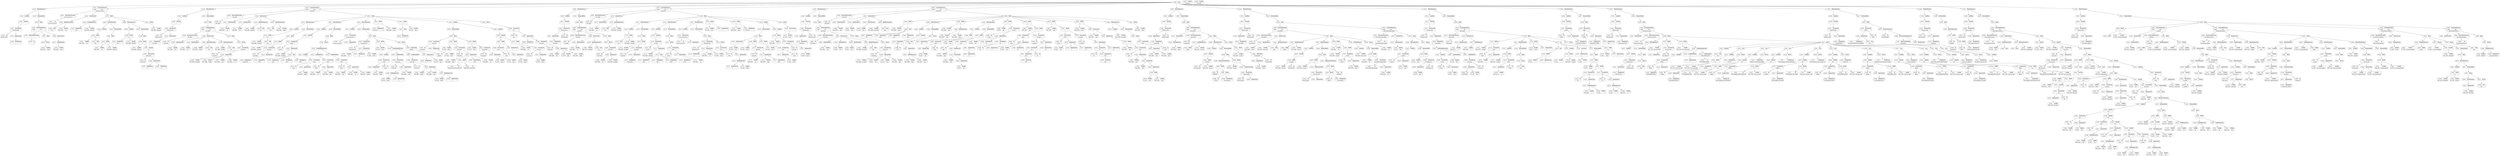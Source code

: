 digraph ast {
node [shape=none];
242419 [label=<<TABLE border='1' cellspacing='0' cellpadding='10' style='rounded' ><TR><TD border='0'>242419</TD><TD border='0'><B>StringLiteral</B></TD></TR><HR/><TR><TD border='0' cellpadding='5' colspan='2'>_</TD></TR></TABLE>>];
242418 [label=<<TABLE border='1' cellspacing='0' cellpadding='10' style='rounded' ><TR><TD border='0'>242418</TD><TD border='0'><B>Id</B></TD></TR><HR/><TR><TD border='0' cellpadding='5' colspan='2'>function_exists</TD></TR></TABLE>>];
242423 [label=<<TABLE border='1' cellspacing='0' cellpadding='10' style='rounded' ><TR><TD border='0'>242423</TD><TD border='0'><B>Condition</B></TD></TR></TABLE>>];
242423 -> 242422 [weight=2];
242422 [label=<<TABLE border='1' cellspacing='0' cellpadding='10' style='rounded' ><TR><TD border='0'>242422</TD><TD border='0'><B>UnaryOP</B></TD></TR><HR/><TR><TD border='0' cellpadding='5' colspan='2'>!</TD></TR></TABLE>>];
242422 -> 242421 [weight=2];
242421 [label=<<TABLE border='1' cellspacing='0' cellpadding='10' style='rounded' ><TR><TD border='0'>242421</TD><TD border='0'><B>FunctionCall</B></TD></TR><HR/><TR><TD border='0' cellpadding='5' colspan='2'>function_exists</TD></TR></TABLE>>];
242421 -> 242418 [weight=2];
242421 -> 242420 [weight=2];
242420 [label=<<TABLE border='1' cellspacing='0' cellpadding='10' style='rounded' ><TR><TD border='0'>242420</TD><TD border='0'><B>ArgumentList</B></TD></TR></TABLE>>];
242420 -> 242419 [weight=2];
242427 [label=<<TABLE border='1' cellspacing='0' cellpadding='10' style='rounded' ><TR><TD border='0'>242427</TD><TD border='0'><B>ValueParameter</B></TD></TR></TABLE>>];
242427 -> 242426 [weight=2];
242426 [label=<<TABLE border='1' cellspacing='0' cellpadding='10' style='rounded' ><TR><TD border='0'>242426</TD><TD border='0'><B>Variable</B></TD></TR><HR/><TR><TD border='0' cellpadding='5'>(945, 4978)</TD><TD border='0' cellpadding='5'>string</TD></TR></TABLE>>];
242425 [label=<<TABLE border='1' cellspacing='0' cellpadding='10' style='rounded' ><TR><TD border='0'>242425</TD><TD border='0'><B>ReturnValueFunction</B></TD></TR><HR/><TR><TD border='0' cellpadding='5' colspan='2'>_</TD></TR></TABLE>>];
242425 -> 242424 [weight=2];
242424 [label=<<TABLE border='1' cellspacing='0' cellpadding='10' style='rounded' ><TR><TD border='0'>242424</TD><TD border='0'><B>Id</B></TD></TR><HR/><TR><TD border='0' cellpadding='5' colspan='2'>_</TD></TR></TABLE>>];
242431 [label=<<TABLE border='1' cellspacing='0' cellpadding='10' style='rounded' ><TR><TD border='0'>242431</TD><TD border='0'><B>Block</B></TD></TR></TABLE>>];
242431 -> 242430 [weight=2];
242430 [label=<<TABLE border='1' cellspacing='0' cellpadding='10' style='rounded' ><TR><TD border='0'>242430</TD><TD border='0'><B>Return</B></TD></TR></TABLE>>];
242430 -> 242429 [weight=2];
242429 [label=<<TABLE border='1' cellspacing='0' cellpadding='10' style='rounded' ><TR><TD border='0'>242429</TD><TD border='0'><B>Variable</B></TD></TR><HR/><TR><TD border='0' cellpadding='5'>(945, 4978)</TD><TD border='0' cellpadding='5'>string</TD></TR></TABLE>>];
242428 [label=<<TABLE border='1' cellspacing='0' cellpadding='10' style='rounded' ><TR><TD border='0'>242428</TD><TD border='0'><B>ParameterList</B></TD></TR></TABLE>>];
242428 -> 242427 [weight=2];
242435 [label=<<TABLE border='1' cellspacing='0' cellpadding='10' style='rounded' ><TR><TD border='0'>242435</TD><TD border='0'><B>StatementBody</B></TD></TR></TABLE>>];
242435 -> 242433 [weight=2];
242434 [label=<<TABLE border='1' cellspacing='0' cellpadding='10' style='rounded' ><TR><TD border='0'>242434</TD><TD border='0'><B>IfThenStatement</B></TD></TR></TABLE>>];
242434 -> 242423 [weight=2];
242434 -> 242435 [weight=2];
242433 [label=<<TABLE border='1' cellspacing='0' cellpadding='10' style='rounded' ><TR><TD border='0'>242433</TD><TD border='0'><B>Block</B></TD></TR></TABLE>>];
242433 -> 242432 [weight=2];
242432 [label=<<TABLE border='1' cellspacing='0' cellpadding='10' style='rounded' ><TR><TD border='0'>242432</TD><TD border='0'><B>FunctionStatement</B></TD></TR><HR/><TR><TD border='0' cellpadding='5'>Scope</TD><TD border='0' cellpadding='5'>945</TD></TR><HR/><TR><TD border='0' cellpadding='5' colspan='2'>_</TD></TR></TABLE>>];
242432 -> 242425 [weight=2];
242432 -> 242428 [weight=2];
242432 -> 242431 [weight=2];
242439 [label=<<TABLE border='1' cellspacing='0' cellpadding='10' style='rounded' ><TR><TD border='0'>242439</TD><TD border='0'><B>Null</B></TD></TR><HR/><TR><TD border='0' cellpadding='5' colspan='2'>null</TD></TR></TABLE>>];
242438 [label=<<TABLE border='1' cellspacing='0' cellpadding='10' style='rounded' ><TR><TD border='0'>242438</TD><TD border='0'><B>Variable</B></TD></TR><HR/><TR><TD border='0' cellpadding='5'>(946, 4979)</TD><TD border='0' cellpadding='5'>set</TD></TR></TABLE>>];
242437 [label=<<TABLE border='1' cellspacing='0' cellpadding='10' style='rounded' ><TR><TD border='0'>242437</TD><TD border='0'><B>ReturnValueFunction</B></TD></TR><HR/><TR><TD border='0' cellpadding='5' colspan='2'>_wp_can_use_pcre_u</TD></TR></TABLE>>];
242437 -> 242436 [weight=2];
242436 [label=<<TABLE border='1' cellspacing='0' cellpadding='10' style='rounded' ><TR><TD border='0'>242436</TD><TD border='0'><B>Id</B></TD></TR><HR/><TR><TD border='0' cellpadding='5' colspan='2'>_wp_can_use_pcre_u</TD></TR></TABLE>>];
242443 [label=<<TABLE border='1' cellspacing='0' cellpadding='10' style='rounded' ><TR><TD border='0'>242443</TD><TD border='0'><B>StringLiteral</B></TD></TR><HR/><TR><TD border='0' cellpadding='5' colspan='2'>reset</TD></TR></TABLE>>];
242442 [label=<<TABLE border='1' cellspacing='0' cellpadding='10' style='rounded' ><TR><TD border='0'>242442</TD><TD border='0'><B>Variable</B></TD></TR><HR/><TR><TD border='0' cellpadding='5'>(946, 4980)</TD><TD border='0' cellpadding='5'>utf8_pcre</TD></TR></TABLE>>];
242441 [label=<<TABLE border='1' cellspacing='0' cellpadding='10' style='rounded' ><TR><TD border='0'>242441</TD><TD border='0'><B>ParameterList</B></TD></TR></TABLE>>];
242441 -> 242440 [weight=2];
242440 [label=<<TABLE border='1' cellspacing='0' cellpadding='10' style='rounded' ><TR><TD border='0'>242440</TD><TD border='0'><B>OptValueParameter</B></TD></TR></TABLE>>];
242440 -> 242438 [weight=2];
242440 -> 242439 [weight=2];
242447 [label=<<TABLE border='1' cellspacing='0' cellpadding='10' style='rounded' ><TR><TD border='0'>242447</TD><TD border='0'><B>Variable</B></TD></TR><HR/><TR><TD border='0' cellpadding='5'>(946, 4979)</TD><TD border='0' cellpadding='5'>set</TD></TR></TABLE>>];
242446 [label=<<TABLE border='1' cellspacing='0' cellpadding='10' style='rounded' ><TR><TD border='0'>242446</TD><TD border='0'><B>RelOP</B></TD></TR><HR/><TR><TD border='0' cellpadding='5' colspan='2'>!==</TD></TR></TABLE>>];
242446 -> 242445 [weight=2];
242446 -> 242447 [weight=2];
242445 [label=<<TABLE border='1' cellspacing='0' cellpadding='10' style='rounded' ><TR><TD border='0'>242445</TD><TD border='0'><B>Null</B></TD></TR><HR/><TR><TD border='0' cellpadding='5' colspan='2'>null</TD></TR></TABLE>>];
242444 [label=<<TABLE border='1' cellspacing='0' cellpadding='10' style='rounded' ><TR><TD border='0'>242444</TD><TD border='0'><B>VariableStatement</B></TD></TR></TABLE>>];
242444 -> 242442 [weight=2];
242444 -> 242443 [weight=2];
242451 [label=<<TABLE border='1' cellspacing='0' cellpadding='10' style='rounded' ><TR><TD border='0'>242451</TD><TD border='0'><B>Variable</B></TD></TR><HR/><TR><TD border='0' cellpadding='5'>(946, 4979)</TD><TD border='0' cellpadding='5'>set</TD></TR></TABLE>>];
242450 [label=<<TABLE border='1' cellspacing='0' cellpadding='10' style='rounded' ><TR><TD border='0'>242450</TD><TD border='0'><B>BinOP</B></TD></TR><HR/><TR><TD border='0' cellpadding='5' colspan='2'>=</TD></TR></TABLE>>];
242450 -> 242449 [weight=2];
242450 -> 242451 [weight=2];
242449 [label=<<TABLE border='1' cellspacing='0' cellpadding='10' style='rounded' ><TR><TD border='0'>242449</TD><TD border='0'><B>Variable</B></TD></TR><HR/><TR><TD border='0' cellpadding='5'>(946, 4980)</TD><TD border='0' cellpadding='5'>utf8_pcre</TD></TR></TABLE>>];
242448 [label=<<TABLE border='1' cellspacing='0' cellpadding='10' style='rounded' ><TR><TD border='0'>242448</TD><TD border='0'><B>Condition</B></TD></TR></TABLE>>];
242448 -> 242446 [weight=2];
242455 [label=<<TABLE border='1' cellspacing='0' cellpadding='10' style='rounded' ><TR><TD border='0'>242455</TD><TD border='0'><B>StringLiteral</B></TD></TR><HR/><TR><TD border='0' cellpadding='5' colspan='2'>reset</TD></TR></TABLE>>];
242454 [label=<<TABLE border='1' cellspacing='0' cellpadding='10' style='rounded' ><TR><TD border='0'>242454</TD><TD border='0'><B>StatementBody</B></TD></TR></TABLE>>];
242454 -> 242452 [weight=2];
242453 [label=<<TABLE border='1' cellspacing='0' cellpadding='10' style='rounded' ><TR><TD border='0'>242453</TD><TD border='0'><B>IfThenStatement</B></TD></TR></TABLE>>];
242453 -> 242448 [weight=2];
242453 -> 242454 [weight=2];
242452 [label=<<TABLE border='1' cellspacing='0' cellpadding='10' style='rounded' ><TR><TD border='0'>242452</TD><TD border='0'><B>Block</B></TD></TR></TABLE>>];
242452 -> 242450 [weight=2];
242459 [label=<<TABLE border='1' cellspacing='0' cellpadding='10' style='rounded' ><TR><TD border='0'>242459</TD><TD border='0'><B>Variable</B></TD></TR><HR/><TR><TD border='0' cellpadding='5'>(946, 4980)</TD><TD border='0' cellpadding='5'>utf8_pcre</TD></TR></TABLE>>];
242458 [label=<<TABLE border='1' cellspacing='0' cellpadding='10' style='rounded' ><TR><TD border='0'>242458</TD><TD border='0'><B>Condition</B></TD></TR></TABLE>>];
242458 -> 242456 [weight=2];
242457 [label=<<TABLE border='1' cellspacing='0' cellpadding='10' style='rounded' ><TR><TD border='0'>242457</TD><TD border='0'><B>Variable</B></TD></TR><HR/><TR><TD border='0' cellpadding='5'>(946, 4980)</TD><TD border='0' cellpadding='5'>utf8_pcre</TD></TR></TABLE>>];
242456 [label=<<TABLE border='1' cellspacing='0' cellpadding='10' style='rounded' ><TR><TD border='0'>242456</TD><TD border='0'><B>RelOP</B></TD></TR><HR/><TR><TD border='0' cellpadding='5' colspan='2'>===</TD></TR></TABLE>>];
242456 -> 242455 [weight=2];
242456 -> 242457 [weight=2];
242463 [label=<<TABLE border='1' cellspacing='0' cellpadding='10' style='rounded' ><TR><TD border='0'>242463</TD><TD border='0'><B>StringLiteral</B></TD></TR><HR/><TR><TD border='0' cellpadding='5' colspan='2'>^.u</TD></TR></TABLE>>];
242462 [label=<<TABLE border='1' cellspacing='0' cellpadding='10' style='rounded' ><TR><TD border='0'>242462</TD><TD border='0'><B>Id</B></TD></TR><HR/><TR><TD border='0' cellpadding='5' colspan='2'>preg_match</TD></TR></TABLE>>];
242460 [label=<<TABLE border='1' cellspacing='0' cellpadding='10' style='rounded' ><TR><TD border='0'>242460</TD><TD border='0'><B>BinOP</B></TD></TR><HR/><TR><TD border='0' cellpadding='5' colspan='2'>=</TD></TR></TABLE>>];
242460 -> 242459 [weight=2];
242460 -> 242467 [weight=2];
242467 [label=<<TABLE border='1' cellspacing='0' cellpadding='10' style='rounded' ><TR><TD border='0'>242467</TD><TD border='0'><B>UnaryOP</B></TD></TR><HR/><TR><TD border='0' cellpadding='5' colspan='2'>@</TD></TR></TABLE>>];
242467 -> 242466 [weight=2];
242466 [label=<<TABLE border='1' cellspacing='0' cellpadding='10' style='rounded' ><TR><TD border='0'>242466</TD><TD border='0'><B>FunctionCall</B></TD></TR><HR/><TR><TD border='0' cellpadding='5' colspan='2'>preg_match</TD></TR></TABLE>>];
242466 -> 242462 [weight=2];
242466 -> 242465 [weight=2];
242465 [label=<<TABLE border='1' cellspacing='0' cellpadding='10' style='rounded' ><TR><TD border='0'>242465</TD><TD border='0'><B>ArgumentList</B></TD></TR></TABLE>>];
242465 -> 242463 [weight=2];
242465 -> 242464 [weight=2];
242464 [label=<<TABLE border='1' cellspacing='0' cellpadding='10' style='rounded' ><TR><TD border='0'>242464</TD><TD border='0'><B>StringLiteral</B></TD></TR><HR/><TR><TD border='0' cellpadding='5' colspan='2'>a</TD></TR></TABLE>>];
242471 [label=<<TABLE border='1' cellspacing='0' cellpadding='10' style='rounded' ><TR><TD border='0'>242471</TD><TD border='0'><B>Variable</B></TD></TR><HR/><TR><TD border='0' cellpadding='5'>(946, 4980)</TD><TD border='0' cellpadding='5'>utf8_pcre</TD></TR></TABLE>>];
242470 [label=<<TABLE border='1' cellspacing='0' cellpadding='10' style='rounded' ><TR><TD border='0'>242470</TD><TD border='0'><B>StatementBody</B></TD></TR></TABLE>>];
242470 -> 242468 [weight=2];
242469 [label=<<TABLE border='1' cellspacing='0' cellpadding='10' style='rounded' ><TR><TD border='0'>242469</TD><TD border='0'><B>IfThenStatement</B></TD></TR></TABLE>>];
242469 -> 242458 [weight=2];
242469 -> 242470 [weight=2];
242468 [label=<<TABLE border='1' cellspacing='0' cellpadding='10' style='rounded' ><TR><TD border='0'>242468</TD><TD border='0'><B>Block</B></TD></TR></TABLE>>];
242468 -> 242460 [weight=2];
242474 [label=<<TABLE border='1' cellspacing='0' cellpadding='10' style='rounded' ><TR><TD border='0'>242474</TD><TD border='0'><B>FunctionStatement</B></TD></TR><HR/><TR><TD border='0' cellpadding='5'>Scope</TD><TD border='0' cellpadding='5'>946</TD></TR><HR/><TR><TD border='0' cellpadding='5' colspan='2'>_wp_can_use_pcre_u</TD></TR></TABLE>>];
242474 -> 242437 [weight=2];
242474 -> 242441 [weight=2];
242474 -> 242473 [weight=2];
242473 [label=<<TABLE border='1' cellspacing='0' cellpadding='10' style='rounded' ><TR><TD border='0'>242473</TD><TD border='0'><B>Block</B></TD></TR></TABLE>>];
242473 -> 242444 [weight=2];
242473 -> 242453 [weight=2];
242473 -> 242469 [weight=2];
242473 -> 242472 [weight=2];
242472 [label=<<TABLE border='1' cellspacing='0' cellpadding='10' style='rounded' ><TR><TD border='0'>242472</TD><TD border='0'><B>Return</B></TD></TR></TABLE>>];
242472 -> 242471 [weight=2];
242479 [label=<<TABLE border='1' cellspacing='0' cellpadding='10' style='rounded' ><TR><TD border='0'>242479</TD><TD border='0'><B>FunctionCall</B></TD></TR><HR/><TR><TD border='0' cellpadding='5' colspan='2'>function_exists</TD></TR></TABLE>>];
242479 -> 242476 [weight=2];
242479 -> 242478 [weight=2];
242478 [label=<<TABLE border='1' cellspacing='0' cellpadding='10' style='rounded' ><TR><TD border='0'>242478</TD><TD border='0'><B>ArgumentList</B></TD></TR></TABLE>>];
242478 -> 242477 [weight=2];
242477 [label=<<TABLE border='1' cellspacing='0' cellpadding='10' style='rounded' ><TR><TD border='0'>242477</TD><TD border='0'><B>StringLiteral</B></TD></TR><HR/><TR><TD border='0' cellpadding='5' colspan='2'>mb_substr</TD></TR></TABLE>>];
242476 [label=<<TABLE border='1' cellspacing='0' cellpadding='10' style='rounded' ><TR><TD border='0'>242476</TD><TD border='0'><B>Id</B></TD></TR><HR/><TR><TD border='0' cellpadding='5' colspan='2'>function_exists</TD></TR></TABLE>>];
242483 [label=<<TABLE border='1' cellspacing='0' cellpadding='10' style='rounded' ><TR><TD border='0'>242483</TD><TD border='0'><B>ReturnValueFunction</B></TD></TR><HR/><TR><TD border='0' cellpadding='5' colspan='2'>mb_substr</TD></TR></TABLE>>];
242483 -> 242482 [weight=2];
242482 [label=<<TABLE border='1' cellspacing='0' cellpadding='10' style='rounded' ><TR><TD border='0'>242482</TD><TD border='0'><B>Id</B></TD></TR><HR/><TR><TD border='0' cellpadding='5' colspan='2'>mb_substr</TD></TR></TABLE>>];
242481 [label=<<TABLE border='1' cellspacing='0' cellpadding='10' style='rounded' ><TR><TD border='0'>242481</TD><TD border='0'><B>Condition</B></TD></TR></TABLE>>];
242481 -> 242480 [weight=2];
242480 [label=<<TABLE border='1' cellspacing='0' cellpadding='10' style='rounded' ><TR><TD border='0'>242480</TD><TD border='0'><B>UnaryOP</B></TD></TR><HR/><TR><TD border='0' cellpadding='5' colspan='2'>!</TD></TR></TABLE>>];
242480 -> 242479 [weight=2];
242487 [label=<<TABLE border='1' cellspacing='0' cellpadding='10' style='rounded' ><TR><TD border='0'>242487</TD><TD border='0'><B>ValueParameter</B></TD></TR></TABLE>>];
242487 -> 242486 [weight=2];
242486 [label=<<TABLE border='1' cellspacing='0' cellpadding='10' style='rounded' ><TR><TD border='0'>242486</TD><TD border='0'><B>Variable</B></TD></TR><HR/><TR><TD border='0' cellpadding='5'>(947, 4982)</TD><TD border='0' cellpadding='5'>start</TD></TR></TABLE>>];
242485 [label=<<TABLE border='1' cellspacing='0' cellpadding='10' style='rounded' ><TR><TD border='0'>242485</TD><TD border='0'><B>ValueParameter</B></TD></TR></TABLE>>];
242485 -> 242484 [weight=2];
242484 [label=<<TABLE border='1' cellspacing='0' cellpadding='10' style='rounded' ><TR><TD border='0'>242484</TD><TD border='0'><B>Variable</B></TD></TR><HR/><TR><TD border='0' cellpadding='5'>(947, 4981)</TD><TD border='0' cellpadding='5'>str</TD></TR></TABLE>>];
242491 [label=<<TABLE border='1' cellspacing='0' cellpadding='10' style='rounded' ><TR><TD border='0'>242491</TD><TD border='0'><B>Variable</B></TD></TR><HR/><TR><TD border='0' cellpadding='5'>(947, 4984)</TD><TD border='0' cellpadding='5'>encoding</TD></TR></TABLE>>];
242490 [label=<<TABLE border='1' cellspacing='0' cellpadding='10' style='rounded' ><TR><TD border='0'>242490</TD><TD border='0'><B>OptValueParameter</B></TD></TR></TABLE>>];
242490 -> 242488 [weight=2];
242490 -> 242489 [weight=2];
242489 [label=<<TABLE border='1' cellspacing='0' cellpadding='10' style='rounded' ><TR><TD border='0'>242489</TD><TD border='0'><B>Null</B></TD></TR><HR/><TR><TD border='0' cellpadding='5' colspan='2'>null</TD></TR></TABLE>>];
242488 [label=<<TABLE border='1' cellspacing='0' cellpadding='10' style='rounded' ><TR><TD border='0'>242488</TD><TD border='0'><B>Variable</B></TD></TR><HR/><TR><TD border='0' cellpadding='5'>(947, 4983)</TD><TD border='0' cellpadding='5'>length</TD></TR></TABLE>>];
242495 [label=<<TABLE border='1' cellspacing='0' cellpadding='10' style='rounded' ><TR><TD border='0'>242495</TD><TD border='0'><B>Id</B></TD></TR><HR/><TR><TD border='0' cellpadding='5' colspan='2'>_mb_substr</TD></TR></TABLE>>];
242494 [label=<<TABLE border='1' cellspacing='0' cellpadding='10' style='rounded' ><TR><TD border='0'>242494</TD><TD border='0'><B>ParameterList</B></TD></TR></TABLE>>];
242494 -> 242485 [weight=2];
242494 -> 242487 [weight=2];
242494 -> 242490 [weight=2];
242494 -> 242493 [weight=2];
242493 [label=<<TABLE border='1' cellspacing='0' cellpadding='10' style='rounded' ><TR><TD border='0'>242493</TD><TD border='0'><B>OptValueParameter</B></TD></TR></TABLE>>];
242493 -> 242491 [weight=2];
242493 -> 242492 [weight=2];
242492 [label=<<TABLE border='1' cellspacing='0' cellpadding='10' style='rounded' ><TR><TD border='0'>242492</TD><TD border='0'><B>Null</B></TD></TR><HR/><TR><TD border='0' cellpadding='5' colspan='2'>null</TD></TR></TABLE>>];
242499 [label=<<TABLE border='1' cellspacing='0' cellpadding='10' style='rounded' ><TR><TD border='0'>242499</TD><TD border='0'><B>Variable</B></TD></TR><HR/><TR><TD border='0' cellpadding='5'>(947, 4984)</TD><TD border='0' cellpadding='5'>encoding</TD></TR></TABLE>>];
242498 [label=<<TABLE border='1' cellspacing='0' cellpadding='10' style='rounded' ><TR><TD border='0'>242498</TD><TD border='0'><B>Variable</B></TD></TR><HR/><TR><TD border='0' cellpadding='5'>(947, 4983)</TD><TD border='0' cellpadding='5'>length</TD></TR></TABLE>>];
242497 [label=<<TABLE border='1' cellspacing='0' cellpadding='10' style='rounded' ><TR><TD border='0'>242497</TD><TD border='0'><B>Variable</B></TD></TR><HR/><TR><TD border='0' cellpadding='5'>(947, 4982)</TD><TD border='0' cellpadding='5'>start</TD></TR></TABLE>>];
242496 [label=<<TABLE border='1' cellspacing='0' cellpadding='10' style='rounded' ><TR><TD border='0'>242496</TD><TD border='0'><B>Variable</B></TD></TR><HR/><TR><TD border='0' cellpadding='5'>(947, 4981)</TD><TD border='0' cellpadding='5'>str</TD></TR></TABLE>>];
242503 [label=<<TABLE border='1' cellspacing='0' cellpadding='10' style='rounded' ><TR><TD border='0'>242503</TD><TD border='0'><B>Block</B></TD></TR></TABLE>>];
242503 -> 242502 [weight=2];
242502 [label=<<TABLE border='1' cellspacing='0' cellpadding='10' style='rounded' ><TR><TD border='0'>242502</TD><TD border='0'><B>Return</B></TD></TR></TABLE>>];
242502 -> 242501 [weight=2];
242501 [label=<<TABLE border='1' cellspacing='0' cellpadding='10' style='rounded' ><TR><TD border='0'>242501</TD><TD border='0'><B>FunctionCall</B></TD></TR><HR/><TR><TD border='0' cellpadding='5' colspan='2'>_mb_substr</TD></TR></TABLE>>];
242501 -> 242495 [weight=2];
242501 -> 242500 [weight=2];
242500 [label=<<TABLE border='1' cellspacing='0' cellpadding='10' style='rounded' ><TR><TD border='0'>242500</TD><TD border='0'><B>ArgumentList</B></TD></TR></TABLE>>];
242500 -> 242496 [weight=2];
242500 -> 242497 [weight=2];
242500 -> 242498 [weight=2];
242500 -> 242499 [weight=2];
242507 [label=<<TABLE border='1' cellspacing='0' cellpadding='10' style='rounded' ><TR><TD border='0'>242507</TD><TD border='0'><B>StatementBody</B></TD></TR></TABLE>>];
242507 -> 242505 [weight=2];
242506 [label=<<TABLE border='1' cellspacing='0' cellpadding='10' style='rounded' ><TR><TD border='0'>242506</TD><TD border='0'><B>IfThenStatement</B></TD></TR></TABLE>>];
242506 -> 242481 [weight=2];
242506 -> 242507 [weight=2];
242505 [label=<<TABLE border='1' cellspacing='0' cellpadding='10' style='rounded' ><TR><TD border='0'>242505</TD><TD border='0'><B>Block</B></TD></TR></TABLE>>];
242505 -> 242504 [weight=2];
242504 [label=<<TABLE border='1' cellspacing='0' cellpadding='10' style='rounded' ><TR><TD border='0'>242504</TD><TD border='0'><B>FunctionStatement</B></TD></TR><HR/><TR><TD border='0' cellpadding='5'>Scope</TD><TD border='0' cellpadding='5'>947</TD></TR><HR/><TR><TD border='0' cellpadding='5' colspan='2'>mb_substr</TD></TR></TABLE>>];
242504 -> 242483 [weight=2];
242504 -> 242494 [weight=2];
242504 -> 242503 [weight=2];
242511 [label=<<TABLE border='1' cellspacing='0' cellpadding='10' style='rounded' ><TR><TD border='0'>242511</TD><TD border='0'><B>ValueParameter</B></TD></TR></TABLE>>];
242511 -> 242510 [weight=2];
242510 [label=<<TABLE border='1' cellspacing='0' cellpadding='10' style='rounded' ><TR><TD border='0'>242510</TD><TD border='0'><B>Variable</B></TD></TR><HR/><TR><TD border='0' cellpadding='5'>(948, 4985)</TD><TD border='0' cellpadding='5'>str</TD></TR></TABLE>>];
242509 [label=<<TABLE border='1' cellspacing='0' cellpadding='10' style='rounded' ><TR><TD border='0'>242509</TD><TD border='0'><B>ReturnValueFunction</B></TD></TR><HR/><TR><TD border='0' cellpadding='5' colspan='2'>_mb_substr</TD></TR></TABLE>>];
242509 -> 242508 [weight=2];
242508 [label=<<TABLE border='1' cellspacing='0' cellpadding='10' style='rounded' ><TR><TD border='0'>242508</TD><TD border='0'><B>Id</B></TD></TR><HR/><TR><TD border='0' cellpadding='5' colspan='2'>_mb_substr</TD></TR></TABLE>>];
242515 [label=<<TABLE border='1' cellspacing='0' cellpadding='10' style='rounded' ><TR><TD border='0'>242515</TD><TD border='0'><B>Null</B></TD></TR><HR/><TR><TD border='0' cellpadding='5' colspan='2'>null</TD></TR></TABLE>>];
242514 [label=<<TABLE border='1' cellspacing='0' cellpadding='10' style='rounded' ><TR><TD border='0'>242514</TD><TD border='0'><B>Variable</B></TD></TR><HR/><TR><TD border='0' cellpadding='5'>(948, 4987)</TD><TD border='0' cellpadding='5'>length</TD></TR></TABLE>>];
242513 [label=<<TABLE border='1' cellspacing='0' cellpadding='10' style='rounded' ><TR><TD border='0'>242513</TD><TD border='0'><B>ValueParameter</B></TD></TR></TABLE>>];
242513 -> 242512 [weight=2];
242512 [label=<<TABLE border='1' cellspacing='0' cellpadding='10' style='rounded' ><TR><TD border='0'>242512</TD><TD border='0'><B>Variable</B></TD></TR><HR/><TR><TD border='0' cellpadding='5'>(948, 4986)</TD><TD border='0' cellpadding='5'>start</TD></TR></TABLE>>];
242519 [label=<<TABLE border='1' cellspacing='0' cellpadding='10' style='rounded' ><TR><TD border='0'>242519</TD><TD border='0'><B>OptValueParameter</B></TD></TR></TABLE>>];
242519 -> 242517 [weight=2];
242519 -> 242518 [weight=2];
242518 [label=<<TABLE border='1' cellspacing='0' cellpadding='10' style='rounded' ><TR><TD border='0'>242518</TD><TD border='0'><B>Null</B></TD></TR><HR/><TR><TD border='0' cellpadding='5' colspan='2'>null</TD></TR></TABLE>>];
242517 [label=<<TABLE border='1' cellspacing='0' cellpadding='10' style='rounded' ><TR><TD border='0'>242517</TD><TD border='0'><B>Variable</B></TD></TR><HR/><TR><TD border='0' cellpadding='5'>(948, 4988)</TD><TD border='0' cellpadding='5'>encoding</TD></TR></TABLE>>];
242516 [label=<<TABLE border='1' cellspacing='0' cellpadding='10' style='rounded' ><TR><TD border='0'>242516</TD><TD border='0'><B>OptValueParameter</B></TD></TR></TABLE>>];
242516 -> 242514 [weight=2];
242516 -> 242515 [weight=2];
242523 [label=<<TABLE border='1' cellspacing='0' cellpadding='10' style='rounded' ><TR><TD border='0'>242523</TD><TD border='0'><B>Variable</B></TD></TR><HR/><TR><TD border='0' cellpadding='5'>(948, 4988)</TD><TD border='0' cellpadding='5'>encoding</TD></TR></TABLE>>];
242522 [label=<<TABLE border='1' cellspacing='0' cellpadding='10' style='rounded' ><TR><TD border='0'>242522</TD><TD border='0'><B>RelOP</B></TD></TR><HR/><TR><TD border='0' cellpadding='5' colspan='2'>===</TD></TR></TABLE>>];
242522 -> 242521 [weight=2];
242522 -> 242523 [weight=2];
242521 [label=<<TABLE border='1' cellspacing='0' cellpadding='10' style='rounded' ><TR><TD border='0'>242521</TD><TD border='0'><B>Null</B></TD></TR><HR/><TR><TD border='0' cellpadding='5' colspan='2'>null</TD></TR></TABLE>>];
242520 [label=<<TABLE border='1' cellspacing='0' cellpadding='10' style='rounded' ><TR><TD border='0'>242520</TD><TD border='0'><B>ParameterList</B></TD></TR></TABLE>>];
242520 -> 242511 [weight=2];
242520 -> 242513 [weight=2];
242520 -> 242516 [weight=2];
242520 -> 242519 [weight=2];
242527 [label=<<TABLE border='1' cellspacing='0' cellpadding='10' style='rounded' ><TR><TD border='0'>242527</TD><TD border='0'><B>Id</B></TD></TR><HR/><TR><TD border='0' cellpadding='5' colspan='2'>get_option</TD></TR></TABLE>>];
242526 [label=<<TABLE border='1' cellspacing='0' cellpadding='10' style='rounded' ><TR><TD border='0'>242526</TD><TD border='0'><B>BinOP</B></TD></TR><HR/><TR><TD border='0' cellpadding='5' colspan='2'>=</TD></TR></TABLE>>];
242526 -> 242525 [weight=2];
242526 -> 242530 [weight=2];
242525 [label=<<TABLE border='1' cellspacing='0' cellpadding='10' style='rounded' ><TR><TD border='0'>242525</TD><TD border='0'><B>Variable</B></TD></TR><HR/><TR><TD border='0' cellpadding='5'>(948, 4988)</TD><TD border='0' cellpadding='5'>encoding</TD></TR></TABLE>>];
242524 [label=<<TABLE border='1' cellspacing='0' cellpadding='10' style='rounded' ><TR><TD border='0'>242524</TD><TD border='0'><B>Condition</B></TD></TR></TABLE>>];
242524 -> 242522 [weight=2];
242531 [label=<<TABLE border='1' cellspacing='0' cellpadding='10' style='rounded' ><TR><TD border='0'>242531</TD><TD border='0'><B>Block</B></TD></TR></TABLE>>];
242531 -> 242526 [weight=2];
242530 [label=<<TABLE border='1' cellspacing='0' cellpadding='10' style='rounded' ><TR><TD border='0'>242530</TD><TD border='0'><B>FunctionCall</B></TD></TR><HR/><TR><TD border='0' cellpadding='5' colspan='2'>get_option</TD></TR></TABLE>>];
242530 -> 242527 [weight=2];
242530 -> 242529 [weight=2];
242529 [label=<<TABLE border='1' cellspacing='0' cellpadding='10' style='rounded' ><TR><TD border='0'>242529</TD><TD border='0'><B>ArgumentList</B></TD></TR></TABLE>>];
242529 -> 242528 [weight=2];
242528 [label=<<TABLE border='1' cellspacing='0' cellpadding='10' style='rounded' ><TR><TD border='0'>242528</TD><TD border='0'><B>StringLiteral</B></TD></TR><HR/><TR><TD border='0' cellpadding='5' colspan='2'>blog_charset</TD></TR></TABLE>>];
242535 [label=<<TABLE border='1' cellspacing='0' cellpadding='10' style='rounded' ><TR><TD border='0'>242535</TD><TD border='0'><B>Id</B></TD></TR><HR/><TR><TD border='0' cellpadding='5' colspan='2'>in_array</TD></TR></TABLE>>];
242533 [label=<<TABLE border='1' cellspacing='0' cellpadding='10' style='rounded' ><TR><TD border='0'>242533</TD><TD border='0'><B>StatementBody</B></TD></TR></TABLE>>];
242533 -> 242531 [weight=2];
242532 [label=<<TABLE border='1' cellspacing='0' cellpadding='10' style='rounded' ><TR><TD border='0'>242532</TD><TD border='0'><B>IfThenStatement</B></TD></TR></TABLE>>];
242532 -> 242524 [weight=2];
242532 -> 242533 [weight=2];
242539 [label=<<TABLE border='1' cellspacing='0' cellpadding='10' style='rounded' ><TR><TD border='0'>242539</TD><TD border='0'><B>StringLiteral</B></TD></TR><HR/><TR><TD border='0' cellpadding='5' colspan='2'>UTF8</TD></TR></TABLE>>];
242538 [label=<<TABLE border='1' cellspacing='0' cellpadding='10' style='rounded' ><TR><TD border='0'>242538</TD><TD border='0'><B>StringLiteral</B></TD></TR><HR/><TR><TD border='0' cellpadding='5' colspan='2'>utf-8</TD></TR></TABLE>>];
242537 [label=<<TABLE border='1' cellspacing='0' cellpadding='10' style='rounded' ><TR><TD border='0'>242537</TD><TD border='0'><B>StringLiteral</B></TD></TR><HR/><TR><TD border='0' cellpadding='5' colspan='2'>utf8</TD></TR></TABLE>>];
242536 [label=<<TABLE border='1' cellspacing='0' cellpadding='10' style='rounded' ><TR><TD border='0'>242536</TD><TD border='0'><B>Variable</B></TD></TR><HR/><TR><TD border='0' cellpadding='5'>(948, 4988)</TD><TD border='0' cellpadding='5'>encoding</TD></TR></TABLE>>];
242543 [label=<<TABLE border='1' cellspacing='0' cellpadding='10' style='rounded' ><TR><TD border='0'>242543</TD><TD border='0'><B>FunctionCall</B></TD></TR><HR/><TR><TD border='0' cellpadding='5' colspan='2'>in_array</TD></TR></TABLE>>];
242543 -> 242535 [weight=2];
242543 -> 242542 [weight=2];
242542 [label=<<TABLE border='1' cellspacing='0' cellpadding='10' style='rounded' ><TR><TD border='0'>242542</TD><TD border='0'><B>ArgumentList</B></TD></TR></TABLE>>];
242542 -> 242536 [weight=2];
242542 -> 242541 [weight=2];
242541 [label=<<TABLE border='1' cellspacing='0' cellpadding='10' style='rounded' ><TR><TD border='0'>242541</TD><TD border='0'><B>Array</B></TD></TR></TABLE>>];
242541 -> 242537 [weight=2];
242541 -> 242538 [weight=2];
242541 -> 242539 [weight=2];
242541 -> 242540 [weight=2];
242540 [label=<<TABLE border='1' cellspacing='0' cellpadding='10' style='rounded' ><TR><TD border='0'>242540</TD><TD border='0'><B>StringLiteral</B></TD></TR><HR/><TR><TD border='0' cellpadding='5' colspan='2'>UTF-8</TD></TR></TABLE>>];
242547 [label=<<TABLE border='1' cellspacing='0' cellpadding='10' style='rounded' ><TR><TD border='0'>242547</TD><TD border='0'><B>Variable</B></TD></TR><HR/><TR><TD border='0' cellpadding='5'>(948, 4987)</TD><TD border='0' cellpadding='5'>length</TD></TR></TABLE>>];
242546 [label=<<TABLE border='1' cellspacing='0' cellpadding='10' style='rounded' ><TR><TD border='0'>242546</TD><TD border='0'><B>Id</B></TD></TR><HR/><TR><TD border='0' cellpadding='5' colspan='2'>is_null</TD></TR></TABLE>>];
242545 [label=<<TABLE border='1' cellspacing='0' cellpadding='10' style='rounded' ><TR><TD border='0'>242545</TD><TD border='0'><B>Condition</B></TD></TR></TABLE>>];
242545 -> 242544 [weight=2];
242544 [label=<<TABLE border='1' cellspacing='0' cellpadding='10' style='rounded' ><TR><TD border='0'>242544</TD><TD border='0'><B>UnaryOP</B></TD></TR><HR/><TR><TD border='0' cellpadding='5' colspan='2'>!</TD></TR></TABLE>>];
242544 -> 242543 [weight=2];
242551 [label=<<TABLE border='1' cellspacing='0' cellpadding='10' style='rounded' ><TR><TD border='0'>242551</TD><TD border='0'><B>Id</B></TD></TR><HR/><TR><TD border='0' cellpadding='5' colspan='2'>substr</TD></TR></TABLE>>];
242550 [label=<<TABLE border='1' cellspacing='0' cellpadding='10' style='rounded' ><TR><TD border='0'>242550</TD><TD border='0'><B>Condition</B></TD></TR></TABLE>>];
242550 -> 242549 [weight=2];
242549 [label=<<TABLE border='1' cellspacing='0' cellpadding='10' style='rounded' ><TR><TD border='0'>242549</TD><TD border='0'><B>FunctionCall</B></TD></TR><HR/><TR><TD border='0' cellpadding='5' colspan='2'>is_null</TD></TR></TABLE>>];
242549 -> 242546 [weight=2];
242549 -> 242548 [weight=2];
242548 [label=<<TABLE border='1' cellspacing='0' cellpadding='10' style='rounded' ><TR><TD border='0'>242548</TD><TD border='0'><B>ArgumentList</B></TD></TR></TABLE>>];
242548 -> 242547 [weight=2];
242555 [label=<<TABLE border='1' cellspacing='0' cellpadding='10' style='rounded' ><TR><TD border='0'>242555</TD><TD border='0'><B>FunctionCall</B></TD></TR><HR/><TR><TD border='0' cellpadding='5' colspan='2'>substr</TD></TR></TABLE>>];
242555 -> 242551 [weight=2];
242555 -> 242554 [weight=2];
242554 [label=<<TABLE border='1' cellspacing='0' cellpadding='10' style='rounded' ><TR><TD border='0'>242554</TD><TD border='0'><B>ArgumentList</B></TD></TR></TABLE>>];
242554 -> 242552 [weight=2];
242554 -> 242553 [weight=2];
242553 [label=<<TABLE border='1' cellspacing='0' cellpadding='10' style='rounded' ><TR><TD border='0'>242553</TD><TD border='0'><B>Variable</B></TD></TR><HR/><TR><TD border='0' cellpadding='5'>(948, 4986)</TD><TD border='0' cellpadding='5'>start</TD></TR></TABLE>>];
242552 [label=<<TABLE border='1' cellspacing='0' cellpadding='10' style='rounded' ><TR><TD border='0'>242552</TD><TD border='0'><B>Variable</B></TD></TR><HR/><TR><TD border='0' cellpadding='5'>(948, 4985)</TD><TD border='0' cellpadding='5'>str</TD></TR></TABLE>>];
242559 [label=<<TABLE border='1' cellspacing='0' cellpadding='10' style='rounded' ><TR><TD border='0'>242559</TD><TD border='0'><B>Variable</B></TD></TR><HR/><TR><TD border='0' cellpadding='5'>(948, 4986)</TD><TD border='0' cellpadding='5'>start</TD></TR></TABLE>>];
242558 [label=<<TABLE border='1' cellspacing='0' cellpadding='10' style='rounded' ><TR><TD border='0'>242558</TD><TD border='0'><B>Variable</B></TD></TR><HR/><TR><TD border='0' cellpadding='5'>(948, 4985)</TD><TD border='0' cellpadding='5'>str</TD></TR></TABLE>>];
242557 [label=<<TABLE border='1' cellspacing='0' cellpadding='10' style='rounded' ><TR><TD border='0'>242557</TD><TD border='0'><B>Id</B></TD></TR><HR/><TR><TD border='0' cellpadding='5' colspan='2'>substr</TD></TR></TABLE>>];
242556 [label=<<TABLE border='1' cellspacing='0' cellpadding='10' style='rounded' ><TR><TD border='0'>242556</TD><TD border='0'><B>ConditionalTrue</B></TD></TR></TABLE>>];
242556 -> 242555 [weight=2];
242563 [label=<<TABLE border='1' cellspacing='0' cellpadding='10' style='rounded' ><TR><TD border='0'>242563</TD><TD border='0'><B>ConditionalFalse</B></TD></TR></TABLE>>];
242563 -> 242562 [weight=2];
242562 [label=<<TABLE border='1' cellspacing='0' cellpadding='10' style='rounded' ><TR><TD border='0'>242562</TD><TD border='0'><B>FunctionCall</B></TD></TR><HR/><TR><TD border='0' cellpadding='5' colspan='2'>substr</TD></TR></TABLE>>];
242562 -> 242557 [weight=2];
242562 -> 242561 [weight=2];
242561 [label=<<TABLE border='1' cellspacing='0' cellpadding='10' style='rounded' ><TR><TD border='0'>242561</TD><TD border='0'><B>ArgumentList</B></TD></TR></TABLE>>];
242561 -> 242558 [weight=2];
242561 -> 242559 [weight=2];
242561 -> 242560 [weight=2];
242560 [label=<<TABLE border='1' cellspacing='0' cellpadding='10' style='rounded' ><TR><TD border='0'>242560</TD><TD border='0'><B>Variable</B></TD></TR><HR/><TR><TD border='0' cellpadding='5'>(948, 4987)</TD><TD border='0' cellpadding='5'>length</TD></TR></TABLE>>];
242567 [label=<<TABLE border='1' cellspacing='0' cellpadding='10' style='rounded' ><TR><TD border='0'>242567</TD><TD border='0'><B>IfThenStatement</B></TD></TR></TABLE>>];
242567 -> 242545 [weight=2];
242567 -> 242568 [weight=2];
242566 [label=<<TABLE border='1' cellspacing='0' cellpadding='10' style='rounded' ><TR><TD border='0'>242566</TD><TD border='0'><B>Block</B></TD></TR></TABLE>>];
242566 -> 242565 [weight=2];
242565 [label=<<TABLE border='1' cellspacing='0' cellpadding='10' style='rounded' ><TR><TD border='0'>242565</TD><TD border='0'><B>Return</B></TD></TR></TABLE>>];
242565 -> 242564 [weight=2];
242564 [label=<<TABLE border='1' cellspacing='0' cellpadding='10' style='rounded' ><TR><TD border='0'>242564</TD><TD border='0'><B>ConditionalExpression</B></TD></TR></TABLE>>];
242564 -> 242550 [weight=2];
242564 -> 242556 [weight=2];
242564 -> 242563 [weight=2];
242571 [label=<<TABLE border='1' cellspacing='0' cellpadding='10' style='rounded' ><TR><TD border='0'>242571</TD><TD border='0'><B>FunctionCall</B></TD></TR><HR/><TR><TD border='0' cellpadding='5' colspan='2'>_wp_can_use_pcre_u</TD></TR></TABLE>>];
242571 -> 242569 [weight=2];
242571 -> 242570 [weight=2];
242570 [label=<<TABLE border='1' cellspacing='0' cellpadding='10' style='rounded' ><TR><TD border='0'>242570</TD><TD border='0'><B>ArgumentList</B></TD></TR></TABLE>>];
242569 [label=<<TABLE border='1' cellspacing='0' cellpadding='10' style='rounded' ><TR><TD border='0'>242569</TD><TD border='0'><B>Id</B></TD></TR><HR/><TR><TD border='0' cellpadding='5' colspan='2'>_wp_can_use_pcre_u</TD></TR></TABLE>>];
242568 [label=<<TABLE border='1' cellspacing='0' cellpadding='10' style='rounded' ><TR><TD border='0'>242568</TD><TD border='0'><B>StatementBody</B></TD></TR></TABLE>>];
242568 -> 242566 [weight=2];
242575 [label=<<TABLE border='1' cellspacing='0' cellpadding='10' style='rounded' ><TR><TD border='0'>242575</TD><TD border='0'><B>Variable</B></TD></TR><HR/><TR><TD border='0' cellpadding='5'>(948, 4985)</TD><TD border='0' cellpadding='5'>str</TD></TR></TABLE>>];
242574 [label=<<TABLE border='1' cellspacing='0' cellpadding='10' style='rounded' ><TR><TD border='0'>242574</TD><TD border='0'><B>StringLiteral</B></TD></TR><HR/><TR><TD border='0' cellpadding='5' colspan='2'>.us</TD></TR></TABLE>>];
242573 [label=<<TABLE border='1' cellspacing='0' cellpadding='10' style='rounded' ><TR><TD border='0'>242573</TD><TD border='0'><B>Id</B></TD></TR><HR/><TR><TD border='0' cellpadding='5' colspan='2'>preg_match_all</TD></TR></TABLE>>];
242572 [label=<<TABLE border='1' cellspacing='0' cellpadding='10' style='rounded' ><TR><TD border='0'>242572</TD><TD border='0'><B>Condition</B></TD></TR></TABLE>>];
242572 -> 242571 [weight=2];
242579 [label=<<TABLE border='1' cellspacing='0' cellpadding='10' style='rounded' ><TR><TD border='0'>242579</TD><TD border='0'><B>Variable</B></TD></TR><HR/><TR><TD border='0' cellpadding='5'>(0, 3776)</TD><TD border='0' cellpadding='5'>chars</TD></TR></TABLE>>];
242578 [label=<<TABLE border='1' cellspacing='0' cellpadding='10' style='rounded' ><TR><TD border='0'>242578</TD><TD border='0'><B>FunctionCall</B></TD></TR><HR/><TR><TD border='0' cellpadding='5' colspan='2'>preg_match_all</TD></TR></TABLE>>];
242578 -> 242573 [weight=2];
242578 -> 242577 [weight=2];
242577 [label=<<TABLE border='1' cellspacing='0' cellpadding='10' style='rounded' ><TR><TD border='0'>242577</TD><TD border='0'><B>ArgumentList</B></TD></TR></TABLE>>];
242577 -> 242574 [weight=2];
242577 -> 242575 [weight=2];
242577 -> 242576 [weight=2];
242576 [label=<<TABLE border='1' cellspacing='0' cellpadding='10' style='rounded' ><TR><TD border='0'>242576</TD><TD border='0'><B>Variable</B></TD></TR><HR/><TR><TD border='0' cellpadding='5'>(0, 3783)</TD><TD border='0' cellpadding='5'>match</TD></TR></TABLE>>];
242583 [label=<<TABLE border='1' cellspacing='0' cellpadding='10' style='rounded' ><TR><TD border='0'>242583</TD><TD border='0'><B>ArgumentList</B></TD></TR></TABLE>>];
242583 -> 242582 [weight=2];
242582 [label=<<TABLE border='1' cellspacing='0' cellpadding='10' style='rounded' ><TR><TD border='0'>242582</TD><TD border='0'><B>Variable</B></TD></TR><HR/><TR><TD border='0' cellpadding='5'>(948, 4987)</TD><TD border='0' cellpadding='5'>length</TD></TR></TABLE>>];
242581 [label=<<TABLE border='1' cellspacing='0' cellpadding='10' style='rounded' ><TR><TD border='0'>242581</TD><TD border='0'><B>Id</B></TD></TR><HR/><TR><TD border='0' cellpadding='5' colspan='2'>is_null</TD></TR></TABLE>>];
242580 [label=<<TABLE border='1' cellspacing='0' cellpadding='10' style='rounded' ><TR><TD border='0'>242580</TD><TD border='0'><B>BinOP</B></TD></TR><HR/><TR><TD border='0' cellpadding='5' colspan='2'>=</TD></TR></TABLE>>];
242580 -> 242579 [weight=2];
242580 -> 242603 [weight=2];
242587 [label=<<TABLE border='1' cellspacing='0' cellpadding='10' style='rounded' ><TR><TD border='0'>242587</TD><TD border='0'><B>Variable</B></TD></TR><HR/><TR><TD border='0' cellpadding='5'>(0, 3783)</TD><TD border='0' cellpadding='5'>match</TD></TR></TABLE>>];
242586 [label=<<TABLE border='1' cellspacing='0' cellpadding='10' style='rounded' ><TR><TD border='0'>242586</TD><TD border='0'><B>Id</B></TD></TR><HR/><TR><TD border='0' cellpadding='5' colspan='2'>array_slice</TD></TR></TABLE>>];
242585 [label=<<TABLE border='1' cellspacing='0' cellpadding='10' style='rounded' ><TR><TD border='0'>242585</TD><TD border='0'><B>Condition</B></TD></TR></TABLE>>];
242585 -> 242584 [weight=2];
242584 [label=<<TABLE border='1' cellspacing='0' cellpadding='10' style='rounded' ><TR><TD border='0'>242584</TD><TD border='0'><B>FunctionCall</B></TD></TR><HR/><TR><TD border='0' cellpadding='5' colspan='2'>is_null</TD></TR></TABLE>>];
242584 -> 242581 [weight=2];
242584 -> 242583 [weight=2];
242591 [label=<<TABLE border='1' cellspacing='0' cellpadding='10' style='rounded' ><TR><TD border='0'>242591</TD><TD border='0'><B>ArgumentList</B></TD></TR></TABLE>>];
242591 -> 242589 [weight=2];
242591 -> 242590 [weight=2];
242590 [label=<<TABLE border='1' cellspacing='0' cellpadding='10' style='rounded' ><TR><TD border='0'>242590</TD><TD border='0'><B>Variable</B></TD></TR><HR/><TR><TD border='0' cellpadding='5'>(948, 4986)</TD><TD border='0' cellpadding='5'>start</TD></TR></TABLE>>];
242589 [label=<<TABLE border='1' cellspacing='0' cellpadding='10' style='rounded' ><TR><TD border='0'>242589</TD><TD border='0'><B>PostfixExpression</B></TD></TR></TABLE>>];
242589 -> 242587 [weight=2];
242589 -> 242588 [weight=2];
242588 [label=<<TABLE border='1' cellspacing='0' cellpadding='10' style='rounded' ><TR><TD border='0'>242588</TD><TD border='0'><B>IntegerLiteral</B></TD></TR><HR/><TR><TD border='0' cellpadding='5' colspan='2'>0</TD></TR></TABLE>>];
242595 [label=<<TABLE border='1' cellspacing='0' cellpadding='10' style='rounded' ><TR><TD border='0'>242595</TD><TD border='0'><B>Variable</B></TD></TR><HR/><TR><TD border='0' cellpadding='5'>(0, 3783)</TD><TD border='0' cellpadding='5'>match</TD></TR></TABLE>>];
242594 [label=<<TABLE border='1' cellspacing='0' cellpadding='10' style='rounded' ><TR><TD border='0'>242594</TD><TD border='0'><B>Id</B></TD></TR><HR/><TR><TD border='0' cellpadding='5' colspan='2'>array_slice</TD></TR></TABLE>>];
242593 [label=<<TABLE border='1' cellspacing='0' cellpadding='10' style='rounded' ><TR><TD border='0'>242593</TD><TD border='0'><B>ConditionalTrue</B></TD></TR></TABLE>>];
242593 -> 242592 [weight=2];
242592 [label=<<TABLE border='1' cellspacing='0' cellpadding='10' style='rounded' ><TR><TD border='0'>242592</TD><TD border='0'><B>FunctionCall</B></TD></TR><HR/><TR><TD border='0' cellpadding='5' colspan='2'>array_slice</TD></TR></TABLE>>];
242592 -> 242586 [weight=2];
242592 -> 242591 [weight=2];
242599 [label=<<TABLE border='1' cellspacing='0' cellpadding='10' style='rounded' ><TR><TD border='0'>242599</TD><TD border='0'><B>Variable</B></TD></TR><HR/><TR><TD border='0' cellpadding='5'>(948, 4987)</TD><TD border='0' cellpadding='5'>length</TD></TR></TABLE>>];
242598 [label=<<TABLE border='1' cellspacing='0' cellpadding='10' style='rounded' ><TR><TD border='0'>242598</TD><TD border='0'><B>Variable</B></TD></TR><HR/><TR><TD border='0' cellpadding='5'>(948, 4986)</TD><TD border='0' cellpadding='5'>start</TD></TR></TABLE>>];
242597 [label=<<TABLE border='1' cellspacing='0' cellpadding='10' style='rounded' ><TR><TD border='0'>242597</TD><TD border='0'><B>PostfixExpression</B></TD></TR></TABLE>>];
242597 -> 242595 [weight=2];
242597 -> 242596 [weight=2];
242596 [label=<<TABLE border='1' cellspacing='0' cellpadding='10' style='rounded' ><TR><TD border='0'>242596</TD><TD border='0'><B>IntegerLiteral</B></TD></TR><HR/><TR><TD border='0' cellpadding='5' colspan='2'>0</TD></TR></TABLE>>];
242603 [label=<<TABLE border='1' cellspacing='0' cellpadding='10' style='rounded' ><TR><TD border='0'>242603</TD><TD border='0'><B>ConditionalExpression</B></TD></TR></TABLE>>];
242603 -> 242585 [weight=2];
242603 -> 242593 [weight=2];
242603 -> 242602 [weight=2];
242602 [label=<<TABLE border='1' cellspacing='0' cellpadding='10' style='rounded' ><TR><TD border='0'>242602</TD><TD border='0'><B>ConditionalFalse</B></TD></TR></TABLE>>];
242602 -> 242601 [weight=2];
242601 [label=<<TABLE border='1' cellspacing='0' cellpadding='10' style='rounded' ><TR><TD border='0'>242601</TD><TD border='0'><B>FunctionCall</B></TD></TR><HR/><TR><TD border='0' cellpadding='5' colspan='2'>array_slice</TD></TR></TABLE>>];
242601 -> 242594 [weight=2];
242601 -> 242600 [weight=2];
242600 [label=<<TABLE border='1' cellspacing='0' cellpadding='10' style='rounded' ><TR><TD border='0'>242600</TD><TD border='0'><B>ArgumentList</B></TD></TR></TABLE>>];
242600 -> 242597 [weight=2];
242600 -> 242598 [weight=2];
242600 -> 242599 [weight=2];
242607 [label=<<TABLE border='1' cellspacing='0' cellpadding='10' style='rounded' ><TR><TD border='0'>242607</TD><TD border='0'><B>ArgumentList</B></TD></TR></TABLE>>];
242607 -> 242605 [weight=2];
242607 -> 242606 [weight=2];
242606 [label=<<TABLE border='1' cellspacing='0' cellpadding='10' style='rounded' ><TR><TD border='0'>242606</TD><TD border='0'><B>Variable</B></TD></TR><HR/><TR><TD border='0' cellpadding='5'>(0, 3776)</TD><TD border='0' cellpadding='5'>chars</TD></TR></TABLE>>];
242605 [label=<<TABLE border='1' cellspacing='0' cellpadding='10' style='rounded' ><TR><TD border='0'>242605</TD><TD border='0'><B>StringLiteral</B></TD></TR><HR/><TR><TD border='0' cellpadding='5' colspan='2'></TD></TR></TABLE>>];
242604 [label=<<TABLE border='1' cellspacing='0' cellpadding='10' style='rounded' ><TR><TD border='0'>242604</TD><TD border='0'><B>Id</B></TD></TR><HR/><TR><TD border='0' cellpadding='5' colspan='2'>implode</TD></TR></TABLE>>];
242611 [label=<<TABLE border='1' cellspacing='0' cellpadding='10' style='rounded' ><TR><TD border='0'>242611</TD><TD border='0'><B>IfThenStatement</B></TD></TR></TABLE>>];
242611 -> 242572 [weight=2];
242611 -> 242612 [weight=2];
242610 [label=<<TABLE border='1' cellspacing='0' cellpadding='10' style='rounded' ><TR><TD border='0'>242610</TD><TD border='0'><B>Block</B></TD></TR></TABLE>>];
242610 -> 242578 [weight=2];
242610 -> 242580 [weight=2];
242610 -> 242609 [weight=2];
242609 [label=<<TABLE border='1' cellspacing='0' cellpadding='10' style='rounded' ><TR><TD border='0'>242609</TD><TD border='0'><B>Return</B></TD></TR></TABLE>>];
242609 -> 242608 [weight=2];
242608 [label=<<TABLE border='1' cellspacing='0' cellpadding='10' style='rounded' ><TR><TD border='0'>242608</TD><TD border='0'><B>FunctionCall</B></TD></TR><HR/><TR><TD border='0' cellpadding='5' colspan='2'>implode</TD></TR></TABLE>>];
242608 -> 242604 [weight=2];
242608 -> 242607 [weight=2];
242615 [label=<<TABLE border='1' cellspacing='0' cellpadding='10' style='rounded' ><TR><TD border='0'>242615</TD><TD border='0'><B>StringLiteral</B></TD></TR><HR/><TR><TD border='0' cellpadding='5' colspan='2'>( 		  [x00-x7F]                  #...</TD></TR></TABLE>>];
242614 [label=<<TABLE border='1' cellspacing='0' cellpadding='10' style='rounded' ><TR><TD border='0'>242614</TD><TD border='0'><B>BinOP</B></TD></TR><HR/><TR><TD border='0' cellpadding='5' colspan='2'>=</TD></TR></TABLE>>];
242614 -> 242613 [weight=2];
242614 -> 242615 [weight=2];
242613 [label=<<TABLE border='1' cellspacing='0' cellpadding='10' style='rounded' ><TR><TD border='0'>242613</TD><TD border='0'><B>Variable</B></TD></TR><HR/><TR><TD border='0' cellpadding='5'>(948, 4989)</TD><TD border='0' cellpadding='5'>regex</TD></TR></TABLE>>];
242612 [label=<<TABLE border='1' cellspacing='0' cellpadding='10' style='rounded' ><TR><TD border='0'>242612</TD><TD border='0'><B>StatementBody</B></TD></TR></TABLE>>];
242612 -> 242610 [weight=2];
242619 [label=<<TABLE border='1' cellspacing='0' cellpadding='10' style='rounded' ><TR><TD border='0'>242619</TD><TD border='0'><B>Array</B></TD></TR></TABLE>>];
242619 -> 242618 [weight=2];
242618 [label=<<TABLE border='1' cellspacing='0' cellpadding='10' style='rounded' ><TR><TD border='0'>242618</TD><TD border='0'><B>StringLiteral</B></TD></TR><HR/><TR><TD border='0' cellpadding='5' colspan='2'></TD></TR></TABLE>>];
242617 [label=<<TABLE border='1' cellspacing='0' cellpadding='10' style='rounded' ><TR><TD border='0'>242617</TD><TD border='0'><B>BinOP</B></TD></TR><HR/><TR><TD border='0' cellpadding='5' colspan='2'>=</TD></TR></TABLE>>];
242617 -> 242616 [weight=2];
242617 -> 242619 [weight=2];
242616 [label=<<TABLE border='1' cellspacing='0' cellpadding='10' style='rounded' ><TR><TD border='0'>242616</TD><TD border='0'><B>Variable</B></TD></TR><HR/><TR><TD border='0' cellpadding='5'>(0, 3776)</TD><TD border='0' cellpadding='5'>chars</TD></TR></TABLE>>];
242623 [label=<<TABLE border='1' cellspacing='0' cellpadding='10' style='rounded' ><TR><TD border='0'>242623</TD><TD border='0'><B>FunctionCall</B></TD></TR><HR/><TR><TD border='0' cellpadding='5' colspan='2'>array_pop</TD></TR></TABLE>>];
242623 -> 242620 [weight=2];
242623 -> 242622 [weight=2];
242622 [label=<<TABLE border='1' cellspacing='0' cellpadding='10' style='rounded' ><TR><TD border='0'>242622</TD><TD border='0'><B>ArgumentList</B></TD></TR></TABLE>>];
242622 -> 242621 [weight=2];
242621 [label=<<TABLE border='1' cellspacing='0' cellpadding='10' style='rounded' ><TR><TD border='0'>242621</TD><TD border='0'><B>Variable</B></TD></TR><HR/><TR><TD border='0' cellpadding='5'>(0, 3776)</TD><TD border='0' cellpadding='5'>chars</TD></TR></TABLE>>];
242620 [label=<<TABLE border='1' cellspacing='0' cellpadding='10' style='rounded' ><TR><TD border='0'>242620</TD><TD border='0'><B>Id</B></TD></TR><HR/><TR><TD border='0' cellpadding='5' colspan='2'>array_pop</TD></TR></TABLE>>];
242627 [label=<<TABLE border='1' cellspacing='0' cellpadding='10' style='rounded' ><TR><TD border='0'>242627</TD><TD border='0'><B>Variable</B></TD></TR><HR/><TR><TD border='0' cellpadding='5'>(948, 4989)</TD><TD border='0' cellpadding='5'>regex</TD></TR></TABLE>>];
242626 [label=<<TABLE border='1' cellspacing='0' cellpadding='10' style='rounded' ><TR><TD border='0'>242626</TD><TD border='0'><B>Id</B></TD></TR><HR/><TR><TD border='0' cellpadding='5' colspan='2'>preg_split</TD></TR></TABLE>>];
242625 [label=<<TABLE border='1' cellspacing='0' cellpadding='10' style='rounded' ><TR><TD border='0'>242625</TD><TD border='0'><B>BinOP</B></TD></TR><HR/><TR><TD border='0' cellpadding='5' colspan='2'>=</TD></TR></TABLE>>];
242625 -> 242624 [weight=2];
242625 -> 242634 [weight=2];
242624 [label=<<TABLE border='1' cellspacing='0' cellpadding='10' style='rounded' ><TR><TD border='0'>242624</TD><TD border='0'><B>Variable</B></TD></TR><HR/><TR><TD border='0' cellpadding='5'>(0, 4781)</TD><TD border='0' cellpadding='5'>pieces</TD></TR></TABLE>>];
242631 [label=<<TABLE border='1' cellspacing='0' cellpadding='10' style='rounded' ><TR><TD border='0'>242631</TD><TD border='0'><B>BinOP</B></TD></TR><HR/><TR><TD border='0' cellpadding='5' colspan='2'>|</TD></TR></TABLE>>];
242631 -> 242630 [weight=2];
242631 -> 242632 [weight=2];
242630 [label=<<TABLE border='1' cellspacing='0' cellpadding='10' style='rounded' ><TR><TD border='0'>242630</TD><TD border='0'><B>Id</B></TD></TR><HR/><TR><TD border='0' cellpadding='5' colspan='2'>PREG_SPLIT_DELIM_CAPTURE</TD></TR></TABLE>>];
242629 [label=<<TABLE border='1' cellspacing='0' cellpadding='10' style='rounded' ><TR><TD border='0'>242629</TD><TD border='0'><B>IntegerLiteral</B></TD></TR><HR/><TR><TD border='0' cellpadding='5' colspan='2'>1000</TD></TR></TABLE>>];
242628 [label=<<TABLE border='1' cellspacing='0' cellpadding='10' style='rounded' ><TR><TD border='0'>242628</TD><TD border='0'><B>Variable</B></TD></TR><HR/><TR><TD border='0' cellpadding='5'>(948, 4985)</TD><TD border='0' cellpadding='5'>str</TD></TR></TABLE>>];
242635 [label=<<TABLE border='1' cellspacing='0' cellpadding='10' style='rounded' ><TR><TD border='0'>242635</TD><TD border='0'><B>Variable</B></TD></TR><HR/><TR><TD border='0' cellpadding='5'>(0, 3776)</TD><TD border='0' cellpadding='5'>chars</TD></TR></TABLE>>];
242634 [label=<<TABLE border='1' cellspacing='0' cellpadding='10' style='rounded' ><TR><TD border='0'>242634</TD><TD border='0'><B>FunctionCall</B></TD></TR><HR/><TR><TD border='0' cellpadding='5' colspan='2'>preg_split</TD></TR></TABLE>>];
242634 -> 242626 [weight=2];
242634 -> 242633 [weight=2];
242633 [label=<<TABLE border='1' cellspacing='0' cellpadding='10' style='rounded' ><TR><TD border='0'>242633</TD><TD border='0'><B>ArgumentList</B></TD></TR></TABLE>>];
242633 -> 242627 [weight=2];
242633 -> 242628 [weight=2];
242633 -> 242629 [weight=2];
242633 -> 242631 [weight=2];
242632 [label=<<TABLE border='1' cellspacing='0' cellpadding='10' style='rounded' ><TR><TD border='0'>242632</TD><TD border='0'><B>Id</B></TD></TR><HR/><TR><TD border='0' cellpadding='5' colspan='2'>PREG_SPLIT_NO_EMPTY</TD></TR></TABLE>>];
242639 [label=<<TABLE border='1' cellspacing='0' cellpadding='10' style='rounded' ><TR><TD border='0'>242639</TD><TD border='0'><B>Variable</B></TD></TR><HR/><TR><TD border='0' cellpadding='5'>(0, 4781)</TD><TD border='0' cellpadding='5'>pieces</TD></TR></TABLE>>];
242638 [label=<<TABLE border='1' cellspacing='0' cellpadding='10' style='rounded' ><TR><TD border='0'>242638</TD><TD border='0'><B>Variable</B></TD></TR><HR/><TR><TD border='0' cellpadding='5'>(0, 3776)</TD><TD border='0' cellpadding='5'>chars</TD></TR></TABLE>>];
242637 [label=<<TABLE border='1' cellspacing='0' cellpadding='10' style='rounded' ><TR><TD border='0'>242637</TD><TD border='0'><B>Id</B></TD></TR><HR/><TR><TD border='0' cellpadding='5' colspan='2'>array_merge</TD></TR></TABLE>>];
242636 [label=<<TABLE border='1' cellspacing='0' cellpadding='10' style='rounded' ><TR><TD border='0'>242636</TD><TD border='0'><B>BinOP</B></TD></TR><HR/><TR><TD border='0' cellpadding='5' colspan='2'>=</TD></TR></TABLE>>];
242636 -> 242635 [weight=2];
242636 -> 242641 [weight=2];
242643 [label=<<TABLE border='1' cellspacing='0' cellpadding='10' style='rounded' ><TR><TD border='0'>242643</TD><TD border='0'><B>Id</B></TD></TR><HR/><TR><TD border='0' cellpadding='5' colspan='2'>count</TD></TR></TABLE>>];
242642 [label=<<TABLE border='1' cellspacing='0' cellpadding='10' style='rounded' ><TR><TD border='0'>242642</TD><TD border='0'><B>Block</B></TD></TR></TABLE>>];
242642 -> 242623 [weight=2];
242642 -> 242625 [weight=2];
242642 -> 242636 [weight=2];
242641 [label=<<TABLE border='1' cellspacing='0' cellpadding='10' style='rounded' ><TR><TD border='0'>242641</TD><TD border='0'><B>FunctionCall</B></TD></TR><HR/><TR><TD border='0' cellpadding='5' colspan='2'>array_merge</TD></TR></TABLE>>];
242641 -> 242637 [weight=2];
242641 -> 242640 [weight=2];
242640 [label=<<TABLE border='1' cellspacing='0' cellpadding='10' style='rounded' ><TR><TD border='0'>242640</TD><TD border='0'><B>ArgumentList</B></TD></TR></TABLE>>];
242640 -> 242638 [weight=2];
242640 -> 242639 [weight=2];
242647 [label=<<TABLE border='1' cellspacing='0' cellpadding='10' style='rounded' ><TR><TD border='0'>242647</TD><TD border='0'><B>RelOP</B></TD></TR><HR/><TR><TD border='0' cellpadding='5' colspan='2'>&gt;</TD></TR></TABLE>>];
242647 -> 242646 [weight=2];
242647 -> 242648 [weight=2];
242646 [label=<<TABLE border='1' cellspacing='0' cellpadding='10' style='rounded' ><TR><TD border='0'>242646</TD><TD border='0'><B>FunctionCall</B></TD></TR><HR/><TR><TD border='0' cellpadding='5' colspan='2'>count</TD></TR></TABLE>>];
242646 -> 242643 [weight=2];
242646 -> 242645 [weight=2];
242645 [label=<<TABLE border='1' cellspacing='0' cellpadding='10' style='rounded' ><TR><TD border='0'>242645</TD><TD border='0'><B>ArgumentList</B></TD></TR></TABLE>>];
242645 -> 242644 [weight=2];
242644 [label=<<TABLE border='1' cellspacing='0' cellpadding='10' style='rounded' ><TR><TD border='0'>242644</TD><TD border='0'><B>Variable</B></TD></TR><HR/><TR><TD border='0' cellpadding='5'>(0, 4781)</TD><TD border='0' cellpadding='5'>pieces</TD></TR></TABLE>>];
242651 [label=<<TABLE border='1' cellspacing='0' cellpadding='10' style='rounded' ><TR><TD border='0'>242651</TD><TD border='0'><B>BinOP</B></TD></TR><HR/><TR><TD border='0' cellpadding='5' colspan='2'>=</TD></TR></TABLE>>];
242651 -> 242650 [weight=2];
242651 -> 242655 [weight=2];
242650 [label=<<TABLE border='1' cellspacing='0' cellpadding='10' style='rounded' ><TR><TD border='0'>242650</TD><TD border='0'><B>Variable</B></TD></TR><HR/><TR><TD border='0' cellpadding='5'>(948, 4985)</TD><TD border='0' cellpadding='5'>str</TD></TR></TABLE>>];
242649 [label=<<TABLE border='1' cellspacing='0' cellpadding='10' style='rounded' ><TR><TD border='0'>242649</TD><TD border='0'><B>LogicOP</B></TD></TR><HR/><TR><TD border='0' cellpadding='5' colspan='2'>&amp;&amp;</TD></TR></TABLE>>];
242649 -> 242647 [weight=2];
242649 -> 242651 [weight=2];
242648 [label=<<TABLE border='1' cellspacing='0' cellpadding='10' style='rounded' ><TR><TD border='0'>242648</TD><TD border='0'><B>IntegerLiteral</B></TD></TR><HR/><TR><TD border='0' cellpadding='5' colspan='2'>1</TD></TR></TABLE>>];
242655 [label=<<TABLE border='1' cellspacing='0' cellpadding='10' style='rounded' ><TR><TD border='0'>242655</TD><TD border='0'><B>FunctionCall</B></TD></TR><HR/><TR><TD border='0' cellpadding='5' colspan='2'>array_pop</TD></TR></TABLE>>];
242655 -> 242652 [weight=2];
242655 -> 242654 [weight=2];
242654 [label=<<TABLE border='1' cellspacing='0' cellpadding='10' style='rounded' ><TR><TD border='0'>242654</TD><TD border='0'><B>ArgumentList</B></TD></TR></TABLE>>];
242654 -> 242653 [weight=2];
242653 [label=<<TABLE border='1' cellspacing='0' cellpadding='10' style='rounded' ><TR><TD border='0'>242653</TD><TD border='0'><B>Variable</B></TD></TR><HR/><TR><TD border='0' cellpadding='5'>(0, 4781)</TD><TD border='0' cellpadding='5'>pieces</TD></TR></TABLE>>];
242652 [label=<<TABLE border='1' cellspacing='0' cellpadding='10' style='rounded' ><TR><TD border='0'>242652</TD><TD border='0'><B>Id</B></TD></TR><HR/><TR><TD border='0' cellpadding='5' colspan='2'>array_pop</TD></TR></TABLE>>];
242659 [label=<<TABLE border='1' cellspacing='0' cellpadding='10' style='rounded' ><TR><TD border='0'>242659</TD><TD border='0'><B>Id</B></TD></TR><HR/><TR><TD border='0' cellpadding='5' colspan='2'>join</TD></TR></TABLE>>];
242658 [label=<<TABLE border='1' cellspacing='0' cellpadding='10' style='rounded' ><TR><TD border='0'>242658</TD><TD border='0'><B>StatementBody</B></TD></TR></TABLE>>];
242658 -> 242642 [weight=2];
242657 [label=<<TABLE border='1' cellspacing='0' cellpadding='10' style='rounded' ><TR><TD border='0'>242657</TD><TD border='0'><B>DoWhile</B></TD></TR></TABLE>>];
242657 -> 242656 [weight=2];
242657 -> 242658 [weight=2];
242656 [label=<<TABLE border='1' cellspacing='0' cellpadding='10' style='rounded' ><TR><TD border='0'>242656</TD><TD border='0'><B>Condition</B></TD></TR></TABLE>>];
242656 -> 242649 [weight=2];
242663 [label=<<TABLE border='1' cellspacing='0' cellpadding='10' style='rounded' ><TR><TD border='0'>242663</TD><TD border='0'><B>Variable</B></TD></TR><HR/><TR><TD border='0' cellpadding='5'>(948, 4986)</TD><TD border='0' cellpadding='5'>start</TD></TR></TABLE>>];
242662 [label=<<TABLE border='1' cellspacing='0' cellpadding='10' style='rounded' ><TR><TD border='0'>242662</TD><TD border='0'><B>Variable</B></TD></TR><HR/><TR><TD border='0' cellpadding='5'>(0, 3776)</TD><TD border='0' cellpadding='5'>chars</TD></TR></TABLE>>];
242661 [label=<<TABLE border='1' cellspacing='0' cellpadding='10' style='rounded' ><TR><TD border='0'>242661</TD><TD border='0'><B>Id</B></TD></TR><HR/><TR><TD border='0' cellpadding='5' colspan='2'>array_slice</TD></TR></TABLE>>];
242660 [label=<<TABLE border='1' cellspacing='0' cellpadding='10' style='rounded' ><TR><TD border='0'>242660</TD><TD border='0'><B>StringLiteral</B></TD></TR><HR/><TR><TD border='0' cellpadding='5' colspan='2'></TD></TR></TABLE>>];
242667 [label=<<TABLE border='1' cellspacing='0' cellpadding='10' style='rounded' ><TR><TD border='0'>242667</TD><TD border='0'><B>ArgumentList</B></TD></TR></TABLE>>];
242667 -> 242660 [weight=2];
242667 -> 242666 [weight=2];
242666 [label=<<TABLE border='1' cellspacing='0' cellpadding='10' style='rounded' ><TR><TD border='0'>242666</TD><TD border='0'><B>FunctionCall</B></TD></TR><HR/><TR><TD border='0' cellpadding='5' colspan='2'>array_slice</TD></TR></TABLE>>];
242666 -> 242661 [weight=2];
242666 -> 242665 [weight=2];
242665 [label=<<TABLE border='1' cellspacing='0' cellpadding='10' style='rounded' ><TR><TD border='0'>242665</TD><TD border='0'><B>ArgumentList</B></TD></TR></TABLE>>];
242665 -> 242662 [weight=2];
242665 -> 242663 [weight=2];
242665 -> 242664 [weight=2];
242664 [label=<<TABLE border='1' cellspacing='0' cellpadding='10' style='rounded' ><TR><TD border='0'>242664</TD><TD border='0'><B>Variable</B></TD></TR><HR/><TR><TD border='0' cellpadding='5'>(948, 4987)</TD><TD border='0' cellpadding='5'>length</TD></TR></TABLE>>];
242671 [label=<<TABLE border='1' cellspacing='0' cellpadding='10' style='rounded' ><TR><TD border='0'>242671</TD><TD border='0'><B>FunctionStatement</B></TD></TR><HR/><TR><TD border='0' cellpadding='5'>Scope</TD><TD border='0' cellpadding='5'>948</TD></TR><HR/><TR><TD border='0' cellpadding='5' colspan='2'>_mb_substr</TD></TR></TABLE>>];
242671 -> 242509 [weight=2];
242671 -> 242520 [weight=2];
242671 -> 242670 [weight=2];
242670 [label=<<TABLE border='1' cellspacing='0' cellpadding='10' style='rounded' ><TR><TD border='0'>242670</TD><TD border='0'><B>Block</B></TD></TR></TABLE>>];
242670 -> 242532 [weight=2];
242670 -> 242567 [weight=2];
242670 -> 242611 [weight=2];
242670 -> 242614 [weight=2];
242670 -> 242617 [weight=2];
242670 -> 242657 [weight=2];
242670 -> 242669 [weight=2];
242669 [label=<<TABLE border='1' cellspacing='0' cellpadding='10' style='rounded' ><TR><TD border='0'>242669</TD><TD border='0'><B>Return</B></TD></TR></TABLE>>];
242669 -> 242668 [weight=2];
242668 [label=<<TABLE border='1' cellspacing='0' cellpadding='10' style='rounded' ><TR><TD border='0'>242668</TD><TD border='0'><B>FunctionCall</B></TD></TR><HR/><TR><TD border='0' cellpadding='5' colspan='2'>join</TD></TR></TABLE>>];
242668 -> 242659 [weight=2];
242668 -> 242667 [weight=2];
242675 [label=<<TABLE border='1' cellspacing='0' cellpadding='10' style='rounded' ><TR><TD border='0'>242675</TD><TD border='0'><B>ArgumentList</B></TD></TR></TABLE>>];
242675 -> 242674 [weight=2];
242674 [label=<<TABLE border='1' cellspacing='0' cellpadding='10' style='rounded' ><TR><TD border='0'>242674</TD><TD border='0'><B>StringLiteral</B></TD></TR><HR/><TR><TD border='0' cellpadding='5' colspan='2'>mb_strlen</TD></TR></TABLE>>];
242673 [label=<<TABLE border='1' cellspacing='0' cellpadding='10' style='rounded' ><TR><TD border='0'>242673</TD><TD border='0'><B>Id</B></TD></TR><HR/><TR><TD border='0' cellpadding='5' colspan='2'>function_exists</TD></TR></TABLE>>];
242679 [label=<<TABLE border='1' cellspacing='0' cellpadding='10' style='rounded' ><TR><TD border='0'>242679</TD><TD border='0'><B>Id</B></TD></TR><HR/><TR><TD border='0' cellpadding='5' colspan='2'>mb_strlen</TD></TR></TABLE>>];
242678 [label=<<TABLE border='1' cellspacing='0' cellpadding='10' style='rounded' ><TR><TD border='0'>242678</TD><TD border='0'><B>Condition</B></TD></TR></TABLE>>];
242678 -> 242677 [weight=2];
242677 [label=<<TABLE border='1' cellspacing='0' cellpadding='10' style='rounded' ><TR><TD border='0'>242677</TD><TD border='0'><B>UnaryOP</B></TD></TR><HR/><TR><TD border='0' cellpadding='5' colspan='2'>!</TD></TR></TABLE>>];
242677 -> 242676 [weight=2];
242676 [label=<<TABLE border='1' cellspacing='0' cellpadding='10' style='rounded' ><TR><TD border='0'>242676</TD><TD border='0'><B>FunctionCall</B></TD></TR><HR/><TR><TD border='0' cellpadding='5' colspan='2'>function_exists</TD></TR></TABLE>>];
242676 -> 242673 [weight=2];
242676 -> 242675 [weight=2];
242683 [label=<<TABLE border='1' cellspacing='0' cellpadding='10' style='rounded' ><TR><TD border='0'>242683</TD><TD border='0'><B>Variable</B></TD></TR><HR/><TR><TD border='0' cellpadding='5'>(949, 4991)</TD><TD border='0' cellpadding='5'>encoding</TD></TR></TABLE>>];
242682 [label=<<TABLE border='1' cellspacing='0' cellpadding='10' style='rounded' ><TR><TD border='0'>242682</TD><TD border='0'><B>ValueParameter</B></TD></TR></TABLE>>];
242682 -> 242681 [weight=2];
242681 [label=<<TABLE border='1' cellspacing='0' cellpadding='10' style='rounded' ><TR><TD border='0'>242681</TD><TD border='0'><B>Variable</B></TD></TR><HR/><TR><TD border='0' cellpadding='5'>(949, 4990)</TD><TD border='0' cellpadding='5'>str</TD></TR></TABLE>>];
242680 [label=<<TABLE border='1' cellspacing='0' cellpadding='10' style='rounded' ><TR><TD border='0'>242680</TD><TD border='0'><B>ReturnValueFunction</B></TD></TR><HR/><TR><TD border='0' cellpadding='5' colspan='2'>mb_strlen</TD></TR></TABLE>>];
242680 -> 242679 [weight=2];
242687 [label=<<TABLE border='1' cellspacing='0' cellpadding='10' style='rounded' ><TR><TD border='0'>242687</TD><TD border='0'><B>Id</B></TD></TR><HR/><TR><TD border='0' cellpadding='5' colspan='2'>_mb_strlen</TD></TR></TABLE>>];
242686 [label=<<TABLE border='1' cellspacing='0' cellpadding='10' style='rounded' ><TR><TD border='0'>242686</TD><TD border='0'><B>ParameterList</B></TD></TR></TABLE>>];
242686 -> 242682 [weight=2];
242686 -> 242685 [weight=2];
242685 [label=<<TABLE border='1' cellspacing='0' cellpadding='10' style='rounded' ><TR><TD border='0'>242685</TD><TD border='0'><B>OptValueParameter</B></TD></TR></TABLE>>];
242685 -> 242683 [weight=2];
242685 -> 242684 [weight=2];
242684 [label=<<TABLE border='1' cellspacing='0' cellpadding='10' style='rounded' ><TR><TD border='0'>242684</TD><TD border='0'><B>Null</B></TD></TR><HR/><TR><TD border='0' cellpadding='5' colspan='2'>null</TD></TR></TABLE>>];
242691 [label=<<TABLE border='1' cellspacing='0' cellpadding='10' style='rounded' ><TR><TD border='0'>242691</TD><TD border='0'><B>FunctionCall</B></TD></TR><HR/><TR><TD border='0' cellpadding='5' colspan='2'>_mb_strlen</TD></TR></TABLE>>];
242691 -> 242687 [weight=2];
242691 -> 242690 [weight=2];
242690 [label=<<TABLE border='1' cellspacing='0' cellpadding='10' style='rounded' ><TR><TD border='0'>242690</TD><TD border='0'><B>ArgumentList</B></TD></TR></TABLE>>];
242690 -> 242688 [weight=2];
242690 -> 242689 [weight=2];
242689 [label=<<TABLE border='1' cellspacing='0' cellpadding='10' style='rounded' ><TR><TD border='0'>242689</TD><TD border='0'><B>Variable</B></TD></TR><HR/><TR><TD border='0' cellpadding='5'>(949, 4991)</TD><TD border='0' cellpadding='5'>encoding</TD></TR></TABLE>>];
242688 [label=<<TABLE border='1' cellspacing='0' cellpadding='10' style='rounded' ><TR><TD border='0'>242688</TD><TD border='0'><B>Variable</B></TD></TR><HR/><TR><TD border='0' cellpadding='5'>(949, 4990)</TD><TD border='0' cellpadding='5'>str</TD></TR></TABLE>>];
242695 [label=<<TABLE border='1' cellspacing='0' cellpadding='10' style='rounded' ><TR><TD border='0'>242695</TD><TD border='0'><B>Block</B></TD></TR></TABLE>>];
242695 -> 242694 [weight=2];
242694 [label=<<TABLE border='1' cellspacing='0' cellpadding='10' style='rounded' ><TR><TD border='0'>242694</TD><TD border='0'><B>FunctionStatement</B></TD></TR><HR/><TR><TD border='0' cellpadding='5'>Scope</TD><TD border='0' cellpadding='5'>949</TD></TR><HR/><TR><TD border='0' cellpadding='5' colspan='2'>mb_strlen</TD></TR></TABLE>>];
242694 -> 242680 [weight=2];
242694 -> 242686 [weight=2];
242694 -> 242693 [weight=2];
242693 [label=<<TABLE border='1' cellspacing='0' cellpadding='10' style='rounded' ><TR><TD border='0'>242693</TD><TD border='0'><B>Block</B></TD></TR></TABLE>>];
242693 -> 242692 [weight=2];
242692 [label=<<TABLE border='1' cellspacing='0' cellpadding='10' style='rounded' ><TR><TD border='0'>242692</TD><TD border='0'><B>Return</B></TD></TR></TABLE>>];
242692 -> 242691 [weight=2];
242699 [label=<<TABLE border='1' cellspacing='0' cellpadding='10' style='rounded' ><TR><TD border='0'>242699</TD><TD border='0'><B>ReturnValueFunction</B></TD></TR><HR/><TR><TD border='0' cellpadding='5' colspan='2'>_mb_strlen</TD></TR></TABLE>>];
242699 -> 242698 [weight=2];
242698 [label=<<TABLE border='1' cellspacing='0' cellpadding='10' style='rounded' ><TR><TD border='0'>242698</TD><TD border='0'><B>Id</B></TD></TR><HR/><TR><TD border='0' cellpadding='5' colspan='2'>_mb_strlen</TD></TR></TABLE>>];
242697 [label=<<TABLE border='1' cellspacing='0' cellpadding='10' style='rounded' ><TR><TD border='0'>242697</TD><TD border='0'><B>StatementBody</B></TD></TR></TABLE>>];
242697 -> 242695 [weight=2];
242696 [label=<<TABLE border='1' cellspacing='0' cellpadding='10' style='rounded' ><TR><TD border='0'>242696</TD><TD border='0'><B>IfThenStatement</B></TD></TR></TABLE>>];
242696 -> 242678 [weight=2];
242696 -> 242697 [weight=2];
242703 [label=<<TABLE border='1' cellspacing='0' cellpadding='10' style='rounded' ><TR><TD border='0'>242703</TD><TD border='0'><B>Null</B></TD></TR><HR/><TR><TD border='0' cellpadding='5' colspan='2'>null</TD></TR></TABLE>>];
242702 [label=<<TABLE border='1' cellspacing='0' cellpadding='10' style='rounded' ><TR><TD border='0'>242702</TD><TD border='0'><B>Variable</B></TD></TR><HR/><TR><TD border='0' cellpadding='5'>(950, 4993)</TD><TD border='0' cellpadding='5'>encoding</TD></TR></TABLE>>];
242701 [label=<<TABLE border='1' cellspacing='0' cellpadding='10' style='rounded' ><TR><TD border='0'>242701</TD><TD border='0'><B>ValueParameter</B></TD></TR></TABLE>>];
242701 -> 242700 [weight=2];
242700 [label=<<TABLE border='1' cellspacing='0' cellpadding='10' style='rounded' ><TR><TD border='0'>242700</TD><TD border='0'><B>Variable</B></TD></TR><HR/><TR><TD border='0' cellpadding='5'>(950, 4992)</TD><TD border='0' cellpadding='5'>str</TD></TR></TABLE>>];
242707 [label=<<TABLE border='1' cellspacing='0' cellpadding='10' style='rounded' ><TR><TD border='0'>242707</TD><TD border='0'><B>RelOP</B></TD></TR><HR/><TR><TD border='0' cellpadding='5' colspan='2'>===</TD></TR></TABLE>>];
242707 -> 242706 [weight=2];
242707 -> 242708 [weight=2];
242706 [label=<<TABLE border='1' cellspacing='0' cellpadding='10' style='rounded' ><TR><TD border='0'>242706</TD><TD border='0'><B>Null</B></TD></TR><HR/><TR><TD border='0' cellpadding='5' colspan='2'>null</TD></TR></TABLE>>];
242705 [label=<<TABLE border='1' cellspacing='0' cellpadding='10' style='rounded' ><TR><TD border='0'>242705</TD><TD border='0'><B>ParameterList</B></TD></TR></TABLE>>];
242705 -> 242701 [weight=2];
242705 -> 242704 [weight=2];
242704 [label=<<TABLE border='1' cellspacing='0' cellpadding='10' style='rounded' ><TR><TD border='0'>242704</TD><TD border='0'><B>OptValueParameter</B></TD></TR></TABLE>>];
242704 -> 242702 [weight=2];
242704 -> 242703 [weight=2];
242711 [label=<<TABLE border='1' cellspacing='0' cellpadding='10' style='rounded' ><TR><TD border='0'>242711</TD><TD border='0'><B>BinOP</B></TD></TR><HR/><TR><TD border='0' cellpadding='5' colspan='2'>=</TD></TR></TABLE>>];
242711 -> 242710 [weight=2];
242711 -> 242715 [weight=2];
242710 [label=<<TABLE border='1' cellspacing='0' cellpadding='10' style='rounded' ><TR><TD border='0'>242710</TD><TD border='0'><B>Variable</B></TD></TR><HR/><TR><TD border='0' cellpadding='5'>(950, 4993)</TD><TD border='0' cellpadding='5'>encoding</TD></TR></TABLE>>];
242709 [label=<<TABLE border='1' cellspacing='0' cellpadding='10' style='rounded' ><TR><TD border='0'>242709</TD><TD border='0'><B>Condition</B></TD></TR></TABLE>>];
242709 -> 242707 [weight=2];
242708 [label=<<TABLE border='1' cellspacing='0' cellpadding='10' style='rounded' ><TR><TD border='0'>242708</TD><TD border='0'><B>Variable</B></TD></TR><HR/><TR><TD border='0' cellpadding='5'>(950, 4993)</TD><TD border='0' cellpadding='5'>encoding</TD></TR></TABLE>>];
242715 [label=<<TABLE border='1' cellspacing='0' cellpadding='10' style='rounded' ><TR><TD border='0'>242715</TD><TD border='0'><B>FunctionCall</B></TD></TR><HR/><TR><TD border='0' cellpadding='5' colspan='2'>get_option</TD></TR></TABLE>>];
242715 -> 242712 [weight=2];
242715 -> 242714 [weight=2];
242714 [label=<<TABLE border='1' cellspacing='0' cellpadding='10' style='rounded' ><TR><TD border='0'>242714</TD><TD border='0'><B>ArgumentList</B></TD></TR></TABLE>>];
242714 -> 242713 [weight=2];
242713 [label=<<TABLE border='1' cellspacing='0' cellpadding='10' style='rounded' ><TR><TD border='0'>242713</TD><TD border='0'><B>StringLiteral</B></TD></TR><HR/><TR><TD border='0' cellpadding='5' colspan='2'>blog_charset</TD></TR></TABLE>>];
242712 [label=<<TABLE border='1' cellspacing='0' cellpadding='10' style='rounded' ><TR><TD border='0'>242712</TD><TD border='0'><B>Id</B></TD></TR><HR/><TR><TD border='0' cellpadding='5' colspan='2'>get_option</TD></TR></TABLE>>];
242718 [label=<<TABLE border='1' cellspacing='0' cellpadding='10' style='rounded' ><TR><TD border='0'>242718</TD><TD border='0'><B>StatementBody</B></TD></TR></TABLE>>];
242718 -> 242716 [weight=2];
242717 [label=<<TABLE border='1' cellspacing='0' cellpadding='10' style='rounded' ><TR><TD border='0'>242717</TD><TD border='0'><B>IfThenStatement</B></TD></TR></TABLE>>];
242717 -> 242709 [weight=2];
242717 -> 242718 [weight=2];
242716 [label=<<TABLE border='1' cellspacing='0' cellpadding='10' style='rounded' ><TR><TD border='0'>242716</TD><TD border='0'><B>Block</B></TD></TR></TABLE>>];
242716 -> 242711 [weight=2];
242723 [label=<<TABLE border='1' cellspacing='0' cellpadding='10' style='rounded' ><TR><TD border='0'>242723</TD><TD border='0'><B>StringLiteral</B></TD></TR><HR/><TR><TD border='0' cellpadding='5' colspan='2'>utf-8</TD></TR></TABLE>>];
242722 [label=<<TABLE border='1' cellspacing='0' cellpadding='10' style='rounded' ><TR><TD border='0'>242722</TD><TD border='0'><B>StringLiteral</B></TD></TR><HR/><TR><TD border='0' cellpadding='5' colspan='2'>utf8</TD></TR></TABLE>>];
242721 [label=<<TABLE border='1' cellspacing='0' cellpadding='10' style='rounded' ><TR><TD border='0'>242721</TD><TD border='0'><B>Variable</B></TD></TR><HR/><TR><TD border='0' cellpadding='5'>(950, 4993)</TD><TD border='0' cellpadding='5'>encoding</TD></TR></TABLE>>];
242720 [label=<<TABLE border='1' cellspacing='0' cellpadding='10' style='rounded' ><TR><TD border='0'>242720</TD><TD border='0'><B>Id</B></TD></TR><HR/><TR><TD border='0' cellpadding='5' colspan='2'>in_array</TD></TR></TABLE>>];
242727 [label=<<TABLE border='1' cellspacing='0' cellpadding='10' style='rounded' ><TR><TD border='0'>242727</TD><TD border='0'><B>ArgumentList</B></TD></TR></TABLE>>];
242727 -> 242721 [weight=2];
242727 -> 242726 [weight=2];
242726 [label=<<TABLE border='1' cellspacing='0' cellpadding='10' style='rounded' ><TR><TD border='0'>242726</TD><TD border='0'><B>Array</B></TD></TR></TABLE>>];
242726 -> 242722 [weight=2];
242726 -> 242723 [weight=2];
242726 -> 242724 [weight=2];
242726 -> 242725 [weight=2];
242725 [label=<<TABLE border='1' cellspacing='0' cellpadding='10' style='rounded' ><TR><TD border='0'>242725</TD><TD border='0'><B>StringLiteral</B></TD></TR><HR/><TR><TD border='0' cellpadding='5' colspan='2'>UTF-8</TD></TR></TABLE>>];
242724 [label=<<TABLE border='1' cellspacing='0' cellpadding='10' style='rounded' ><TR><TD border='0'>242724</TD><TD border='0'><B>StringLiteral</B></TD></TR><HR/><TR><TD border='0' cellpadding='5' colspan='2'>UTF8</TD></TR></TABLE>>];
242731 [label=<<TABLE border='1' cellspacing='0' cellpadding='10' style='rounded' ><TR><TD border='0'>242731</TD><TD border='0'><B>Id</B></TD></TR><HR/><TR><TD border='0' cellpadding='5' colspan='2'>strlen</TD></TR></TABLE>>];
242730 [label=<<TABLE border='1' cellspacing='0' cellpadding='10' style='rounded' ><TR><TD border='0'>242730</TD><TD border='0'><B>Condition</B></TD></TR></TABLE>>];
242730 -> 242729 [weight=2];
242729 [label=<<TABLE border='1' cellspacing='0' cellpadding='10' style='rounded' ><TR><TD border='0'>242729</TD><TD border='0'><B>UnaryOP</B></TD></TR><HR/><TR><TD border='0' cellpadding='5' colspan='2'>!</TD></TR></TABLE>>];
242729 -> 242728 [weight=2];
242728 [label=<<TABLE border='1' cellspacing='0' cellpadding='10' style='rounded' ><TR><TD border='0'>242728</TD><TD border='0'><B>FunctionCall</B></TD></TR><HR/><TR><TD border='0' cellpadding='5' colspan='2'>in_array</TD></TR></TABLE>>];
242728 -> 242720 [weight=2];
242728 -> 242727 [weight=2];
242735 [label=<<TABLE border='1' cellspacing='0' cellpadding='10' style='rounded' ><TR><TD border='0'>242735</TD><TD border='0'><B>Return</B></TD></TR></TABLE>>];
242735 -> 242734 [weight=2];
242734 [label=<<TABLE border='1' cellspacing='0' cellpadding='10' style='rounded' ><TR><TD border='0'>242734</TD><TD border='0'><B>FunctionCall</B></TD></TR><HR/><TR><TD border='0' cellpadding='5' colspan='2'>strlen</TD></TR></TABLE>>];
242734 -> 242731 [weight=2];
242734 -> 242733 [weight=2];
242733 [label=<<TABLE border='1' cellspacing='0' cellpadding='10' style='rounded' ><TR><TD border='0'>242733</TD><TD border='0'><B>ArgumentList</B></TD></TR></TABLE>>];
242733 -> 242732 [weight=2];
242732 [label=<<TABLE border='1' cellspacing='0' cellpadding='10' style='rounded' ><TR><TD border='0'>242732</TD><TD border='0'><B>Variable</B></TD></TR><HR/><TR><TD border='0' cellpadding='5'>(950, 4992)</TD><TD border='0' cellpadding='5'>str</TD></TR></TABLE>>];
242739 [label=<<TABLE border='1' cellspacing='0' cellpadding='10' style='rounded' ><TR><TD border='0'>242739</TD><TD border='0'><B>Id</B></TD></TR><HR/><TR><TD border='0' cellpadding='5' colspan='2'>_wp_can_use_pcre_u</TD></TR></TABLE>>];
242738 [label=<<TABLE border='1' cellspacing='0' cellpadding='10' style='rounded' ><TR><TD border='0'>242738</TD><TD border='0'><B>StatementBody</B></TD></TR></TABLE>>];
242738 -> 242736 [weight=2];
242737 [label=<<TABLE border='1' cellspacing='0' cellpadding='10' style='rounded' ><TR><TD border='0'>242737</TD><TD border='0'><B>IfThenStatement</B></TD></TR></TABLE>>];
242737 -> 242730 [weight=2];
242737 -> 242738 [weight=2];
242736 [label=<<TABLE border='1' cellspacing='0' cellpadding='10' style='rounded' ><TR><TD border='0'>242736</TD><TD border='0'><B>Block</B></TD></TR></TABLE>>];
242736 -> 242735 [weight=2];
242743 [label=<<TABLE border='1' cellspacing='0' cellpadding='10' style='rounded' ><TR><TD border='0'>242743</TD><TD border='0'><B>Id</B></TD></TR><HR/><TR><TD border='0' cellpadding='5' colspan='2'>preg_match_all</TD></TR></TABLE>>];
242742 [label=<<TABLE border='1' cellspacing='0' cellpadding='10' style='rounded' ><TR><TD border='0'>242742</TD><TD border='0'><B>Condition</B></TD></TR></TABLE>>];
242742 -> 242741 [weight=2];
242741 [label=<<TABLE border='1' cellspacing='0' cellpadding='10' style='rounded' ><TR><TD border='0'>242741</TD><TD border='0'><B>FunctionCall</B></TD></TR><HR/><TR><TD border='0' cellpadding='5' colspan='2'>_wp_can_use_pcre_u</TD></TR></TABLE>>];
242741 -> 242739 [weight=2];
242741 -> 242740 [weight=2];
242740 [label=<<TABLE border='1' cellspacing='0' cellpadding='10' style='rounded' ><TR><TD border='0'>242740</TD><TD border='0'><B>ArgumentList</B></TD></TR></TABLE>>];
242747 [label=<<TABLE border='1' cellspacing='0' cellpadding='10' style='rounded' ><TR><TD border='0'>242747</TD><TD border='0'><B>ArgumentList</B></TD></TR></TABLE>>];
242747 -> 242744 [weight=2];
242747 -> 242745 [weight=2];
242747 -> 242746 [weight=2];
242746 [label=<<TABLE border='1' cellspacing='0' cellpadding='10' style='rounded' ><TR><TD border='0'>242746</TD><TD border='0'><B>Variable</B></TD></TR><HR/><TR><TD border='0' cellpadding='5'>(0, 3783)</TD><TD border='0' cellpadding='5'>match</TD></TR></TABLE>>];
242745 [label=<<TABLE border='1' cellspacing='0' cellpadding='10' style='rounded' ><TR><TD border='0'>242745</TD><TD border='0'><B>Variable</B></TD></TR><HR/><TR><TD border='0' cellpadding='5'>(950, 4992)</TD><TD border='0' cellpadding='5'>str</TD></TR></TABLE>>];
242744 [label=<<TABLE border='1' cellspacing='0' cellpadding='10' style='rounded' ><TR><TD border='0'>242744</TD><TD border='0'><B>StringLiteral</B></TD></TR><HR/><TR><TD border='0' cellpadding='5' colspan='2'>.us</TD></TR></TABLE>>];
242751 [label=<<TABLE border='1' cellspacing='0' cellpadding='10' style='rounded' ><TR><TD border='0'>242751</TD><TD border='0'><B>IntegerLiteral</B></TD></TR><HR/><TR><TD border='0' cellpadding='5' colspan='2'>0</TD></TR></TABLE>>];
242750 [label=<<TABLE border='1' cellspacing='0' cellpadding='10' style='rounded' ><TR><TD border='0'>242750</TD><TD border='0'><B>Variable</B></TD></TR><HR/><TR><TD border='0' cellpadding='5'>(0, 3783)</TD><TD border='0' cellpadding='5'>match</TD></TR></TABLE>>];
242749 [label=<<TABLE border='1' cellspacing='0' cellpadding='10' style='rounded' ><TR><TD border='0'>242749</TD><TD border='0'><B>Id</B></TD></TR><HR/><TR><TD border='0' cellpadding='5' colspan='2'>count</TD></TR></TABLE>>];
242748 [label=<<TABLE border='1' cellspacing='0' cellpadding='10' style='rounded' ><TR><TD border='0'>242748</TD><TD border='0'><B>FunctionCall</B></TD></TR><HR/><TR><TD border='0' cellpadding='5' colspan='2'>preg_match_all</TD></TR></TABLE>>];
242748 -> 242743 [weight=2];
242748 -> 242747 [weight=2];
242755 [label=<<TABLE border='1' cellspacing='0' cellpadding='10' style='rounded' ><TR><TD border='0'>242755</TD><TD border='0'><B>Return</B></TD></TR></TABLE>>];
242755 -> 242754 [weight=2];
242754 [label=<<TABLE border='1' cellspacing='0' cellpadding='10' style='rounded' ><TR><TD border='0'>242754</TD><TD border='0'><B>FunctionCall</B></TD></TR><HR/><TR><TD border='0' cellpadding='5' colspan='2'>count</TD></TR></TABLE>>];
242754 -> 242749 [weight=2];
242754 -> 242753 [weight=2];
242753 [label=<<TABLE border='1' cellspacing='0' cellpadding='10' style='rounded' ><TR><TD border='0'>242753</TD><TD border='0'><B>ArgumentList</B></TD></TR></TABLE>>];
242753 -> 242752 [weight=2];
242752 [label=<<TABLE border='1' cellspacing='0' cellpadding='10' style='rounded' ><TR><TD border='0'>242752</TD><TD border='0'><B>PostfixExpression</B></TD></TR></TABLE>>];
242752 -> 242750 [weight=2];
242752 -> 242751 [weight=2];
242759 [label=<<TABLE border='1' cellspacing='0' cellpadding='10' style='rounded' ><TR><TD border='0'>242759</TD><TD border='0'><B>Variable</B></TD></TR><HR/><TR><TD border='0' cellpadding='5'>(950, 4994)</TD><TD border='0' cellpadding='5'>regex</TD></TR></TABLE>>];
242758 [label=<<TABLE border='1' cellspacing='0' cellpadding='10' style='rounded' ><TR><TD border='0'>242758</TD><TD border='0'><B>StatementBody</B></TD></TR></TABLE>>];
242758 -> 242756 [weight=2];
242757 [label=<<TABLE border='1' cellspacing='0' cellpadding='10' style='rounded' ><TR><TD border='0'>242757</TD><TD border='0'><B>IfThenStatement</B></TD></TR></TABLE>>];
242757 -> 242742 [weight=2];
242757 -> 242758 [weight=2];
242756 [label=<<TABLE border='1' cellspacing='0' cellpadding='10' style='rounded' ><TR><TD border='0'>242756</TD><TD border='0'><B>Block</B></TD></TR></TABLE>>];
242756 -> 242748 [weight=2];
242756 -> 242755 [weight=2];
242763 [label=<<TABLE border='1' cellspacing='0' cellpadding='10' style='rounded' ><TR><TD border='0'>242763</TD><TD border='0'><B>BinOP</B></TD></TR><HR/><TR><TD border='0' cellpadding='5' colspan='2'>=</TD></TR></TABLE>>];
242763 -> 242762 [weight=2];
242763 -> 242764 [weight=2];
242762 [label=<<TABLE border='1' cellspacing='0' cellpadding='10' style='rounded' ><TR><TD border='0'>242762</TD><TD border='0'><B>Variable</B></TD></TR><HR/><TR><TD border='0' cellpadding='5'>(0, 2139)</TD><TD border='0' cellpadding='5'>count</TD></TR></TABLE>>];
242761 [label=<<TABLE border='1' cellspacing='0' cellpadding='10' style='rounded' ><TR><TD border='0'>242761</TD><TD border='0'><B>StringLiteral</B></TD></TR><HR/><TR><TD border='0' cellpadding='5' colspan='2'>(?: 		  [x00-x7F]                 ...</TD></TR></TABLE>>];
242760 [label=<<TABLE border='1' cellspacing='0' cellpadding='10' style='rounded' ><TR><TD border='0'>242760</TD><TD border='0'><B>BinOP</B></TD></TR><HR/><TR><TD border='0' cellpadding='5' colspan='2'>=</TD></TR></TABLE>>];
242760 -> 242759 [weight=2];
242760 -> 242761 [weight=2];
242767 [label=<<TABLE border='1' cellspacing='0' cellpadding='10' style='rounded' ><TR><TD border='0'>242767</TD><TD border='0'><B>Variable</B></TD></TR><HR/><TR><TD border='0' cellpadding='5'>(0, 4781)</TD><TD border='0' cellpadding='5'>pieces</TD></TR></TABLE>>];
242766 [label=<<TABLE border='1' cellspacing='0' cellpadding='10' style='rounded' ><TR><TD border='0'>242766</TD><TD border='0'><B>PostIncrement</B></TD></TR><HR/><TR><TD border='0' cellpadding='5' colspan='2'>--</TD></TR></TABLE>>];
242766 -> 242765 [weight=2];
242765 [label=<<TABLE border='1' cellspacing='0' cellpadding='10' style='rounded' ><TR><TD border='0'>242765</TD><TD border='0'><B>Variable</B></TD></TR><HR/><TR><TD border='0' cellpadding='5'>(0, 2139)</TD><TD border='0' cellpadding='5'>count</TD></TR></TABLE>>];
242764 [label=<<TABLE border='1' cellspacing='0' cellpadding='10' style='rounded' ><TR><TD border='0'>242764</TD><TD border='0'><B>IntegerLiteral</B></TD></TR><HR/><TR><TD border='0' cellpadding='5' colspan='2'>1</TD></TR></TABLE>>];
242771 [label=<<TABLE border='1' cellspacing='0' cellpadding='10' style='rounded' ><TR><TD border='0'>242771</TD><TD border='0'><B>Variable</B></TD></TR><HR/><TR><TD border='0' cellpadding='5'>(950, 4992)</TD><TD border='0' cellpadding='5'>str</TD></TR></TABLE>>];
242770 [label=<<TABLE border='1' cellspacing='0' cellpadding='10' style='rounded' ><TR><TD border='0'>242770</TD><TD border='0'><B>Variable</B></TD></TR><HR/><TR><TD border='0' cellpadding='5'>(950, 4994)</TD><TD border='0' cellpadding='5'>regex</TD></TR></TABLE>>];
242769 [label=<<TABLE border='1' cellspacing='0' cellpadding='10' style='rounded' ><TR><TD border='0'>242769</TD><TD border='0'><B>Id</B></TD></TR><HR/><TR><TD border='0' cellpadding='5' colspan='2'>preg_split</TD></TR></TABLE>>];
242768 [label=<<TABLE border='1' cellspacing='0' cellpadding='10' style='rounded' ><TR><TD border='0'>242768</TD><TD border='0'><B>BinOP</B></TD></TR><HR/><TR><TD border='0' cellpadding='5' colspan='2'>=</TD></TR></TABLE>>];
242768 -> 242767 [weight=2];
242768 -> 242774 [weight=2];
242775 [label=<<TABLE border='1' cellspacing='0' cellpadding='10' style='rounded' ><TR><TD border='0'>242775</TD><TD border='0'><B>Variable</B></TD></TR><HR/><TR><TD border='0' cellpadding='5'>(0, 2139)</TD><TD border='0' cellpadding='5'>count</TD></TR></TABLE>>];
242774 [label=<<TABLE border='1' cellspacing='0' cellpadding='10' style='rounded' ><TR><TD border='0'>242774</TD><TD border='0'><B>FunctionCall</B></TD></TR><HR/><TR><TD border='0' cellpadding='5' colspan='2'>preg_split</TD></TR></TABLE>>];
242774 -> 242769 [weight=2];
242774 -> 242773 [weight=2];
242773 [label=<<TABLE border='1' cellspacing='0' cellpadding='10' style='rounded' ><TR><TD border='0'>242773</TD><TD border='0'><B>ArgumentList</B></TD></TR></TABLE>>];
242773 -> 242770 [weight=2];
242773 -> 242771 [weight=2];
242773 -> 242772 [weight=2];
242772 [label=<<TABLE border='1' cellspacing='0' cellpadding='10' style='rounded' ><TR><TD border='0'>242772</TD><TD border='0'><B>IntegerLiteral</B></TD></TR><HR/><TR><TD border='0' cellpadding='5' colspan='2'>1000</TD></TR></TABLE>>];
242779 [label=<<TABLE border='1' cellspacing='0' cellpadding='10' style='rounded' ><TR><TD border='0'>242779</TD><TD border='0'><B>ArgumentList</B></TD></TR></TABLE>>];
242779 -> 242778 [weight=2];
242778 [label=<<TABLE border='1' cellspacing='0' cellpadding='10' style='rounded' ><TR><TD border='0'>242778</TD><TD border='0'><B>Variable</B></TD></TR><HR/><TR><TD border='0' cellpadding='5'>(0, 4781)</TD><TD border='0' cellpadding='5'>pieces</TD></TR></TABLE>>];
242777 [label=<<TABLE border='1' cellspacing='0' cellpadding='10' style='rounded' ><TR><TD border='0'>242777</TD><TD border='0'><B>Id</B></TD></TR><HR/><TR><TD border='0' cellpadding='5' colspan='2'>count</TD></TR></TABLE>>];
242776 [label=<<TABLE border='1' cellspacing='0' cellpadding='10' style='rounded' ><TR><TD border='0'>242776</TD><TD border='0'><B>BinOP</B></TD></TR><HR/><TR><TD border='0' cellpadding='5' colspan='2'>+=</TD></TR></TABLE>>];
242776 -> 242775 [weight=2];
242776 -> 242780 [weight=2];
242783 [label=<<TABLE border='1' cellspacing='0' cellpadding='10' style='rounded' ><TR><TD border='0'>242783</TD><TD border='0'><B>BinOP</B></TD></TR><HR/><TR><TD border='0' cellpadding='5' colspan='2'>=</TD></TR></TABLE>>];
242783 -> 242782 [weight=2];
242783 -> 242787 [weight=2];
242782 [label=<<TABLE border='1' cellspacing='0' cellpadding='10' style='rounded' ><TR><TD border='0'>242782</TD><TD border='0'><B>Variable</B></TD></TR><HR/><TR><TD border='0' cellpadding='5'>(950, 4992)</TD><TD border='0' cellpadding='5'>str</TD></TR></TABLE>>];
242781 [label=<<TABLE border='1' cellspacing='0' cellpadding='10' style='rounded' ><TR><TD border='0'>242781</TD><TD border='0'><B>Block</B></TD></TR></TABLE>>];
242781 -> 242766 [weight=2];
242781 -> 242768 [weight=2];
242781 -> 242776 [weight=2];
242780 [label=<<TABLE border='1' cellspacing='0' cellpadding='10' style='rounded' ><TR><TD border='0'>242780</TD><TD border='0'><B>FunctionCall</B></TD></TR><HR/><TR><TD border='0' cellpadding='5' colspan='2'>count</TD></TR></TABLE>>];
242780 -> 242777 [weight=2];
242780 -> 242779 [weight=2];
242787 [label=<<TABLE border='1' cellspacing='0' cellpadding='10' style='rounded' ><TR><TD border='0'>242787</TD><TD border='0'><B>FunctionCall</B></TD></TR><HR/><TR><TD border='0' cellpadding='5' colspan='2'>array_pop</TD></TR></TABLE>>];
242787 -> 242784 [weight=2];
242787 -> 242786 [weight=2];
242786 [label=<<TABLE border='1' cellspacing='0' cellpadding='10' style='rounded' ><TR><TD border='0'>242786</TD><TD border='0'><B>ArgumentList</B></TD></TR></TABLE>>];
242786 -> 242785 [weight=2];
242785 [label=<<TABLE border='1' cellspacing='0' cellpadding='10' style='rounded' ><TR><TD border='0'>242785</TD><TD border='0'><B>Variable</B></TD></TR><HR/><TR><TD border='0' cellpadding='5'>(0, 4781)</TD><TD border='0' cellpadding='5'>pieces</TD></TR></TABLE>>];
242784 [label=<<TABLE border='1' cellspacing='0' cellpadding='10' style='rounded' ><TR><TD border='0'>242784</TD><TD border='0'><B>Id</B></TD></TR><HR/><TR><TD border='0' cellpadding='5' colspan='2'>array_pop</TD></TR></TABLE>>];
242791 [label=<<TABLE border='1' cellspacing='0' cellpadding='10' style='rounded' ><TR><TD border='0'>242791</TD><TD border='0'><B>Variable</B></TD></TR><HR/><TR><TD border='0' cellpadding='5'>(0, 2139)</TD><TD border='0' cellpadding='5'>count</TD></TR></TABLE>>];
242790 [label=<<TABLE border='1' cellspacing='0' cellpadding='10' style='rounded' ><TR><TD border='0'>242790</TD><TD border='0'><B>StatementBody</B></TD></TR></TABLE>>];
242790 -> 242781 [weight=2];
242789 [label=<<TABLE border='1' cellspacing='0' cellpadding='10' style='rounded' ><TR><TD border='0'>242789</TD><TD border='0'><B>DoWhile</B></TD></TR></TABLE>>];
242789 -> 242788 [weight=2];
242789 -> 242790 [weight=2];
242788 [label=<<TABLE border='1' cellspacing='0' cellpadding='10' style='rounded' ><TR><TD border='0'>242788</TD><TD border='0'><B>Condition</B></TD></TR></TABLE>>];
242788 -> 242783 [weight=2];
242795 [label=<<TABLE border='1' cellspacing='0' cellpadding='10' style='rounded' ><TR><TD border='0'>242795</TD><TD border='0'><B>FunctionStatement</B></TD></TR><HR/><TR><TD border='0' cellpadding='5'>Scope</TD><TD border='0' cellpadding='5'>950</TD></TR><HR/><TR><TD border='0' cellpadding='5' colspan='2'>_mb_strlen</TD></TR></TABLE>>];
242795 -> 242699 [weight=2];
242795 -> 242705 [weight=2];
242795 -> 242794 [weight=2];
242794 [label=<<TABLE border='1' cellspacing='0' cellpadding='10' style='rounded' ><TR><TD border='0'>242794</TD><TD border='0'><B>Block</B></TD></TR></TABLE>>];
242794 -> 242717 [weight=2];
242794 -> 242737 [weight=2];
242794 -> 242757 [weight=2];
242794 -> 242760 [weight=2];
242794 -> 242763 [weight=2];
242794 -> 242789 [weight=2];
242794 -> 242793 [weight=2];
242793 [label=<<TABLE border='1' cellspacing='0' cellpadding='10' style='rounded' ><TR><TD border='0'>242793</TD><TD border='0'><B>Return</B></TD></TR></TABLE>>];
242793 -> 242792 [weight=2];
242792 [label=<<TABLE border='1' cellspacing='0' cellpadding='10' style='rounded' ><TR><TD border='0'>242792</TD><TD border='0'><B>PreIncrement</B></TD></TR><HR/><TR><TD border='0' cellpadding='5' colspan='2'>--</TD></TR></TABLE>>];
242792 -> 242791 [weight=2];
242799 [label=<<TABLE border='1' cellspacing='0' cellpadding='10' style='rounded' ><TR><TD border='0'>242799</TD><TD border='0'><B>ArgumentList</B></TD></TR></TABLE>>];
242799 -> 242798 [weight=2];
242798 [label=<<TABLE border='1' cellspacing='0' cellpadding='10' style='rounded' ><TR><TD border='0'>242798</TD><TD border='0'><B>StringLiteral</B></TD></TR><HR/><TR><TD border='0' cellpadding='5' colspan='2'>hash_hmac</TD></TR></TABLE>>];
242797 [label=<<TABLE border='1' cellspacing='0' cellpadding='10' style='rounded' ><TR><TD border='0'>242797</TD><TD border='0'><B>Id</B></TD></TR><HR/><TR><TD border='0' cellpadding='5' colspan='2'>function_exists</TD></TR></TABLE>>];
242803 [label=<<TABLE border='1' cellspacing='0' cellpadding='10' style='rounded' ><TR><TD border='0'>242803</TD><TD border='0'><B>Id</B></TD></TR><HR/><TR><TD border='0' cellpadding='5' colspan='2'>hash_hmac</TD></TR></TABLE>>];
242802 [label=<<TABLE border='1' cellspacing='0' cellpadding='10' style='rounded' ><TR><TD border='0'>242802</TD><TD border='0'><B>Condition</B></TD></TR></TABLE>>];
242802 -> 242801 [weight=2];
242801 [label=<<TABLE border='1' cellspacing='0' cellpadding='10' style='rounded' ><TR><TD border='0'>242801</TD><TD border='0'><B>UnaryOP</B></TD></TR><HR/><TR><TD border='0' cellpadding='5' colspan='2'>!</TD></TR></TABLE>>];
242801 -> 242800 [weight=2];
242800 [label=<<TABLE border='1' cellspacing='0' cellpadding='10' style='rounded' ><TR><TD border='0'>242800</TD><TD border='0'><B>FunctionCall</B></TD></TR><HR/><TR><TD border='0' cellpadding='5' colspan='2'>function_exists</TD></TR></TABLE>>];
242800 -> 242797 [weight=2];
242800 -> 242799 [weight=2];
242807 [label=<<TABLE border='1' cellspacing='0' cellpadding='10' style='rounded' ><TR><TD border='0'>242807</TD><TD border='0'><B>Variable</B></TD></TR><HR/><TR><TD border='0' cellpadding='5'>(0, 214)</TD><TD border='0' cellpadding='5'>data</TD></TR></TABLE>>];
242806 [label=<<TABLE border='1' cellspacing='0' cellpadding='10' style='rounded' ><TR><TD border='0'>242806</TD><TD border='0'><B>ValueParameter</B></TD></TR></TABLE>>];
242806 -> 242805 [weight=2];
242805 [label=<<TABLE border='1' cellspacing='0' cellpadding='10' style='rounded' ><TR><TD border='0'>242805</TD><TD border='0'><B>Variable</B></TD></TR><HR/><TR><TD border='0' cellpadding='5'>(951, 4995)</TD><TD border='0' cellpadding='5'>algo</TD></TR></TABLE>>];
242804 [label=<<TABLE border='1' cellspacing='0' cellpadding='10' style='rounded' ><TR><TD border='0'>242804</TD><TD border='0'><B>ReturnValueFunction</B></TD></TR><HR/><TR><TD border='0' cellpadding='5' colspan='2'>hash_hmac</TD></TR></TABLE>>];
242804 -> 242803 [weight=2];
242811 [label=<<TABLE border='1' cellspacing='0' cellpadding='10' style='rounded' ><TR><TD border='0'>242811</TD><TD border='0'><B>Variable</B></TD></TR><HR/><TR><TD border='0' cellpadding='5'>(951, 4996)</TD><TD border='0' cellpadding='5'>raw_output</TD></TR></TABLE>>];
242810 [label=<<TABLE border='1' cellspacing='0' cellpadding='10' style='rounded' ><TR><TD border='0'>242810</TD><TD border='0'><B>ValueParameter</B></TD></TR></TABLE>>];
242810 -> 242809 [weight=2];
242809 [label=<<TABLE border='1' cellspacing='0' cellpadding='10' style='rounded' ><TR><TD border='0'>242809</TD><TD border='0'><B>Variable</B></TD></TR><HR/><TR><TD border='0' cellpadding='5'>(0, 816)</TD><TD border='0' cellpadding='5'>key</TD></TR></TABLE>>];
242808 [label=<<TABLE border='1' cellspacing='0' cellpadding='10' style='rounded' ><TR><TD border='0'>242808</TD><TD border='0'><B>ValueParameter</B></TD></TR></TABLE>>];
242808 -> 242807 [weight=2];
242815 [label=<<TABLE border='1' cellspacing='0' cellpadding='10' style='rounded' ><TR><TD border='0'>242815</TD><TD border='0'><B>Id</B></TD></TR><HR/><TR><TD border='0' cellpadding='5' colspan='2'>_hash_hmac</TD></TR></TABLE>>];
242814 [label=<<TABLE border='1' cellspacing='0' cellpadding='10' style='rounded' ><TR><TD border='0'>242814</TD><TD border='0'><B>ParameterList</B></TD></TR></TABLE>>];
242814 -> 242806 [weight=2];
242814 -> 242808 [weight=2];
242814 -> 242810 [weight=2];
242814 -> 242813 [weight=2];
242813 [label=<<TABLE border='1' cellspacing='0' cellpadding='10' style='rounded' ><TR><TD border='0'>242813</TD><TD border='0'><B>OptValueParameter</B></TD></TR></TABLE>>];
242813 -> 242811 [weight=2];
242813 -> 242812 [weight=2];
242812 [label=<<TABLE border='1' cellspacing='0' cellpadding='10' style='rounded' ><TR><TD border='0'>242812</TD><TD border='0'><B>False</B></TD></TR><HR/><TR><TD border='0' cellpadding='5' colspan='2'>false</TD></TR></TABLE>>];
242819 [label=<<TABLE border='1' cellspacing='0' cellpadding='10' style='rounded' ><TR><TD border='0'>242819</TD><TD border='0'><B>Variable</B></TD></TR><HR/><TR><TD border='0' cellpadding='5'>(951, 4996)</TD><TD border='0' cellpadding='5'>raw_output</TD></TR></TABLE>>];
242818 [label=<<TABLE border='1' cellspacing='0' cellpadding='10' style='rounded' ><TR><TD border='0'>242818</TD><TD border='0'><B>Variable</B></TD></TR><HR/><TR><TD border='0' cellpadding='5'>(0, 816)</TD><TD border='0' cellpadding='5'>key</TD></TR></TABLE>>];
242817 [label=<<TABLE border='1' cellspacing='0' cellpadding='10' style='rounded' ><TR><TD border='0'>242817</TD><TD border='0'><B>Variable</B></TD></TR><HR/><TR><TD border='0' cellpadding='5'>(0, 214)</TD><TD border='0' cellpadding='5'>data</TD></TR></TABLE>>];
242816 [label=<<TABLE border='1' cellspacing='0' cellpadding='10' style='rounded' ><TR><TD border='0'>242816</TD><TD border='0'><B>Variable</B></TD></TR><HR/><TR><TD border='0' cellpadding='5'>(951, 4995)</TD><TD border='0' cellpadding='5'>algo</TD></TR></TABLE>>];
242823 [label=<<TABLE border='1' cellspacing='0' cellpadding='10' style='rounded' ><TR><TD border='0'>242823</TD><TD border='0'><B>Block</B></TD></TR></TABLE>>];
242823 -> 242822 [weight=2];
242822 [label=<<TABLE border='1' cellspacing='0' cellpadding='10' style='rounded' ><TR><TD border='0'>242822</TD><TD border='0'><B>Return</B></TD></TR></TABLE>>];
242822 -> 242821 [weight=2];
242821 [label=<<TABLE border='1' cellspacing='0' cellpadding='10' style='rounded' ><TR><TD border='0'>242821</TD><TD border='0'><B>FunctionCall</B></TD></TR><HR/><TR><TD border='0' cellpadding='5' colspan='2'>_hash_hmac</TD></TR></TABLE>>];
242821 -> 242815 [weight=2];
242821 -> 242820 [weight=2];
242820 [label=<<TABLE border='1' cellspacing='0' cellpadding='10' style='rounded' ><TR><TD border='0'>242820</TD><TD border='0'><B>ArgumentList</B></TD></TR></TABLE>>];
242820 -> 242816 [weight=2];
242820 -> 242817 [weight=2];
242820 -> 242818 [weight=2];
242820 -> 242819 [weight=2];
242827 [label=<<TABLE border='1' cellspacing='0' cellpadding='10' style='rounded' ><TR><TD border='0'>242827</TD><TD border='0'><B>StatementBody</B></TD></TR></TABLE>>];
242827 -> 242825 [weight=2];
242826 [label=<<TABLE border='1' cellspacing='0' cellpadding='10' style='rounded' ><TR><TD border='0'>242826</TD><TD border='0'><B>IfThenStatement</B></TD></TR></TABLE>>];
242826 -> 242802 [weight=2];
242826 -> 242827 [weight=2];
242825 [label=<<TABLE border='1' cellspacing='0' cellpadding='10' style='rounded' ><TR><TD border='0'>242825</TD><TD border='0'><B>Block</B></TD></TR></TABLE>>];
242825 -> 242824 [weight=2];
242824 [label=<<TABLE border='1' cellspacing='0' cellpadding='10' style='rounded' ><TR><TD border='0'>242824</TD><TD border='0'><B>FunctionStatement</B></TD></TR><HR/><TR><TD border='0' cellpadding='5'>Scope</TD><TD border='0' cellpadding='5'>951</TD></TR><HR/><TR><TD border='0' cellpadding='5' colspan='2'>hash_hmac</TD></TR></TABLE>>];
242824 -> 242804 [weight=2];
242824 -> 242814 [weight=2];
242824 -> 242823 [weight=2];
242831 [label=<<TABLE border='1' cellspacing='0' cellpadding='10' style='rounded' ><TR><TD border='0'>242831</TD><TD border='0'><B>ValueParameter</B></TD></TR></TABLE>>];
242831 -> 242830 [weight=2];
242830 [label=<<TABLE border='1' cellspacing='0' cellpadding='10' style='rounded' ><TR><TD border='0'>242830</TD><TD border='0'><B>Variable</B></TD></TR><HR/><TR><TD border='0' cellpadding='5'>(952, 4997)</TD><TD border='0' cellpadding='5'>algo</TD></TR></TABLE>>];
242829 [label=<<TABLE border='1' cellspacing='0' cellpadding='10' style='rounded' ><TR><TD border='0'>242829</TD><TD border='0'><B>ReturnValueFunction</B></TD></TR><HR/><TR><TD border='0' cellpadding='5' colspan='2'>_hash_hmac</TD></TR></TABLE>>];
242829 -> 242828 [weight=2];
242828 [label=<<TABLE border='1' cellspacing='0' cellpadding='10' style='rounded' ><TR><TD border='0'>242828</TD><TD border='0'><B>Id</B></TD></TR><HR/><TR><TD border='0' cellpadding='5' colspan='2'>_hash_hmac</TD></TR></TABLE>>];
242835 [label=<<TABLE border='1' cellspacing='0' cellpadding='10' style='rounded' ><TR><TD border='0'>242835</TD><TD border='0'><B>ValueParameter</B></TD></TR></TABLE>>];
242835 -> 242834 [weight=2];
242834 [label=<<TABLE border='1' cellspacing='0' cellpadding='10' style='rounded' ><TR><TD border='0'>242834</TD><TD border='0'><B>Variable</B></TD></TR><HR/><TR><TD border='0' cellpadding='5'>(0, 816)</TD><TD border='0' cellpadding='5'>key</TD></TR></TABLE>>];
242833 [label=<<TABLE border='1' cellspacing='0' cellpadding='10' style='rounded' ><TR><TD border='0'>242833</TD><TD border='0'><B>ValueParameter</B></TD></TR></TABLE>>];
242833 -> 242832 [weight=2];
242832 [label=<<TABLE border='1' cellspacing='0' cellpadding='10' style='rounded' ><TR><TD border='0'>242832</TD><TD border='0'><B>Variable</B></TD></TR><HR/><TR><TD border='0' cellpadding='5'>(0, 214)</TD><TD border='0' cellpadding='5'>data</TD></TR></TABLE>>];
242839 [label=<<TABLE border='1' cellspacing='0' cellpadding='10' style='rounded' ><TR><TD border='0'>242839</TD><TD border='0'><B>ParameterList</B></TD></TR></TABLE>>];
242839 -> 242831 [weight=2];
242839 -> 242833 [weight=2];
242839 -> 242835 [weight=2];
242839 -> 242838 [weight=2];
242838 [label=<<TABLE border='1' cellspacing='0' cellpadding='10' style='rounded' ><TR><TD border='0'>242838</TD><TD border='0'><B>OptValueParameter</B></TD></TR></TABLE>>];
242838 -> 242836 [weight=2];
242838 -> 242837 [weight=2];
242837 [label=<<TABLE border='1' cellspacing='0' cellpadding='10' style='rounded' ><TR><TD border='0'>242837</TD><TD border='0'><B>False</B></TD></TR><HR/><TR><TD border='0' cellpadding='5' colspan='2'>false</TD></TR></TABLE>>];
242836 [label=<<TABLE border='1' cellspacing='0' cellpadding='10' style='rounded' ><TR><TD border='0'>242836</TD><TD border='0'><B>Variable</B></TD></TR><HR/><TR><TD border='0' cellpadding='5'>(952, 4998)</TD><TD border='0' cellpadding='5'>raw_output</TD></TR></TABLE>>];
242843 [label=<<TABLE border='1' cellspacing='0' cellpadding='10' style='rounded' ><TR><TD border='0'>242843</TD><TD border='0'><B>StringLiteral</B></TD></TR><HR/><TR><TD border='0' cellpadding='5' colspan='2'>H32</TD></TR></TABLE>>];
242842 [label=<<TABLE border='1' cellspacing='0' cellpadding='10' style='rounded' ><TR><TD border='0'>242842</TD><TD border='0'><B>StringLiteral</B></TD></TR><HR/><TR><TD border='0' cellpadding='5' colspan='2'>md5</TD></TR></TABLE>>];
242841 [label=<<TABLE border='1' cellspacing='0' cellpadding='10' style='rounded' ><TR><TD border='0'>242841</TD><TD border='0'><B>BinOP</B></TD></TR><HR/><TR><TD border='0' cellpadding='5' colspan='2'>=</TD></TR></TABLE>>];
242841 -> 242840 [weight=2];
242841 -> 242846 [weight=2];
242840 [label=<<TABLE border='1' cellspacing='0' cellpadding='10' style='rounded' ><TR><TD border='0'>242840</TD><TD border='0'><B>Variable</B></TD></TR><HR/><TR><TD border='0' cellpadding='5'>(952, 4999)</TD><TD border='0' cellpadding='5'>packs</TD></TR></TABLE>>];
242846 [label=<<TABLE border='1' cellspacing='0' cellpadding='10' style='rounded' ><TR><TD border='0'>242846</TD><TD border='0'><B>Array</B></TD></TR></TABLE>>];
242846 -> 242842 [weight=2];
242846 -> 242843 [weight=2];
242846 -> 242844 [weight=2];
242846 -> 242845 [weight=2];
242845 [label=<<TABLE border='1' cellspacing='0' cellpadding='10' style='rounded' ><TR><TD border='0'>242845</TD><TD border='0'><B>StringLiteral</B></TD></TR><HR/><TR><TD border='0' cellpadding='5' colspan='2'>H40</TD></TR></TABLE>>];
242844 [label=<<TABLE border='1' cellspacing='0' cellpadding='10' style='rounded' ><TR><TD border='0'>242844</TD><TD border='0'><B>StringLiteral</B></TD></TR><HR/><TR><TD border='0' cellpadding='5' colspan='2'>sha1</TD></TR></TABLE>>];
242851 [label=<<TABLE border='1' cellspacing='0' cellpadding='10' style='rounded' ><TR><TD border='0'>242851</TD><TD border='0'><B>PostfixExpression</B></TD></TR></TABLE>>];
242851 -> 242849 [weight=2];
242851 -> 242850 [weight=2];
242850 [label=<<TABLE border='1' cellspacing='0' cellpadding='10' style='rounded' ><TR><TD border='0'>242850</TD><TD border='0'><B>Variable</B></TD></TR><HR/><TR><TD border='0' cellpadding='5'>(952, 4997)</TD><TD border='0' cellpadding='5'>algo</TD></TR></TABLE>>];
242849 [label=<<TABLE border='1' cellspacing='0' cellpadding='10' style='rounded' ><TR><TD border='0'>242849</TD><TD border='0'><B>Variable</B></TD></TR><HR/><TR><TD border='0' cellpadding='5'>(952, 4999)</TD><TD border='0' cellpadding='5'>packs</TD></TR></TABLE>>];
242848 [label=<<TABLE border='1' cellspacing='0' cellpadding='10' style='rounded' ><TR><TD border='0'>242848</TD><TD border='0'><B>Id</B></TD></TR><HR/><TR><TD border='0' cellpadding='5' colspan='2'>isset</TD></TR></TABLE>>];
242855 [label=<<TABLE border='1' cellspacing='0' cellpadding='10' style='rounded' ><TR><TD border='0'>242855</TD><TD border='0'><B>Condition</B></TD></TR></TABLE>>];
242855 -> 242854 [weight=2];
242854 [label=<<TABLE border='1' cellspacing='0' cellpadding='10' style='rounded' ><TR><TD border='0'>242854</TD><TD border='0'><B>UnaryOP</B></TD></TR><HR/><TR><TD border='0' cellpadding='5' colspan='2'>!</TD></TR></TABLE>>];
242854 -> 242853 [weight=2];
242853 [label=<<TABLE border='1' cellspacing='0' cellpadding='10' style='rounded' ><TR><TD border='0'>242853</TD><TD border='0'><B>FunctionCall</B></TD></TR><HR/><TR><TD border='0' cellpadding='5' colspan='2'>isset</TD></TR></TABLE>>];
242853 -> 242848 [weight=2];
242853 -> 242852 [weight=2];
242852 [label=<<TABLE border='1' cellspacing='0' cellpadding='10' style='rounded' ><TR><TD border='0'>242852</TD><TD border='0'><B>ArgumentList</B></TD></TR></TABLE>>];
242852 -> 242851 [weight=2];
242859 [label=<<TABLE border='1' cellspacing='0' cellpadding='10' style='rounded' ><TR><TD border='0'>242859</TD><TD border='0'><B>StatementBody</B></TD></TR></TABLE>>];
242859 -> 242857 [weight=2];
242858 [label=<<TABLE border='1' cellspacing='0' cellpadding='10' style='rounded' ><TR><TD border='0'>242858</TD><TD border='0'><B>IfThenStatement</B></TD></TR></TABLE>>];
242858 -> 242855 [weight=2];
242858 -> 242859 [weight=2];
242857 [label=<<TABLE border='1' cellspacing='0' cellpadding='10' style='rounded' ><TR><TD border='0'>242857</TD><TD border='0'><B>Return</B></TD></TR></TABLE>>];
242857 -> 242856 [weight=2];
242856 [label=<<TABLE border='1' cellspacing='0' cellpadding='10' style='rounded' ><TR><TD border='0'>242856</TD><TD border='0'><B>False</B></TD></TR><HR/><TR><TD border='0' cellpadding='5' colspan='2'>false</TD></TR></TABLE>>];
242863 [label=<<TABLE border='1' cellspacing='0' cellpadding='10' style='rounded' ><TR><TD border='0'>242863</TD><TD border='0'><B>Variable</B></TD></TR><HR/><TR><TD border='0' cellpadding='5'>(952, 4997)</TD><TD border='0' cellpadding='5'>algo</TD></TR></TABLE>>];
242862 [label=<<TABLE border='1' cellspacing='0' cellpadding='10' style='rounded' ><TR><TD border='0'>242862</TD><TD border='0'><B>Variable</B></TD></TR><HR/><TR><TD border='0' cellpadding='5'>(952, 4999)</TD><TD border='0' cellpadding='5'>packs</TD></TR></TABLE>>];
242861 [label=<<TABLE border='1' cellspacing='0' cellpadding='10' style='rounded' ><TR><TD border='0'>242861</TD><TD border='0'><B>BinOP</B></TD></TR><HR/><TR><TD border='0' cellpadding='5' colspan='2'>=</TD></TR></TABLE>>];
242861 -> 242860 [weight=2];
242861 -> 242864 [weight=2];
242860 [label=<<TABLE border='1' cellspacing='0' cellpadding='10' style='rounded' ><TR><TD border='0'>242860</TD><TD border='0'><B>Variable</B></TD></TR><HR/><TR><TD border='0' cellpadding='5'>(952, 5000)</TD><TD border='0' cellpadding='5'>pack</TD></TR></TABLE>>];
242867 [label=<<TABLE border='1' cellspacing='0' cellpadding='10' style='rounded' ><TR><TD border='0'>242867</TD><TD border='0'><B>ArgumentList</B></TD></TR></TABLE>>];
242867 -> 242866 [weight=2];
242866 [label=<<TABLE border='1' cellspacing='0' cellpadding='10' style='rounded' ><TR><TD border='0'>242866</TD><TD border='0'><B>Variable</B></TD></TR><HR/><TR><TD border='0' cellpadding='5'>(0, 816)</TD><TD border='0' cellpadding='5'>key</TD></TR></TABLE>>];
242865 [label=<<TABLE border='1' cellspacing='0' cellpadding='10' style='rounded' ><TR><TD border='0'>242865</TD><TD border='0'><B>Id</B></TD></TR><HR/><TR><TD border='0' cellpadding='5' colspan='2'>strlen</TD></TR></TABLE>>];
242864 [label=<<TABLE border='1' cellspacing='0' cellpadding='10' style='rounded' ><TR><TD border='0'>242864</TD><TD border='0'><B>PostfixExpression</B></TD></TR></TABLE>>];
242864 -> 242862 [weight=2];
242864 -> 242863 [weight=2];
242871 [label=<<TABLE border='1' cellspacing='0' cellpadding='10' style='rounded' ><TR><TD border='0'>242871</TD><TD border='0'><B>Condition</B></TD></TR></TABLE>>];
242871 -> 242869 [weight=2];
242870 [label=<<TABLE border='1' cellspacing='0' cellpadding='10' style='rounded' ><TR><TD border='0'>242870</TD><TD border='0'><B>IntegerLiteral</B></TD></TR><HR/><TR><TD border='0' cellpadding='5' colspan='2'>64</TD></TR></TABLE>>];
242869 [label=<<TABLE border='1' cellspacing='0' cellpadding='10' style='rounded' ><TR><TD border='0'>242869</TD><TD border='0'><B>RelOP</B></TD></TR><HR/><TR><TD border='0' cellpadding='5' colspan='2'>&gt;</TD></TR></TABLE>>];
242869 -> 242868 [weight=2];
242869 -> 242870 [weight=2];
242868 [label=<<TABLE border='1' cellspacing='0' cellpadding='10' style='rounded' ><TR><TD border='0'>242868</TD><TD border='0'><B>FunctionCall</B></TD></TR><HR/><TR><TD border='0' cellpadding='5' colspan='2'>strlen</TD></TR></TABLE>>];
242868 -> 242865 [weight=2];
242868 -> 242867 [weight=2];
242875 [label=<<TABLE border='1' cellspacing='0' cellpadding='10' style='rounded' ><TR><TD border='0'>242875</TD><TD border='0'><B>Variable</B></TD></TR><HR/><TR><TD border='0' cellpadding='5'>(952, 5000)</TD><TD border='0' cellpadding='5'>pack</TD></TR></TABLE>>];
242874 [label=<<TABLE border='1' cellspacing='0' cellpadding='10' style='rounded' ><TR><TD border='0'>242874</TD><TD border='0'><B>Id</B></TD></TR><HR/><TR><TD border='0' cellpadding='5' colspan='2'>pack</TD></TR></TABLE>>];
242873 [label=<<TABLE border='1' cellspacing='0' cellpadding='10' style='rounded' ><TR><TD border='0'>242873</TD><TD border='0'><B>BinOP</B></TD></TR><HR/><TR><TD border='0' cellpadding='5' colspan='2'>=</TD></TR></TABLE>>];
242873 -> 242872 [weight=2];
242873 -> 242881 [weight=2];
242872 [label=<<TABLE border='1' cellspacing='0' cellpadding='10' style='rounded' ><TR><TD border='0'>242872</TD><TD border='0'><B>Variable</B></TD></TR><HR/><TR><TD border='0' cellpadding='5'>(0, 816)</TD><TD border='0' cellpadding='5'>key</TD></TR></TABLE>>];
242879 [label=<<TABLE border='1' cellspacing='0' cellpadding='10' style='rounded' ><TR><TD border='0'>242879</TD><TD border='0'><B>FunctionCall</B></TD></TR></TABLE>>];
242879 -> 242876 [weight=2];
242879 -> 242878 [weight=2];
242878 [label=<<TABLE border='1' cellspacing='0' cellpadding='10' style='rounded' ><TR><TD border='0'>242878</TD><TD border='0'><B>ArgumentList</B></TD></TR></TABLE>>];
242878 -> 242877 [weight=2];
242877 [label=<<TABLE border='1' cellspacing='0' cellpadding='10' style='rounded' ><TR><TD border='0'>242877</TD><TD border='0'><B>Variable</B></TD></TR><HR/><TR><TD border='0' cellpadding='5'>(0, 816)</TD><TD border='0' cellpadding='5'>key</TD></TR></TABLE>>];
242876 [label=<<TABLE border='1' cellspacing='0' cellpadding='10' style='rounded' ><TR><TD border='0'>242876</TD><TD border='0'><B>Variable</B></TD></TR><HR/><TR><TD border='0' cellpadding='5'>(952, 4997)</TD><TD border='0' cellpadding='5'>algo</TD></TR></TABLE>>];
242883 [label=<<TABLE border='1' cellspacing='0' cellpadding='10' style='rounded' ><TR><TD border='0'>242883</TD><TD border='0'><B>StatementBody</B></TD></TR></TABLE>>];
242883 -> 242873 [weight=2];
242882 [label=<<TABLE border='1' cellspacing='0' cellpadding='10' style='rounded' ><TR><TD border='0'>242882</TD><TD border='0'><B>IfThenStatement</B></TD></TR></TABLE>>];
242882 -> 242871 [weight=2];
242882 -> 242883 [weight=2];
242881 [label=<<TABLE border='1' cellspacing='0' cellpadding='10' style='rounded' ><TR><TD border='0'>242881</TD><TD border='0'><B>FunctionCall</B></TD></TR><HR/><TR><TD border='0' cellpadding='5' colspan='2'>pack</TD></TR></TABLE>>];
242881 -> 242874 [weight=2];
242881 -> 242880 [weight=2];
242880 [label=<<TABLE border='1' cellspacing='0' cellpadding='10' style='rounded' ><TR><TD border='0'>242880</TD><TD border='0'><B>ArgumentList</B></TD></TR></TABLE>>];
242880 -> 242875 [weight=2];
242880 -> 242879 [weight=2];
242887 [label=<<TABLE border='1' cellspacing='0' cellpadding='10' style='rounded' ><TR><TD border='0'>242887</TD><TD border='0'><B>Variable</B></TD></TR><HR/><TR><TD border='0' cellpadding='5'>(0, 816)</TD><TD border='0' cellpadding='5'>key</TD></TR></TABLE>>];
242886 [label=<<TABLE border='1' cellspacing='0' cellpadding='10' style='rounded' ><TR><TD border='0'>242886</TD><TD border='0'><B>Id</B></TD></TR><HR/><TR><TD border='0' cellpadding='5' colspan='2'>str_pad</TD></TR></TABLE>>];
242885 [label=<<TABLE border='1' cellspacing='0' cellpadding='10' style='rounded' ><TR><TD border='0'>242885</TD><TD border='0'><B>BinOP</B></TD></TR><HR/><TR><TD border='0' cellpadding='5' colspan='2'>=</TD></TR></TABLE>>];
242885 -> 242884 [weight=2];
242885 -> 242894 [weight=2];
242884 [label=<<TABLE border='1' cellspacing='0' cellpadding='10' style='rounded' ><TR><TD border='0'>242884</TD><TD border='0'><B>Variable</B></TD></TR><HR/><TR><TD border='0' cellpadding='5'>(0, 816)</TD><TD border='0' cellpadding='5'>key</TD></TR></TABLE>>];
242891 [label=<<TABLE border='1' cellspacing='0' cellpadding='10' style='rounded' ><TR><TD border='0'>242891</TD><TD border='0'><B>ArgumentList</B></TD></TR><HR/><TR><TD border='0' cellpadding='5' colspan='2'>0</TD></TR></TABLE>>];
242891 -> 242890 [weight=2];
242890 [label=<<TABLE border='1' cellspacing='0' cellpadding='10' style='rounded' ><TR><TD border='0'>242890</TD><TD border='0'><B>IntegerLiteral</B></TD></TR><HR/><TR><TD border='0' cellpadding='5' colspan='2'>0</TD></TR></TABLE>>];
242889 [label=<<TABLE border='1' cellspacing='0' cellpadding='10' style='rounded' ><TR><TD border='0'>242889</TD><TD border='0'><B>Id</B></TD></TR><HR/><TR><TD border='0' cellpadding='5' colspan='2'>chr</TD></TR></TABLE>>];
242888 [label=<<TABLE border='1' cellspacing='0' cellpadding='10' style='rounded' ><TR><TD border='0'>242888</TD><TD border='0'><B>IntegerLiteral</B></TD></TR><HR/><TR><TD border='0' cellpadding='5' colspan='2'>64</TD></TR></TABLE>>];
242895 [label=<<TABLE border='1' cellspacing='0' cellpadding='10' style='rounded' ><TR><TD border='0'>242895</TD><TD border='0'><B>Variable</B></TD></TR><HR/><TR><TD border='0' cellpadding='5'>(952, 5001)</TD><TD border='0' cellpadding='5'>ipad</TD></TR></TABLE>>];
242894 [label=<<TABLE border='1' cellspacing='0' cellpadding='10' style='rounded' ><TR><TD border='0'>242894</TD><TD border='0'><B>FunctionCall</B></TD></TR><HR/><TR><TD border='0' cellpadding='5' colspan='2'>str_pad</TD></TR></TABLE>>];
242894 -> 242886 [weight=2];
242894 -> 242893 [weight=2];
242893 [label=<<TABLE border='1' cellspacing='0' cellpadding='10' style='rounded' ><TR><TD border='0'>242893</TD><TD border='0'><B>ArgumentList</B></TD></TR></TABLE>>];
242893 -> 242887 [weight=2];
242893 -> 242888 [weight=2];
242893 -> 242892 [weight=2];
242892 [label=<<TABLE border='1' cellspacing='0' cellpadding='10' style='rounded' ><TR><TD border='0'>242892</TD><TD border='0'><B>FunctionCall</B></TD></TR><HR/><TR><TD border='0' cellpadding='5' colspan='2'>chr</TD></TR></TABLE>>];
242892 -> 242889 [weight=2];
242892 -> 242891 [weight=2];
242899 [label=<<TABLE border='1' cellspacing='0' cellpadding='10' style='rounded' ><TR><TD border='0'>242899</TD><TD border='0'><B>IntegerLiteral</B></TD></TR><HR/><TR><TD border='0' cellpadding='5' colspan='2'>0</TD></TR></TABLE>>];
242898 [label=<<TABLE border='1' cellspacing='0' cellpadding='10' style='rounded' ><TR><TD border='0'>242898</TD><TD border='0'><B>Variable</B></TD></TR><HR/><TR><TD border='0' cellpadding='5'>(0, 816)</TD><TD border='0' cellpadding='5'>key</TD></TR></TABLE>>];
242897 [label=<<TABLE border='1' cellspacing='0' cellpadding='10' style='rounded' ><TR><TD border='0'>242897</TD><TD border='0'><B>Id</B></TD></TR><HR/><TR><TD border='0' cellpadding='5' colspan='2'>substr</TD></TR></TABLE>>];
242896 [label=<<TABLE border='1' cellspacing='0' cellpadding='10' style='rounded' ><TR><TD border='0'>242896</TD><TD border='0'><B>BinOP</B></TD></TR><HR/><TR><TD border='0' cellpadding='5' colspan='2'>=</TD></TR></TABLE>>];
242896 -> 242895 [weight=2];
242896 -> 242903 [weight=2];
242903 [label=<<TABLE border='1' cellspacing='0' cellpadding='10' style='rounded' ><TR><TD border='0'>242903</TD><TD border='0'><B>BinOP</B></TD></TR><HR/><TR><TD border='0' cellpadding='5' colspan='2'>^</TD></TR></TABLE>>];
242903 -> 242902 [weight=2];
242903 -> 242911 [weight=2];
242902 [label=<<TABLE border='1' cellspacing='0' cellpadding='10' style='rounded' ><TR><TD border='0'>242902</TD><TD border='0'><B>FunctionCall</B></TD></TR><HR/><TR><TD border='0' cellpadding='5' colspan='2'>substr</TD></TR></TABLE>>];
242902 -> 242897 [weight=2];
242902 -> 242901 [weight=2];
242901 [label=<<TABLE border='1' cellspacing='0' cellpadding='10' style='rounded' ><TR><TD border='0'>242901</TD><TD border='0'><B>ArgumentList</B></TD></TR></TABLE>>];
242901 -> 242898 [weight=2];
242901 -> 242899 [weight=2];
242901 -> 242900 [weight=2];
242900 [label=<<TABLE border='1' cellspacing='0' cellpadding='10' style='rounded' ><TR><TD border='0'>242900</TD><TD border='0'><B>IntegerLiteral</B></TD></TR><HR/><TR><TD border='0' cellpadding='5' colspan='2'>64</TD></TR></TABLE>>];
242907 [label=<<TABLE border='1' cellspacing='0' cellpadding='10' style='rounded' ><TR><TD border='0'>242907</TD><TD border='0'><B>ArgumentList</B></TD></TR><HR/><TR><TD border='0' cellpadding='5' colspan='2'>0x36</TD></TR></TABLE>>];
242907 -> 242906 [weight=2];
242906 [label=<<TABLE border='1' cellspacing='0' cellpadding='10' style='rounded' ><TR><TD border='0'>242906</TD><TD border='0'><B>HexLiteral</B></TD></TR><HR/><TR><TD border='0' cellpadding='5' colspan='2'>0x36</TD></TR></TABLE>>];
242905 [label=<<TABLE border='1' cellspacing='0' cellpadding='10' style='rounded' ><TR><TD border='0'>242905</TD><TD border='0'><B>Id</B></TD></TR><HR/><TR><TD border='0' cellpadding='5' colspan='2'>chr</TD></TR></TABLE>>];
242904 [label=<<TABLE border='1' cellspacing='0' cellpadding='10' style='rounded' ><TR><TD border='0'>242904</TD><TD border='0'><B>Id</B></TD></TR><HR/><TR><TD border='0' cellpadding='5' colspan='2'>str_repeat</TD></TR></TABLE>>];
242911 [label=<<TABLE border='1' cellspacing='0' cellpadding='10' style='rounded' ><TR><TD border='0'>242911</TD><TD border='0'><B>FunctionCall</B></TD></TR><HR/><TR><TD border='0' cellpadding='5' colspan='2'>str_repeat</TD></TR></TABLE>>];
242911 -> 242904 [weight=2];
242911 -> 242910 [weight=2];
242910 [label=<<TABLE border='1' cellspacing='0' cellpadding='10' style='rounded' ><TR><TD border='0'>242910</TD><TD border='0'><B>ArgumentList</B></TD></TR></TABLE>>];
242910 -> 242908 [weight=2];
242910 -> 242909 [weight=2];
242909 [label=<<TABLE border='1' cellspacing='0' cellpadding='10' style='rounded' ><TR><TD border='0'>242909</TD><TD border='0'><B>IntegerLiteral</B></TD></TR><HR/><TR><TD border='0' cellpadding='5' colspan='2'>64</TD></TR></TABLE>>];
242908 [label=<<TABLE border='1' cellspacing='0' cellpadding='10' style='rounded' ><TR><TD border='0'>242908</TD><TD border='0'><B>FunctionCall</B></TD></TR><HR/><TR><TD border='0' cellpadding='5' colspan='2'>chr</TD></TR></TABLE>>];
242908 -> 242905 [weight=2];
242908 -> 242907 [weight=2];
242915 [label=<<TABLE border='1' cellspacing='0' cellpadding='10' style='rounded' ><TR><TD border='0'>242915</TD><TD border='0'><B>Variable</B></TD></TR><HR/><TR><TD border='0' cellpadding='5'>(0, 816)</TD><TD border='0' cellpadding='5'>key</TD></TR></TABLE>>];
242914 [label=<<TABLE border='1' cellspacing='0' cellpadding='10' style='rounded' ><TR><TD border='0'>242914</TD><TD border='0'><B>Id</B></TD></TR><HR/><TR><TD border='0' cellpadding='5' colspan='2'>substr</TD></TR></TABLE>>];
242913 [label=<<TABLE border='1' cellspacing='0' cellpadding='10' style='rounded' ><TR><TD border='0'>242913</TD><TD border='0'><B>BinOP</B></TD></TR><HR/><TR><TD border='0' cellpadding='5' colspan='2'>=</TD></TR></TABLE>>];
242913 -> 242912 [weight=2];
242913 -> 242920 [weight=2];
242912 [label=<<TABLE border='1' cellspacing='0' cellpadding='10' style='rounded' ><TR><TD border='0'>242912</TD><TD border='0'><B>Variable</B></TD></TR><HR/><TR><TD border='0' cellpadding='5'>(952, 5002)</TD><TD border='0' cellpadding='5'>opad</TD></TR></TABLE>>];
242919 [label=<<TABLE border='1' cellspacing='0' cellpadding='10' style='rounded' ><TR><TD border='0'>242919</TD><TD border='0'><B>FunctionCall</B></TD></TR><HR/><TR><TD border='0' cellpadding='5' colspan='2'>substr</TD></TR></TABLE>>];
242919 -> 242914 [weight=2];
242919 -> 242918 [weight=2];
242918 [label=<<TABLE border='1' cellspacing='0' cellpadding='10' style='rounded' ><TR><TD border='0'>242918</TD><TD border='0'><B>ArgumentList</B></TD></TR></TABLE>>];
242918 -> 242915 [weight=2];
242918 -> 242916 [weight=2];
242918 -> 242917 [weight=2];
242917 [label=<<TABLE border='1' cellspacing='0' cellpadding='10' style='rounded' ><TR><TD border='0'>242917</TD><TD border='0'><B>IntegerLiteral</B></TD></TR><HR/><TR><TD border='0' cellpadding='5' colspan='2'>64</TD></TR></TABLE>>];
242916 [label=<<TABLE border='1' cellspacing='0' cellpadding='10' style='rounded' ><TR><TD border='0'>242916</TD><TD border='0'><B>IntegerLiteral</B></TD></TR><HR/><TR><TD border='0' cellpadding='5' colspan='2'>0</TD></TR></TABLE>>];
242923 [label=<<TABLE border='1' cellspacing='0' cellpadding='10' style='rounded' ><TR><TD border='0'>242923</TD><TD border='0'><B>HexLiteral</B></TD></TR><HR/><TR><TD border='0' cellpadding='5' colspan='2'>0x5C</TD></TR></TABLE>>];
242922 [label=<<TABLE border='1' cellspacing='0' cellpadding='10' style='rounded' ><TR><TD border='0'>242922</TD><TD border='0'><B>Id</B></TD></TR><HR/><TR><TD border='0' cellpadding='5' colspan='2'>chr</TD></TR></TABLE>>];
242921 [label=<<TABLE border='1' cellspacing='0' cellpadding='10' style='rounded' ><TR><TD border='0'>242921</TD><TD border='0'><B>Id</B></TD></TR><HR/><TR><TD border='0' cellpadding='5' colspan='2'>str_repeat</TD></TR></TABLE>>];
242920 [label=<<TABLE border='1' cellspacing='0' cellpadding='10' style='rounded' ><TR><TD border='0'>242920</TD><TD border='0'><B>BinOP</B></TD></TR><HR/><TR><TD border='0' cellpadding='5' colspan='2'>^</TD></TR></TABLE>>];
242920 -> 242919 [weight=2];
242920 -> 242928 [weight=2];
242927 [label=<<TABLE border='1' cellspacing='0' cellpadding='10' style='rounded' ><TR><TD border='0'>242927</TD><TD border='0'><B>ArgumentList</B></TD></TR></TABLE>>];
242927 -> 242925 [weight=2];
242927 -> 242926 [weight=2];
242926 [label=<<TABLE border='1' cellspacing='0' cellpadding='10' style='rounded' ><TR><TD border='0'>242926</TD><TD border='0'><B>IntegerLiteral</B></TD></TR><HR/><TR><TD border='0' cellpadding='5' colspan='2'>64</TD></TR></TABLE>>];
242925 [label=<<TABLE border='1' cellspacing='0' cellpadding='10' style='rounded' ><TR><TD border='0'>242925</TD><TD border='0'><B>FunctionCall</B></TD></TR><HR/><TR><TD border='0' cellpadding='5' colspan='2'>chr</TD></TR></TABLE>>];
242925 -> 242922 [weight=2];
242925 -> 242924 [weight=2];
242924 [label=<<TABLE border='1' cellspacing='0' cellpadding='10' style='rounded' ><TR><TD border='0'>242924</TD><TD border='0'><B>ArgumentList</B></TD></TR><HR/><TR><TD border='0' cellpadding='5' colspan='2'>0x5C</TD></TR></TABLE>>];
242924 -> 242923 [weight=2];
242931 [label=<<TABLE border='1' cellspacing='0' cellpadding='10' style='rounded' ><TR><TD border='0'>242931</TD><TD border='0'><B>Variable</B></TD></TR><HR/><TR><TD border='0' cellpadding='5'>(952, 4997)</TD><TD border='0' cellpadding='5'>algo</TD></TR></TABLE>>];
242930 [label=<<TABLE border='1' cellspacing='0' cellpadding='10' style='rounded' ><TR><TD border='0'>242930</TD><TD border='0'><B>BinOP</B></TD></TR><HR/><TR><TD border='0' cellpadding='5' colspan='2'>=</TD></TR></TABLE>>];
242930 -> 242929 [weight=2];
242930 -> 242945 [weight=2];
242929 [label=<<TABLE border='1' cellspacing='0' cellpadding='10' style='rounded' ><TR><TD border='0'>242929</TD><TD border='0'><B>Variable</B></TD></TR><HR/><TR><TD border='0' cellpadding='5'>(952, 5003)</TD><TD border='0' cellpadding='5'>hmac</TD></TR></TABLE>>];
242928 [label=<<TABLE border='1' cellspacing='0' cellpadding='10' style='rounded' ><TR><TD border='0'>242928</TD><TD border='0'><B>FunctionCall</B></TD></TR><HR/><TR><TD border='0' cellpadding='5' colspan='2'>str_repeat</TD></TR></TABLE>>];
242928 -> 242921 [weight=2];
242928 -> 242927 [weight=2];
242935 [label=<<TABLE border='1' cellspacing='0' cellpadding='10' style='rounded' ><TR><TD border='0'>242935</TD><TD border='0'><B>Variable</B></TD></TR><HR/><TR><TD border='0' cellpadding='5'>(952, 5000)</TD><TD border='0' cellpadding='5'>pack</TD></TR></TABLE>>];
242934 [label=<<TABLE border='1' cellspacing='0' cellpadding='10' style='rounded' ><TR><TD border='0'>242934</TD><TD border='0'><B>Id</B></TD></TR><HR/><TR><TD border='0' cellpadding='5' colspan='2'>pack</TD></TR></TABLE>>];
242933 [label=<<TABLE border='1' cellspacing='0' cellpadding='10' style='rounded' ><TR><TD border='0'>242933</TD><TD border='0'><B>BinOP</B></TD></TR><HR/><TR><TD border='0' cellpadding='5' colspan='2'>.</TD></TR></TABLE>>];
242933 -> 242932 [weight=2];
242933 -> 242943 [weight=2];
242932 [label=<<TABLE border='1' cellspacing='0' cellpadding='10' style='rounded' ><TR><TD border='0'>242932</TD><TD border='0'><B>Variable</B></TD></TR><HR/><TR><TD border='0' cellpadding='5'>(952, 5002)</TD><TD border='0' cellpadding='5'>opad</TD></TR></TABLE>>];
242939 [label=<<TABLE border='1' cellspacing='0' cellpadding='10' style='rounded' ><TR><TD border='0'>242939</TD><TD border='0'><B>Variable</B></TD></TR><HR/><TR><TD border='0' cellpadding='5'>(0, 214)</TD><TD border='0' cellpadding='5'>data</TD></TR></TABLE>>];
242938 [label=<<TABLE border='1' cellspacing='0' cellpadding='10' style='rounded' ><TR><TD border='0'>242938</TD><TD border='0'><B>BinOP</B></TD></TR><HR/><TR><TD border='0' cellpadding='5' colspan='2'>.</TD></TR></TABLE>>];
242938 -> 242937 [weight=2];
242938 -> 242939 [weight=2];
242937 [label=<<TABLE border='1' cellspacing='0' cellpadding='10' style='rounded' ><TR><TD border='0'>242937</TD><TD border='0'><B>Variable</B></TD></TR><HR/><TR><TD border='0' cellpadding='5'>(952, 5001)</TD><TD border='0' cellpadding='5'>ipad</TD></TR></TABLE>>];
242936 [label=<<TABLE border='1' cellspacing='0' cellpadding='10' style='rounded' ><TR><TD border='0'>242936</TD><TD border='0'><B>Variable</B></TD></TR><HR/><TR><TD border='0' cellpadding='5'>(952, 4997)</TD><TD border='0' cellpadding='5'>algo</TD></TR></TABLE>>];
242943 [label=<<TABLE border='1' cellspacing='0' cellpadding='10' style='rounded' ><TR><TD border='0'>242943</TD><TD border='0'><B>FunctionCall</B></TD></TR><HR/><TR><TD border='0' cellpadding='5' colspan='2'>pack</TD></TR></TABLE>>];
242943 -> 242934 [weight=2];
242943 -> 242942 [weight=2];
242942 [label=<<TABLE border='1' cellspacing='0' cellpadding='10' style='rounded' ><TR><TD border='0'>242942</TD><TD border='0'><B>ArgumentList</B></TD></TR></TABLE>>];
242942 -> 242935 [weight=2];
242942 -> 242941 [weight=2];
242941 [label=<<TABLE border='1' cellspacing='0' cellpadding='10' style='rounded' ><TR><TD border='0'>242941</TD><TD border='0'><B>FunctionCall</B></TD></TR></TABLE>>];
242941 -> 242936 [weight=2];
242941 -> 242940 [weight=2];
242940 [label=<<TABLE border='1' cellspacing='0' cellpadding='10' style='rounded' ><TR><TD border='0'>242940</TD><TD border='0'><B>ArgumentList</B></TD></TR></TABLE>>];
242940 -> 242938 [weight=2];
242947 [label=<<TABLE border='1' cellspacing='0' cellpadding='10' style='rounded' ><TR><TD border='0'>242947</TD><TD border='0'><B>Condition</B></TD></TR></TABLE>>];
242947 -> 242946 [weight=2];
242946 [label=<<TABLE border='1' cellspacing='0' cellpadding='10' style='rounded' ><TR><TD border='0'>242946</TD><TD border='0'><B>Variable</B></TD></TR><HR/><TR><TD border='0' cellpadding='5'>(952, 4998)</TD><TD border='0' cellpadding='5'>raw_output</TD></TR></TABLE>>];
242945 [label=<<TABLE border='1' cellspacing='0' cellpadding='10' style='rounded' ><TR><TD border='0'>242945</TD><TD border='0'><B>FunctionCall</B></TD></TR></TABLE>>];
242945 -> 242931 [weight=2];
242945 -> 242944 [weight=2];
242944 [label=<<TABLE border='1' cellspacing='0' cellpadding='10' style='rounded' ><TR><TD border='0'>242944</TD><TD border='0'><B>ArgumentList</B></TD></TR></TABLE>>];
242944 -> 242933 [weight=2];
242951 [label=<<TABLE border='1' cellspacing='0' cellpadding='10' style='rounded' ><TR><TD border='0'>242951</TD><TD border='0'><B>ArgumentList</B></TD></TR></TABLE>>];
242951 -> 242949 [weight=2];
242951 -> 242950 [weight=2];
242950 [label=<<TABLE border='1' cellspacing='0' cellpadding='10' style='rounded' ><TR><TD border='0'>242950</TD><TD border='0'><B>Variable</B></TD></TR><HR/><TR><TD border='0' cellpadding='5'>(952, 5003)</TD><TD border='0' cellpadding='5'>hmac</TD></TR></TABLE>>];
242949 [label=<<TABLE border='1' cellspacing='0' cellpadding='10' style='rounded' ><TR><TD border='0'>242949</TD><TD border='0'><B>Variable</B></TD></TR><HR/><TR><TD border='0' cellpadding='5'>(952, 5000)</TD><TD border='0' cellpadding='5'>pack</TD></TR></TABLE>>];
242948 [label=<<TABLE border='1' cellspacing='0' cellpadding='10' style='rounded' ><TR><TD border='0'>242948</TD><TD border='0'><B>Id</B></TD></TR><HR/><TR><TD border='0' cellpadding='5' colspan='2'>pack</TD></TR></TABLE>>];
242955 [label=<<TABLE border='1' cellspacing='0' cellpadding='10' style='rounded' ><TR><TD border='0'>242955</TD><TD border='0'><B>StatementBody</B></TD></TR></TABLE>>];
242955 -> 242953 [weight=2];
242954 [label=<<TABLE border='1' cellspacing='0' cellpadding='10' style='rounded' ><TR><TD border='0'>242954</TD><TD border='0'><B>IfThenStatement</B></TD></TR></TABLE>>];
242954 -> 242947 [weight=2];
242954 -> 242955 [weight=2];
242953 [label=<<TABLE border='1' cellspacing='0' cellpadding='10' style='rounded' ><TR><TD border='0'>242953</TD><TD border='0'><B>Return</B></TD></TR></TABLE>>];
242953 -> 242952 [weight=2];
242952 [label=<<TABLE border='1' cellspacing='0' cellpadding='10' style='rounded' ><TR><TD border='0'>242952</TD><TD border='0'><B>FunctionCall</B></TD></TR><HR/><TR><TD border='0' cellpadding='5' colspan='2'>pack</TD></TR></TABLE>>];
242952 -> 242948 [weight=2];
242952 -> 242951 [weight=2];
242959 [label=<<TABLE border='1' cellspacing='0' cellpadding='10' style='rounded' ><TR><TD border='0'>242959</TD><TD border='0'><B>FunctionStatement</B></TD></TR><HR/><TR><TD border='0' cellpadding='5'>Scope</TD><TD border='0' cellpadding='5'>952</TD></TR><HR/><TR><TD border='0' cellpadding='5' colspan='2'>_hash_hmac</TD></TR></TABLE>>];
242959 -> 242829 [weight=2];
242959 -> 242839 [weight=2];
242959 -> 242958 [weight=2];
242958 [label=<<TABLE border='1' cellspacing='0' cellpadding='10' style='rounded' ><TR><TD border='0'>242958</TD><TD border='0'><B>Block</B></TD></TR></TABLE>>];
242958 -> 242841 [weight=2];
242958 -> 242858 [weight=2];
242958 -> 242861 [weight=2];
242958 -> 242882 [weight=2];
242958 -> 242885 [weight=2];
242958 -> 242896 [weight=2];
242958 -> 242913 [weight=2];
242958 -> 242930 [weight=2];
242958 -> 242954 [weight=2];
242958 -> 242957 [weight=2];
242957 [label=<<TABLE border='1' cellspacing='0' cellpadding='10' style='rounded' ><TR><TD border='0'>242957</TD><TD border='0'><B>Return</B></TD></TR></TABLE>>];
242957 -> 242956 [weight=2];
242956 [label=<<TABLE border='1' cellspacing='0' cellpadding='10' style='rounded' ><TR><TD border='0'>242956</TD><TD border='0'><B>Variable</B></TD></TR><HR/><TR><TD border='0' cellpadding='5'>(952, 5003)</TD><TD border='0' cellpadding='5'>hmac</TD></TR></TABLE>>];
242963 [label=<<TABLE border='1' cellspacing='0' cellpadding='10' style='rounded' ><TR><TD border='0'>242963</TD><TD border='0'><B>ArgumentList</B></TD></TR></TABLE>>];
242963 -> 242962 [weight=2];
242962 [label=<<TABLE border='1' cellspacing='0' cellpadding='10' style='rounded' ><TR><TD border='0'>242962</TD><TD border='0'><B>StringLiteral</B></TD></TR><HR/><TR><TD border='0' cellpadding='5' colspan='2'>json_encode</TD></TR></TABLE>>];
242961 [label=<<TABLE border='1' cellspacing='0' cellpadding='10' style='rounded' ><TR><TD border='0'>242961</TD><TD border='0'><B>Id</B></TD></TR><HR/><TR><TD border='0' cellpadding='5' colspan='2'>function_exists</TD></TR></TABLE>>];
242967 [label=<<TABLE border='1' cellspacing='0' cellpadding='10' style='rounded' ><TR><TD border='0'>242967</TD><TD border='0'><B>Id</B></TD></TR><HR/><TR><TD border='0' cellpadding='5' colspan='2'>json_encode</TD></TR></TABLE>>];
242966 [label=<<TABLE border='1' cellspacing='0' cellpadding='10' style='rounded' ><TR><TD border='0'>242966</TD><TD border='0'><B>Condition</B></TD></TR></TABLE>>];
242966 -> 242965 [weight=2];
242965 [label=<<TABLE border='1' cellspacing='0' cellpadding='10' style='rounded' ><TR><TD border='0'>242965</TD><TD border='0'><B>UnaryOP</B></TD></TR><HR/><TR><TD border='0' cellpadding='5' colspan='2'>!</TD></TR></TABLE>>];
242965 -> 242964 [weight=2];
242964 [label=<<TABLE border='1' cellspacing='0' cellpadding='10' style='rounded' ><TR><TD border='0'>242964</TD><TD border='0'><B>FunctionCall</B></TD></TR><HR/><TR><TD border='0' cellpadding='5' colspan='2'>function_exists</TD></TR></TABLE>>];
242964 -> 242961 [weight=2];
242964 -> 242963 [weight=2];
242971 [label=<<TABLE border='1' cellspacing='0' cellpadding='10' style='rounded' ><TR><TD border='0'>242971</TD><TD border='0'><B>ParameterList</B></TD></TR></TABLE>>];
242971 -> 242970 [weight=2];
242970 [label=<<TABLE border='1' cellspacing='0' cellpadding='10' style='rounded' ><TR><TD border='0'>242970</TD><TD border='0'><B>ValueParameter</B></TD></TR></TABLE>>];
242970 -> 242969 [weight=2];
242969 [label=<<TABLE border='1' cellspacing='0' cellpadding='10' style='rounded' ><TR><TD border='0'>242969</TD><TD border='0'><B>Variable</B></TD></TR><HR/><TR><TD border='0' cellpadding='5'>(953, 5004)</TD><TD border='0' cellpadding='5'>string</TD></TR></TABLE>>];
242968 [label=<<TABLE border='1' cellspacing='0' cellpadding='10' style='rounded' ><TR><TD border='0'>242968</TD><TD border='0'><B>ReturnValueFunction</B></TD></TR><HR/><TR><TD border='0' cellpadding='5' colspan='2'>json_encode</TD></TR></TABLE>>];
242968 -> 242967 [weight=2];
242974 [label=<<TABLE border='1' cellspacing='0' cellpadding='10' style='rounded' ><TR><TD border='0'>242974</TD><TD border='0'><B>VariableStatement</B></TD></TR></TABLE>>];
242974 -> 242972 [weight=2];
242974 -> 242973 [weight=2];
242973 [label=<<TABLE border='1' cellspacing='0' cellpadding='10' style='rounded' ><TR><TD border='0'>242973</TD><TD border='0'><B>Variable</B></TD></TR><HR/><TR><TD border='0' cellpadding='5'>(953, 5005)</TD><TD border='0' cellpadding='5'>wp_json</TD></TR></TABLE>>];
242972 [label=<<TABLE border='1' cellspacing='0' cellpadding='10' style='rounded' ><TR><TD border='0'>242972</TD><TD border='0'><B>Global</B></TD></TR><HR/><TR><TD border='0' cellpadding='5' colspan='2'>global</TD></TR></TABLE>>];
242979 [label=<<TABLE border='1' cellspacing='0' cellpadding='10' style='rounded' ><TR><TD border='0'>242979</TD><TD border='0'><B>UnaryOP</B></TD></TR><HR/><TR><TD border='0' cellpadding='5' colspan='2'>!</TD></TR></TABLE>>];
242979 -> 242977 [weight=2];
242978 [label=<<TABLE border='1' cellspacing='0' cellpadding='10' style='rounded' ><TR><TD border='0'>242978</TD><TD border='0'><B>Id</B></TD></TR><HR/><TR><TD border='0' cellpadding='5' colspan='2'>Services_JSON</TD></TR></TABLE>>];
242977 [label=<<TABLE border='1' cellspacing='0' cellpadding='10' style='rounded' ><TR><TD border='0'>242977</TD><TD border='0'><B>RelOP</B></TD></TR><HR/><TR><TD border='0' cellpadding='5' colspan='2'>instanceof</TD></TR></TABLE>>];
242977 -> 242976 [weight=2];
242977 -> 242978 [weight=2];
242976 [label=<<TABLE border='1' cellspacing='0' cellpadding='10' style='rounded' ><TR><TD border='0'>242976</TD><TD border='0'><B>Variable</B></TD></TR><HR/><TR><TD border='0' cellpadding='5'>(953, 5005)</TD><TD border='0' cellpadding='5'>wp_json</TD></TR></TABLE>>];
242983 [label=<<TABLE border='1' cellspacing='0' cellpadding='10' style='rounded' ><TR><TD border='0'>242983</TD><TD border='0'><B>Id</B></TD></TR><HR/><TR><TD border='0' cellpadding='5' colspan='2'>WPINC</TD></TR></TABLE>>];
242982 [label=<<TABLE border='1' cellspacing='0' cellpadding='10' style='rounded' ><TR><TD border='0'>242982</TD><TD border='0'><B>BinOP</B></TD></TR><HR/><TR><TD border='0' cellpadding='5' colspan='2'>.</TD></TR></TABLE>>];
242982 -> 242981 [weight=2];
242982 -> 242984 [weight=2];
242981 [label=<<TABLE border='1' cellspacing='0' cellpadding='10' style='rounded' ><TR><TD border='0'>242981</TD><TD border='0'><B>Id</B></TD></TR><HR/><TR><TD border='0' cellpadding='5' colspan='2'>ABSPATH</TD></TR></TABLE>>];
242980 [label=<<TABLE border='1' cellspacing='0' cellpadding='10' style='rounded' ><TR><TD border='0'>242980</TD><TD border='0'><B>Condition</B></TD></TR></TABLE>>];
242980 -> 242979 [weight=2];
242987 [label=<<TABLE border='1' cellspacing='0' cellpadding='10' style='rounded' ><TR><TD border='0'>242987</TD><TD border='0'><B>Variable</B></TD></TR><HR/><TR><TD border='0' cellpadding='5'>(953, 5005)</TD><TD border='0' cellpadding='5'>wp_json</TD></TR></TABLE>>];
242986 [label=<<TABLE border='1' cellspacing='0' cellpadding='10' style='rounded' ><TR><TD border='0'>242986</TD><TD border='0'><B>RequireOnceStatement</B></TD></TR></TABLE>>];
242986 -> 242982 [weight=2];
242985 [label=<<TABLE border='1' cellspacing='0' cellpadding='10' style='rounded' ><TR><TD border='0'>242985</TD><TD border='0'><B>StringLiteral</B></TD></TR><HR/><TR><TD border='0' cellpadding='5' colspan='2'>class-json.php</TD></TR></TABLE>>];
242984 [label=<<TABLE border='1' cellspacing='0' cellpadding='10' style='rounded' ><TR><TD border='0'>242984</TD><TD border='0'><B>BinOP</B></TD></TR><HR/><TR><TD border='0' cellpadding='5' colspan='2'>.</TD></TR></TABLE>>];
242984 -> 242983 [weight=2];
242984 -> 242985 [weight=2];
242991 [label=<<TABLE border='1' cellspacing='0' cellpadding='10' style='rounded' ><TR><TD border='0'>242991</TD><TD border='0'><B>FunctionCall</B></TD></TR><HR/><TR><TD border='0' cellpadding='5' colspan='2'>Services_JSON</TD></TR></TABLE>>];
242991 -> 242989 [weight=2];
242991 -> 242990 [weight=2];
242990 [label=<<TABLE border='1' cellspacing='0' cellpadding='10' style='rounded' ><TR><TD border='0'>242990</TD><TD border='0'><B>ArgumentList</B></TD></TR></TABLE>>];
242989 [label=<<TABLE border='1' cellspacing='0' cellpadding='10' style='rounded' ><TR><TD border='0'>242989</TD><TD border='0'><B>Id</B></TD></TR><HR/><TR><TD border='0' cellpadding='5' colspan='2'>Services_JSON</TD></TR></TABLE>>];
242988 [label=<<TABLE border='1' cellspacing='0' cellpadding='10' style='rounded' ><TR><TD border='0'>242988</TD><TD border='0'><B>BinOP</B></TD></TR><HR/><TR><TD border='0' cellpadding='5' colspan='2'>=</TD></TR></TABLE>>];
242988 -> 242987 [weight=2];
242988 -> 242992 [weight=2];
242995 [label=<<TABLE border='1' cellspacing='0' cellpadding='10' style='rounded' ><TR><TD border='0'>242995</TD><TD border='0'><B>StatementBody</B></TD></TR></TABLE>>];
242995 -> 242993 [weight=2];
242994 [label=<<TABLE border='1' cellspacing='0' cellpadding='10' style='rounded' ><TR><TD border='0'>242994</TD><TD border='0'><B>IfThenStatement</B></TD></TR></TABLE>>];
242994 -> 242980 [weight=2];
242994 -> 242995 [weight=2];
242993 [label=<<TABLE border='1' cellspacing='0' cellpadding='10' style='rounded' ><TR><TD border='0'>242993</TD><TD border='0'><B>Block</B></TD></TR></TABLE>>];
242993 -> 242986 [weight=2];
242993 -> 242988 [weight=2];
242992 [label=<<TABLE border='1' cellspacing='0' cellpadding='10' style='rounded' ><TR><TD border='0'>242992</TD><TD border='0'><B>ClassInstanciation</B></TD></TR></TABLE>>];
242992 -> 242991 [weight=2];
242999 [label=<<TABLE border='1' cellspacing='0' cellpadding='10' style='rounded' ><TR><TD border='0'>242999</TD><TD border='0'><B>ArgumentList</B></TD></TR></TABLE>>];
242999 -> 242998 [weight=2];
242998 [label=<<TABLE border='1' cellspacing='0' cellpadding='10' style='rounded' ><TR><TD border='0'>242998</TD><TD border='0'><B>Variable</B></TD></TR><HR/><TR><TD border='0' cellpadding='5'>(953, 5004)</TD><TD border='0' cellpadding='5'>string</TD></TR></TABLE>>];
242997 [label=<<TABLE border='1' cellspacing='0' cellpadding='10' style='rounded' ><TR><TD border='0'>242997</TD><TD border='0'><B>Id</B></TD></TR><HR/><TR><TD border='0' cellpadding='5' colspan='2'>encodeUnsafe</TD></TR></TABLE>>];
242996 [label=<<TABLE border='1' cellspacing='0' cellpadding='10' style='rounded' ><TR><TD border='0'>242996</TD><TD border='0'><B>Variable</B></TD></TR><HR/><TR><TD border='0' cellpadding='5'>(953, 5005)</TD><TD border='0' cellpadding='5'>wp_json</TD></TR></TABLE>>];
243003 [label=<<TABLE border='1' cellspacing='0' cellpadding='10' style='rounded' ><TR><TD border='0'>243003</TD><TD border='0'><B>Block</B></TD></TR></TABLE>>];
243003 -> 242974 [weight=2];
243003 -> 242994 [weight=2];
243003 -> 243002 [weight=2];
243002 [label=<<TABLE border='1' cellspacing='0' cellpadding='10' style='rounded' ><TR><TD border='0'>243002</TD><TD border='0'><B>Return</B></TD></TR></TABLE>>];
243002 -> 243001 [weight=2];
243001 [label=<<TABLE border='1' cellspacing='0' cellpadding='10' style='rounded' ><TR><TD border='0'>243001</TD><TD border='0'><B>BinOP</B></TD></TR><HR/><TR><TD border='0' cellpadding='5' colspan='2'>-&gt;</TD></TR></TABLE>>];
243001 -> 242996 [weight=2];
243001 -> 243000 [weight=2];
243000 [label=<<TABLE border='1' cellspacing='0' cellpadding='10' style='rounded' ><TR><TD border='0'>243000</TD><TD border='0'><B>MethodCall</B></TD></TR><HR/><TR><TD border='0' cellpadding='5' colspan='2'>encodeUnsafe</TD></TR></TABLE>>];
243000 -> 242997 [weight=2];
243000 -> 242999 [weight=2];
243007 [label=<<TABLE border='1' cellspacing='0' cellpadding='10' style='rounded' ><TR><TD border='0'>243007</TD><TD border='0'><B>StatementBody</B></TD></TR></TABLE>>];
243007 -> 243005 [weight=2];
243006 [label=<<TABLE border='1' cellspacing='0' cellpadding='10' style='rounded' ><TR><TD border='0'>243006</TD><TD border='0'><B>IfThenStatement</B></TD></TR></TABLE>>];
243006 -> 242966 [weight=2];
243006 -> 243007 [weight=2];
243005 [label=<<TABLE border='1' cellspacing='0' cellpadding='10' style='rounded' ><TR><TD border='0'>243005</TD><TD border='0'><B>Block</B></TD></TR></TABLE>>];
243005 -> 243004 [weight=2];
243004 [label=<<TABLE border='1' cellspacing='0' cellpadding='10' style='rounded' ><TR><TD border='0'>243004</TD><TD border='0'><B>FunctionStatement</B></TD></TR><HR/><TR><TD border='0' cellpadding='5'>Scope</TD><TD border='0' cellpadding='5'>953</TD></TR><HR/><TR><TD border='0' cellpadding='5' colspan='2'>json_encode</TD></TR></TABLE>>];
243004 -> 242968 [weight=2];
243004 -> 242971 [weight=2];
243004 -> 243003 [weight=2];
243011 [label=<<TABLE border='1' cellspacing='0' cellpadding='10' style='rounded' ><TR><TD border='0'>243011</TD><TD border='0'><B>ArgumentList</B></TD></TR></TABLE>>];
243011 -> 243010 [weight=2];
243010 [label=<<TABLE border='1' cellspacing='0' cellpadding='10' style='rounded' ><TR><TD border='0'>243010</TD><TD border='0'><B>StringLiteral</B></TD></TR><HR/><TR><TD border='0' cellpadding='5' colspan='2'>json_decode</TD></TR></TABLE>>];
243009 [label=<<TABLE border='1' cellspacing='0' cellpadding='10' style='rounded' ><TR><TD border='0'>243009</TD><TD border='0'><B>Id</B></TD></TR><HR/><TR><TD border='0' cellpadding='5' colspan='2'>function_exists</TD></TR></TABLE>>];
243015 [label=<<TABLE border='1' cellspacing='0' cellpadding='10' style='rounded' ><TR><TD border='0'>243015</TD><TD border='0'><B>Id</B></TD></TR><HR/><TR><TD border='0' cellpadding='5' colspan='2'>json_decode</TD></TR></TABLE>>];
243014 [label=<<TABLE border='1' cellspacing='0' cellpadding='10' style='rounded' ><TR><TD border='0'>243014</TD><TD border='0'><B>Condition</B></TD></TR></TABLE>>];
243014 -> 243013 [weight=2];
243013 [label=<<TABLE border='1' cellspacing='0' cellpadding='10' style='rounded' ><TR><TD border='0'>243013</TD><TD border='0'><B>UnaryOP</B></TD></TR><HR/><TR><TD border='0' cellpadding='5' colspan='2'>!</TD></TR></TABLE>>];
243013 -> 243012 [weight=2];
243012 [label=<<TABLE border='1' cellspacing='0' cellpadding='10' style='rounded' ><TR><TD border='0'>243012</TD><TD border='0'><B>FunctionCall</B></TD></TR><HR/><TR><TD border='0' cellpadding='5' colspan='2'>function_exists</TD></TR></TABLE>>];
243012 -> 243009 [weight=2];
243012 -> 243011 [weight=2];
243019 [label=<<TABLE border='1' cellspacing='0' cellpadding='10' style='rounded' ><TR><TD border='0'>243019</TD><TD border='0'><B>Variable</B></TD></TR><HR/><TR><TD border='0' cellpadding='5'>(954, 5007)</TD><TD border='0' cellpadding='5'>assoc_array</TD></TR></TABLE>>];
243018 [label=<<TABLE border='1' cellspacing='0' cellpadding='10' style='rounded' ><TR><TD border='0'>243018</TD><TD border='0'><B>ValueParameter</B></TD></TR></TABLE>>];
243018 -> 243017 [weight=2];
243017 [label=<<TABLE border='1' cellspacing='0' cellpadding='10' style='rounded' ><TR><TD border='0'>243017</TD><TD border='0'><B>Variable</B></TD></TR><HR/><TR><TD border='0' cellpadding='5'>(954, 5006)</TD><TD border='0' cellpadding='5'>string</TD></TR></TABLE>>];
243016 [label=<<TABLE border='1' cellspacing='0' cellpadding='10' style='rounded' ><TR><TD border='0'>243016</TD><TD border='0'><B>ReturnValueFunction</B></TD></TR><HR/><TR><TD border='0' cellpadding='5' colspan='2'>json_decode</TD></TR></TABLE>>];
243016 -> 243015 [weight=2];
243023 [label=<<TABLE border='1' cellspacing='0' cellpadding='10' style='rounded' ><TR><TD border='0'>243023</TD><TD border='0'><B>Global</B></TD></TR><HR/><TR><TD border='0' cellpadding='5' colspan='2'>global</TD></TR></TABLE>>];
243022 [label=<<TABLE border='1' cellspacing='0' cellpadding='10' style='rounded' ><TR><TD border='0'>243022</TD><TD border='0'><B>ParameterList</B></TD></TR></TABLE>>];
243022 -> 243018 [weight=2];
243022 -> 243021 [weight=2];
243021 [label=<<TABLE border='1' cellspacing='0' cellpadding='10' style='rounded' ><TR><TD border='0'>243021</TD><TD border='0'><B>OptValueParameter</B></TD></TR></TABLE>>];
243021 -> 243019 [weight=2];
243021 -> 243020 [weight=2];
243020 [label=<<TABLE border='1' cellspacing='0' cellpadding='10' style='rounded' ><TR><TD border='0'>243020</TD><TD border='0'><B>False</B></TD></TR><HR/><TR><TD border='0' cellpadding='5' colspan='2'>false</TD></TR></TABLE>>];
243027 [label=<<TABLE border='1' cellspacing='0' cellpadding='10' style='rounded' ><TR><TD border='0'>243027</TD><TD border='0'><B>Variable</B></TD></TR><HR/><TR><TD border='0' cellpadding='5'>(954, 5008)</TD><TD border='0' cellpadding='5'>wp_json</TD></TR></TABLE>>];
243025 [label=<<TABLE border='1' cellspacing='0' cellpadding='10' style='rounded' ><TR><TD border='0'>243025</TD><TD border='0'><B>VariableStatement</B></TD></TR></TABLE>>];
243025 -> 243023 [weight=2];
243025 -> 243024 [weight=2];
243024 [label=<<TABLE border='1' cellspacing='0' cellpadding='10' style='rounded' ><TR><TD border='0'>243024</TD><TD border='0'><B>Variable</B></TD></TR><HR/><TR><TD border='0' cellpadding='5'>(954, 5008)</TD><TD border='0' cellpadding='5'>wp_json</TD></TR></TABLE>>];
243031 [label=<<TABLE border='1' cellspacing='0' cellpadding='10' style='rounded' ><TR><TD border='0'>243031</TD><TD border='0'><B>Condition</B></TD></TR></TABLE>>];
243031 -> 243030 [weight=2];
243030 [label=<<TABLE border='1' cellspacing='0' cellpadding='10' style='rounded' ><TR><TD border='0'>243030</TD><TD border='0'><B>UnaryOP</B></TD></TR><HR/><TR><TD border='0' cellpadding='5' colspan='2'>!</TD></TR></TABLE>>];
243030 -> 243028 [weight=2];
243029 [label=<<TABLE border='1' cellspacing='0' cellpadding='10' style='rounded' ><TR><TD border='0'>243029</TD><TD border='0'><B>Id</B></TD></TR><HR/><TR><TD border='0' cellpadding='5' colspan='2'>Services_JSON</TD></TR></TABLE>>];
243028 [label=<<TABLE border='1' cellspacing='0' cellpadding='10' style='rounded' ><TR><TD border='0'>243028</TD><TD border='0'><B>RelOP</B></TD></TR><HR/><TR><TD border='0' cellpadding='5' colspan='2'>instanceof</TD></TR></TABLE>>];
243028 -> 243027 [weight=2];
243028 -> 243029 [weight=2];
243035 [label=<<TABLE border='1' cellspacing='0' cellpadding='10' style='rounded' ><TR><TD border='0'>243035</TD><TD border='0'><B>BinOP</B></TD></TR><HR/><TR><TD border='0' cellpadding='5' colspan='2'>.</TD></TR></TABLE>>];
243035 -> 243034 [weight=2];
243035 -> 243036 [weight=2];
243034 [label=<<TABLE border='1' cellspacing='0' cellpadding='10' style='rounded' ><TR><TD border='0'>243034</TD><TD border='0'><B>Id</B></TD></TR><HR/><TR><TD border='0' cellpadding='5' colspan='2'>WPINC</TD></TR></TABLE>>];
243033 [label=<<TABLE border='1' cellspacing='0' cellpadding='10' style='rounded' ><TR><TD border='0'>243033</TD><TD border='0'><B>BinOP</B></TD></TR><HR/><TR><TD border='0' cellpadding='5' colspan='2'>.</TD></TR></TABLE>>];
243033 -> 243032 [weight=2];
243033 -> 243035 [weight=2];
243032 [label=<<TABLE border='1' cellspacing='0' cellpadding='10' style='rounded' ><TR><TD border='0'>243032</TD><TD border='0'><B>Id</B></TD></TR><HR/><TR><TD border='0' cellpadding='5' colspan='2'>ABSPATH</TD></TR></TABLE>>];
243039 [label=<<TABLE border='1' cellspacing='0' cellpadding='10' style='rounded' ><TR><TD border='0'>243039</TD><TD border='0'><B>BinOP</B></TD></TR><HR/><TR><TD border='0' cellpadding='5' colspan='2'>=</TD></TR></TABLE>>];
243039 -> 243038 [weight=2];
243039 -> 243043 [weight=2];
243038 [label=<<TABLE border='1' cellspacing='0' cellpadding='10' style='rounded' ><TR><TD border='0'>243038</TD><TD border='0'><B>Variable</B></TD></TR><HR/><TR><TD border='0' cellpadding='5'>(954, 5008)</TD><TD border='0' cellpadding='5'>wp_json</TD></TR></TABLE>>];
243037 [label=<<TABLE border='1' cellspacing='0' cellpadding='10' style='rounded' ><TR><TD border='0'>243037</TD><TD border='0'><B>RequireOnceStatement</B></TD></TR></TABLE>>];
243037 -> 243033 [weight=2];
243036 [label=<<TABLE border='1' cellspacing='0' cellpadding='10' style='rounded' ><TR><TD border='0'>243036</TD><TD border='0'><B>StringLiteral</B></TD></TR><HR/><TR><TD border='0' cellpadding='5' colspan='2'>class-json.php</TD></TR></TABLE>>];
243043 [label=<<TABLE border='1' cellspacing='0' cellpadding='10' style='rounded' ><TR><TD border='0'>243043</TD><TD border='0'><B>ClassInstanciation</B></TD></TR></TABLE>>];
243043 -> 243042 [weight=2];
243042 [label=<<TABLE border='1' cellspacing='0' cellpadding='10' style='rounded' ><TR><TD border='0'>243042</TD><TD border='0'><B>FunctionCall</B></TD></TR><HR/><TR><TD border='0' cellpadding='5' colspan='2'>Services_JSON</TD></TR></TABLE>>];
243042 -> 243040 [weight=2];
243042 -> 243041 [weight=2];
243041 [label=<<TABLE border='1' cellspacing='0' cellpadding='10' style='rounded' ><TR><TD border='0'>243041</TD><TD border='0'><B>ArgumentList</B></TD></TR></TABLE>>];
243040 [label=<<TABLE border='1' cellspacing='0' cellpadding='10' style='rounded' ><TR><TD border='0'>243040</TD><TD border='0'><B>Id</B></TD></TR><HR/><TR><TD border='0' cellpadding='5' colspan='2'>Services_JSON</TD></TR></TABLE>>];
243047 [label=<<TABLE border='1' cellspacing='0' cellpadding='10' style='rounded' ><TR><TD border='0'>243047</TD><TD border='0'><B>Variable</B></TD></TR><HR/><TR><TD border='0' cellpadding='5'>(954, 5009)</TD><TD border='0' cellpadding='5'>res</TD></TR></TABLE>>];
243046 [label=<<TABLE border='1' cellspacing='0' cellpadding='10' style='rounded' ><TR><TD border='0'>243046</TD><TD border='0'><B>StatementBody</B></TD></TR></TABLE>>];
243046 -> 243044 [weight=2];
243045 [label=<<TABLE border='1' cellspacing='0' cellpadding='10' style='rounded' ><TR><TD border='0'>243045</TD><TD border='0'><B>IfThenStatement</B></TD></TR></TABLE>>];
243045 -> 243031 [weight=2];
243045 -> 243046 [weight=2];
243044 [label=<<TABLE border='1' cellspacing='0' cellpadding='10' style='rounded' ><TR><TD border='0'>243044</TD><TD border='0'><B>Block</B></TD></TR></TABLE>>];
243044 -> 243037 [weight=2];
243044 -> 243039 [weight=2];
243051 [label=<<TABLE border='1' cellspacing='0' cellpadding='10' style='rounded' ><TR><TD border='0'>243051</TD><TD border='0'><B>Variable</B></TD></TR><HR/><TR><TD border='0' cellpadding='5'>(954, 5006)</TD><TD border='0' cellpadding='5'>string</TD></TR></TABLE>>];
243050 [label=<<TABLE border='1' cellspacing='0' cellpadding='10' style='rounded' ><TR><TD border='0'>243050</TD><TD border='0'><B>Id</B></TD></TR><HR/><TR><TD border='0' cellpadding='5' colspan='2'>decode</TD></TR></TABLE>>];
243049 [label=<<TABLE border='1' cellspacing='0' cellpadding='10' style='rounded' ><TR><TD border='0'>243049</TD><TD border='0'><B>Variable</B></TD></TR><HR/><TR><TD border='0' cellpadding='5'>(954, 5008)</TD><TD border='0' cellpadding='5'>wp_json</TD></TR></TABLE>>];
243048 [label=<<TABLE border='1' cellspacing='0' cellpadding='10' style='rounded' ><TR><TD border='0'>243048</TD><TD border='0'><B>BinOP</B></TD></TR><HR/><TR><TD border='0' cellpadding='5' colspan='2'>=</TD></TR></TABLE>>];
243048 -> 243047 [weight=2];
243048 -> 243054 [weight=2];
243055 [label=<<TABLE border='1' cellspacing='0' cellpadding='10' style='rounded' ><TR><TD border='0'>243055</TD><TD border='0'><B>Variable</B></TD></TR><HR/><TR><TD border='0' cellpadding='5'>(954, 5007)</TD><TD border='0' cellpadding='5'>assoc_array</TD></TR></TABLE>>];
243054 [label=<<TABLE border='1' cellspacing='0' cellpadding='10' style='rounded' ><TR><TD border='0'>243054</TD><TD border='0'><B>BinOP</B></TD></TR><HR/><TR><TD border='0' cellpadding='5' colspan='2'>-&gt;</TD></TR></TABLE>>];
243054 -> 243049 [weight=2];
243054 -> 243053 [weight=2];
243053 [label=<<TABLE border='1' cellspacing='0' cellpadding='10' style='rounded' ><TR><TD border='0'>243053</TD><TD border='0'><B>MethodCall</B></TD></TR><HR/><TR><TD border='0' cellpadding='5' colspan='2'>decode</TD></TR></TABLE>>];
243053 -> 243050 [weight=2];
243053 -> 243052 [weight=2];
243052 [label=<<TABLE border='1' cellspacing='0' cellpadding='10' style='rounded' ><TR><TD border='0'>243052</TD><TD border='0'><B>ArgumentList</B></TD></TR></TABLE>>];
243052 -> 243051 [weight=2];
243059 [label=<<TABLE border='1' cellspacing='0' cellpadding='10' style='rounded' ><TR><TD border='0'>243059</TD><TD border='0'><B>Id</B></TD></TR><HR/><TR><TD border='0' cellpadding='5' colspan='2'>_json_decode_object_helper</TD></TR></TABLE>>];
243058 [label=<<TABLE border='1' cellspacing='0' cellpadding='10' style='rounded' ><TR><TD border='0'>243058</TD><TD border='0'><B>BinOP</B></TD></TR><HR/><TR><TD border='0' cellpadding='5' colspan='2'>=</TD></TR></TABLE>>];
243058 -> 243057 [weight=2];
243058 -> 243062 [weight=2];
243057 [label=<<TABLE border='1' cellspacing='0' cellpadding='10' style='rounded' ><TR><TD border='0'>243057</TD><TD border='0'><B>Variable</B></TD></TR><HR/><TR><TD border='0' cellpadding='5'>(954, 5009)</TD><TD border='0' cellpadding='5'>res</TD></TR></TABLE>>];
243056 [label=<<TABLE border='1' cellspacing='0' cellpadding='10' style='rounded' ><TR><TD border='0'>243056</TD><TD border='0'><B>Condition</B></TD></TR></TABLE>>];
243056 -> 243055 [weight=2];
243063 [label=<<TABLE border='1' cellspacing='0' cellpadding='10' style='rounded' ><TR><TD border='0'>243063</TD><TD border='0'><B>IfThenStatement</B></TD></TR></TABLE>>];
243063 -> 243056 [weight=2];
243063 -> 243064 [weight=2];
243062 [label=<<TABLE border='1' cellspacing='0' cellpadding='10' style='rounded' ><TR><TD border='0'>243062</TD><TD border='0'><B>FunctionCall</B></TD></TR><HR/><TR><TD border='0' cellpadding='5' colspan='2'>_json_decode_object_helper</TD></TR></TABLE>>];
243062 -> 243059 [weight=2];
243062 -> 243061 [weight=2];
243061 [label=<<TABLE border='1' cellspacing='0' cellpadding='10' style='rounded' ><TR><TD border='0'>243061</TD><TD border='0'><B>ArgumentList</B></TD></TR></TABLE>>];
243061 -> 243060 [weight=2];
243060 [label=<<TABLE border='1' cellspacing='0' cellpadding='10' style='rounded' ><TR><TD border='0'>243060</TD><TD border='0'><B>Variable</B></TD></TR><HR/><TR><TD border='0' cellpadding='5'>(954, 5009)</TD><TD border='0' cellpadding='5'>res</TD></TR></TABLE>>];
243067 [label=<<TABLE border='1' cellspacing='0' cellpadding='10' style='rounded' ><TR><TD border='0'>243067</TD><TD border='0'><B>Block</B></TD></TR></TABLE>>];
243067 -> 243025 [weight=2];
243067 -> 243045 [weight=2];
243067 -> 243048 [weight=2];
243067 -> 243063 [weight=2];
243067 -> 243066 [weight=2];
243066 [label=<<TABLE border='1' cellspacing='0' cellpadding='10' style='rounded' ><TR><TD border='0'>243066</TD><TD border='0'><B>Return</B></TD></TR></TABLE>>];
243066 -> 243065 [weight=2];
243065 [label=<<TABLE border='1' cellspacing='0' cellpadding='10' style='rounded' ><TR><TD border='0'>243065</TD><TD border='0'><B>Variable</B></TD></TR><HR/><TR><TD border='0' cellpadding='5'>(954, 5009)</TD><TD border='0' cellpadding='5'>res</TD></TR></TABLE>>];
243064 [label=<<TABLE border='1' cellspacing='0' cellpadding='10' style='rounded' ><TR><TD border='0'>243064</TD><TD border='0'><B>StatementBody</B></TD></TR></TABLE>>];
243064 -> 243058 [weight=2];
243071 [label=<<TABLE border='1' cellspacing='0' cellpadding='10' style='rounded' ><TR><TD border='0'>243071</TD><TD border='0'><B>Variable</B></TD></TR><HR/><TR><TD border='0' cellpadding='5'>(0, 214)</TD><TD border='0' cellpadding='5'>data</TD></TR></TABLE>>];
243070 [label=<<TABLE border='1' cellspacing='0' cellpadding='10' style='rounded' ><TR><TD border='0'>243070</TD><TD border='0'><B>ReturnValueFunction</B></TD></TR><HR/><TR><TD border='0' cellpadding='5' colspan='2'>_json_decode_object_helper</TD></TR></TABLE>>];
243070 -> 243069 [weight=2];
243069 [label=<<TABLE border='1' cellspacing='0' cellpadding='10' style='rounded' ><TR><TD border='0'>243069</TD><TD border='0'><B>Id</B></TD></TR><HR/><TR><TD border='0' cellpadding='5' colspan='2'>_json_decode_object_helper</TD></TR></TABLE>>];
243068 [label=<<TABLE border='1' cellspacing='0' cellpadding='10' style='rounded' ><TR><TD border='0'>243068</TD><TD border='0'><B>FunctionStatement</B></TD></TR><HR/><TR><TD border='0' cellpadding='5'>Scope</TD><TD border='0' cellpadding='5'>954</TD></TR><HR/><TR><TD border='0' cellpadding='5' colspan='2'>json_decode</TD></TR></TABLE>>];
243068 -> 243016 [weight=2];
243068 -> 243022 [weight=2];
243068 -> 243067 [weight=2];
243075 [label=<<TABLE border='1' cellspacing='0' cellpadding='10' style='rounded' ><TR><TD border='0'>243075</TD><TD border='0'><B>Variable</B></TD></TR><HR/><TR><TD border='0' cellpadding='5'>(0, 214)</TD><TD border='0' cellpadding='5'>data</TD></TR></TABLE>>];
243074 [label=<<TABLE border='1' cellspacing='0' cellpadding='10' style='rounded' ><TR><TD border='0'>243074</TD><TD border='0'><B>Id</B></TD></TR><HR/><TR><TD border='0' cellpadding='5' colspan='2'>is_object</TD></TR></TABLE>>];
243073 [label=<<TABLE border='1' cellspacing='0' cellpadding='10' style='rounded' ><TR><TD border='0'>243073</TD><TD border='0'><B>ParameterList</B></TD></TR></TABLE>>];
243073 -> 243072 [weight=2];
243072 [label=<<TABLE border='1' cellspacing='0' cellpadding='10' style='rounded' ><TR><TD border='0'>243072</TD><TD border='0'><B>ValueParameter</B></TD></TR></TABLE>>];
243072 -> 243071 [weight=2];
243079 [label=<<TABLE border='1' cellspacing='0' cellpadding='10' style='rounded' ><TR><TD border='0'>243079</TD><TD border='0'><B>Variable</B></TD></TR><HR/><TR><TD border='0' cellpadding='5'>(0, 214)</TD><TD border='0' cellpadding='5'>data</TD></TR></TABLE>>];
243078 [label=<<TABLE border='1' cellspacing='0' cellpadding='10' style='rounded' ><TR><TD border='0'>243078</TD><TD border='0'><B>Condition</B></TD></TR></TABLE>>];
243078 -> 243077 [weight=2];
243077 [label=<<TABLE border='1' cellspacing='0' cellpadding='10' style='rounded' ><TR><TD border='0'>243077</TD><TD border='0'><B>FunctionCall</B></TD></TR><HR/><TR><TD border='0' cellpadding='5' colspan='2'>is_object</TD></TR></TABLE>>];
243077 -> 243074 [weight=2];
243077 -> 243076 [weight=2];
243076 [label=<<TABLE border='1' cellspacing='0' cellpadding='10' style='rounded' ><TR><TD border='0'>243076</TD><TD border='0'><B>ArgumentList</B></TD></TR></TABLE>>];
243076 -> 243075 [weight=2];
243083 [label=<<TABLE border='1' cellspacing='0' cellpadding='10' style='rounded' ><TR><TD border='0'>243083</TD><TD border='0'><B>ArgumentList</B></TD></TR></TABLE>>];
243083 -> 243082 [weight=2];
243082 [label=<<TABLE border='1' cellspacing='0' cellpadding='10' style='rounded' ><TR><TD border='0'>243082</TD><TD border='0'><B>Variable</B></TD></TR><HR/><TR><TD border='0' cellpadding='5'>(0, 214)</TD><TD border='0' cellpadding='5'>data</TD></TR></TABLE>>];
243081 [label=<<TABLE border='1' cellspacing='0' cellpadding='10' style='rounded' ><TR><TD border='0'>243081</TD><TD border='0'><B>Id</B></TD></TR><HR/><TR><TD border='0' cellpadding='5' colspan='2'>get_object_vars</TD></TR></TABLE>>];
243080 [label=<<TABLE border='1' cellspacing='0' cellpadding='10' style='rounded' ><TR><TD border='0'>243080</TD><TD border='0'><B>BinOP</B></TD></TR><HR/><TR><TD border='0' cellpadding='5' colspan='2'>=</TD></TR></TABLE>>];
243080 -> 243079 [weight=2];
243080 -> 243084 [weight=2];
243087 [label=<<TABLE border='1' cellspacing='0' cellpadding='10' style='rounded' ><TR><TD border='0'>243087</TD><TD border='0'><B>Id</B></TD></TR><HR/><TR><TD border='0' cellpadding='5' colspan='2'>is_array</TD></TR></TABLE>>];
243086 [label=<<TABLE border='1' cellspacing='0' cellpadding='10' style='rounded' ><TR><TD border='0'>243086</TD><TD border='0'><B>StatementBody</B></TD></TR></TABLE>>];
243086 -> 243080 [weight=2];
243085 [label=<<TABLE border='1' cellspacing='0' cellpadding='10' style='rounded' ><TR><TD border='0'>243085</TD><TD border='0'><B>IfThenStatement</B></TD></TR></TABLE>>];
243085 -> 243078 [weight=2];
243085 -> 243086 [weight=2];
243084 [label=<<TABLE border='1' cellspacing='0' cellpadding='10' style='rounded' ><TR><TD border='0'>243084</TD><TD border='0'><B>FunctionCall</B></TD></TR><HR/><TR><TD border='0' cellpadding='5' colspan='2'>get_object_vars</TD></TR></TABLE>>];
243084 -> 243081 [weight=2];
243084 -> 243083 [weight=2];
243091 [label=<<TABLE border='1' cellspacing='0' cellpadding='10' style='rounded' ><TR><TD border='0'>243091</TD><TD border='0'><B>Condition</B></TD></TR></TABLE>>];
243091 -> 243090 [weight=2];
243090 [label=<<TABLE border='1' cellspacing='0' cellpadding='10' style='rounded' ><TR><TD border='0'>243090</TD><TD border='0'><B>FunctionCall</B></TD></TR><HR/><TR><TD border='0' cellpadding='5' colspan='2'>is_array</TD></TR></TABLE>>];
243090 -> 243087 [weight=2];
243090 -> 243089 [weight=2];
243089 [label=<<TABLE border='1' cellspacing='0' cellpadding='10' style='rounded' ><TR><TD border='0'>243089</TD><TD border='0'><B>ArgumentList</B></TD></TR></TABLE>>];
243089 -> 243088 [weight=2];
243088 [label=<<TABLE border='1' cellspacing='0' cellpadding='10' style='rounded' ><TR><TD border='0'>243088</TD><TD border='0'><B>Variable</B></TD></TR><HR/><TR><TD border='0' cellpadding='5'>(0, 214)</TD><TD border='0' cellpadding='5'>data</TD></TR></TABLE>>];
243095 [label=<<TABLE border='1' cellspacing='0' cellpadding='10' style='rounded' ><TR><TD border='0'>243095</TD><TD border='0'><B>ArgumentList</B></TD></TR></TABLE>>];
243095 -> 243093 [weight=2];
243095 -> 243094 [weight=2];
243094 [label=<<TABLE border='1' cellspacing='0' cellpadding='10' style='rounded' ><TR><TD border='0'>243094</TD><TD border='0'><B>Variable</B></TD></TR><HR/><TR><TD border='0' cellpadding='5'>(0, 214)</TD><TD border='0' cellpadding='5'>data</TD></TR></TABLE>>];
243093 [label=<<TABLE border='1' cellspacing='0' cellpadding='10' style='rounded' ><TR><TD border='0'>243093</TD><TD border='0'><B>Id</B></TD></TR><HR/><TR><TD border='0' cellpadding='5' colspan='2'>__FUNCTION__</TD></TR></TABLE>>];
243092 [label=<<TABLE border='1' cellspacing='0' cellpadding='10' style='rounded' ><TR><TD border='0'>243092</TD><TD border='0'><B>Id</B></TD></TR><HR/><TR><TD border='0' cellpadding='5' colspan='2'>array_map</TD></TR></TABLE>>];
243099 [label=<<TABLE border='1' cellspacing='0' cellpadding='10' style='rounded' ><TR><TD border='0'>243099</TD><TD border='0'><B>ConditionalFalse</B></TD></TR></TABLE>>];
243099 -> 243098 [weight=2];
243098 [label=<<TABLE border='1' cellspacing='0' cellpadding='10' style='rounded' ><TR><TD border='0'>243098</TD><TD border='0'><B>Variable</B></TD></TR><HR/><TR><TD border='0' cellpadding='5'>(0, 214)</TD><TD border='0' cellpadding='5'>data</TD></TR></TABLE>>];
243097 [label=<<TABLE border='1' cellspacing='0' cellpadding='10' style='rounded' ><TR><TD border='0'>243097</TD><TD border='0'><B>ConditionalTrue</B></TD></TR></TABLE>>];
243097 -> 243096 [weight=2];
243096 [label=<<TABLE border='1' cellspacing='0' cellpadding='10' style='rounded' ><TR><TD border='0'>243096</TD><TD border='0'><B>FunctionCall</B></TD></TR><HR/><TR><TD border='0' cellpadding='5' colspan='2'>array_map</TD></TR></TABLE>>];
243096 -> 243092 [weight=2];
243096 -> 243095 [weight=2];
243103 [label=<<TABLE border='1' cellspacing='0' cellpadding='10' style='rounded' ><TR><TD border='0'>243103</TD><TD border='0'><B>FunctionStatement</B></TD></TR><HR/><TR><TD border='0' cellpadding='5'>Scope</TD><TD border='0' cellpadding='5'>955</TD></TR><HR/><TR><TD border='0' cellpadding='5' colspan='2'>_json_decode_object_helper</TD></TR></TABLE>>];
243103 -> 243070 [weight=2];
243103 -> 243073 [weight=2];
243103 -> 243102 [weight=2];
243102 [label=<<TABLE border='1' cellspacing='0' cellpadding='10' style='rounded' ><TR><TD border='0'>243102</TD><TD border='0'><B>Block</B></TD></TR></TABLE>>];
243102 -> 243085 [weight=2];
243102 -> 243101 [weight=2];
243101 [label=<<TABLE border='1' cellspacing='0' cellpadding='10' style='rounded' ><TR><TD border='0'>243101</TD><TD border='0'><B>Return</B></TD></TR></TABLE>>];
243101 -> 243100 [weight=2];
243100 [label=<<TABLE border='1' cellspacing='0' cellpadding='10' style='rounded' ><TR><TD border='0'>243100</TD><TD border='0'><B>ConditionalExpression</B></TD></TR></TABLE>>];
243100 -> 243091 [weight=2];
243100 -> 243097 [weight=2];
243100 -> 243099 [weight=2];
243106 [label=<<TABLE border='1' cellspacing='0' cellpadding='10' style='rounded' ><TR><TD border='0'>243106</TD><TD border='0'><B>StatementBody</B></TD></TR></TABLE>>];
243106 -> 243104 [weight=2];
243105 [label=<<TABLE border='1' cellspacing='0' cellpadding='10' style='rounded' ><TR><TD border='0'>243105</TD><TD border='0'><B>IfThenStatement</B></TD></TR></TABLE>>];
243105 -> 243014 [weight=2];
243105 -> 243106 [weight=2];
243104 [label=<<TABLE border='1' cellspacing='0' cellpadding='10' style='rounded' ><TR><TD border='0'>243104</TD><TD border='0'><B>Block</B></TD></TR></TABLE>>];
243104 -> 243068 [weight=2];
243104 -> 243103 [weight=2];
243111 [label=<<TABLE border='1' cellspacing='0' cellpadding='10' style='rounded' ><TR><TD border='0'>243111</TD><TD border='0'><B>FunctionCall</B></TD></TR><HR/><TR><TD border='0' cellpadding='5' colspan='2'>function_exists</TD></TR></TABLE>>];
243111 -> 243108 [weight=2];
243111 -> 243110 [weight=2];
243110 [label=<<TABLE border='1' cellspacing='0' cellpadding='10' style='rounded' ><TR><TD border='0'>243110</TD><TD border='0'><B>ArgumentList</B></TD></TR></TABLE>>];
243110 -> 243109 [weight=2];
243109 [label=<<TABLE border='1' cellspacing='0' cellpadding='10' style='rounded' ><TR><TD border='0'>243109</TD><TD border='0'><B>StringLiteral</B></TD></TR><HR/><TR><TD border='0' cellpadding='5' colspan='2'>hash_equals</TD></TR></TABLE>>];
243108 [label=<<TABLE border='1' cellspacing='0' cellpadding='10' style='rounded' ><TR><TD border='0'>243108</TD><TD border='0'><B>Id</B></TD></TR><HR/><TR><TD border='0' cellpadding='5' colspan='2'>function_exists</TD></TR></TABLE>>];
243115 [label=<<TABLE border='1' cellspacing='0' cellpadding='10' style='rounded' ><TR><TD border='0'>243115</TD><TD border='0'><B>ReturnValueFunction</B></TD></TR><HR/><TR><TD border='0' cellpadding='5' colspan='2'>hash_equals</TD></TR></TABLE>>];
243115 -> 243114 [weight=2];
243114 [label=<<TABLE border='1' cellspacing='0' cellpadding='10' style='rounded' ><TR><TD border='0'>243114</TD><TD border='0'><B>Id</B></TD></TR><HR/><TR><TD border='0' cellpadding='5' colspan='2'>hash_equals</TD></TR></TABLE>>];
243113 [label=<<TABLE border='1' cellspacing='0' cellpadding='10' style='rounded' ><TR><TD border='0'>243113</TD><TD border='0'><B>Condition</B></TD></TR></TABLE>>];
243113 -> 243112 [weight=2];
243112 [label=<<TABLE border='1' cellspacing='0' cellpadding='10' style='rounded' ><TR><TD border='0'>243112</TD><TD border='0'><B>UnaryOP</B></TD></TR><HR/><TR><TD border='0' cellpadding='5' colspan='2'>!</TD></TR></TABLE>>];
243112 -> 243111 [weight=2];
243119 [label=<<TABLE border='1' cellspacing='0' cellpadding='10' style='rounded' ><TR><TD border='0'>243119</TD><TD border='0'><B>ValueParameter</B></TD></TR></TABLE>>];
243119 -> 243118 [weight=2];
243118 [label=<<TABLE border='1' cellspacing='0' cellpadding='10' style='rounded' ><TR><TD border='0'>243118</TD><TD border='0'><B>Variable</B></TD></TR><HR/><TR><TD border='0' cellpadding='5'>(956, 5011)</TD><TD border='0' cellpadding='5'>b</TD></TR></TABLE>>];
243117 [label=<<TABLE border='1' cellspacing='0' cellpadding='10' style='rounded' ><TR><TD border='0'>243117</TD><TD border='0'><B>ValueParameter</B></TD></TR></TABLE>>];
243117 -> 243116 [weight=2];
243116 [label=<<TABLE border='1' cellspacing='0' cellpadding='10' style='rounded' ><TR><TD border='0'>243116</TD><TD border='0'><B>Variable</B></TD></TR><HR/><TR><TD border='0' cellpadding='5'>(956, 5010)</TD><TD border='0' cellpadding='5'>a</TD></TR></TABLE>>];
243123 [label=<<TABLE border='1' cellspacing='0' cellpadding='10' style='rounded' ><TR><TD border='0'>243123</TD><TD border='0'><B>Id</B></TD></TR><HR/><TR><TD border='0' cellpadding='5' colspan='2'>strlen</TD></TR></TABLE>>];
243122 [label=<<TABLE border='1' cellspacing='0' cellpadding='10' style='rounded' ><TR><TD border='0'>243122</TD><TD border='0'><B>BinOP</B></TD></TR><HR/><TR><TD border='0' cellpadding='5' colspan='2'>=</TD></TR></TABLE>>];
243122 -> 243121 [weight=2];
243122 -> 243126 [weight=2];
243121 [label=<<TABLE border='1' cellspacing='0' cellpadding='10' style='rounded' ><TR><TD border='0'>243121</TD><TD border='0'><B>Variable</B></TD></TR><HR/><TR><TD border='0' cellpadding='5'>(956, 5012)</TD><TD border='0' cellpadding='5'>a_length</TD></TR></TABLE>>];
243120 [label=<<TABLE border='1' cellspacing='0' cellpadding='10' style='rounded' ><TR><TD border='0'>243120</TD><TD border='0'><B>ParameterList</B></TD></TR></TABLE>>];
243120 -> 243117 [weight=2];
243120 -> 243119 [weight=2];
243127 [label=<<TABLE border='1' cellspacing='0' cellpadding='10' style='rounded' ><TR><TD border='0'>243127</TD><TD border='0'><B>Variable</B></TD></TR><HR/><TR><TD border='0' cellpadding='5'>(956, 5012)</TD><TD border='0' cellpadding='5'>a_length</TD></TR></TABLE>>];
243126 [label=<<TABLE border='1' cellspacing='0' cellpadding='10' style='rounded' ><TR><TD border='0'>243126</TD><TD border='0'><B>FunctionCall</B></TD></TR><HR/><TR><TD border='0' cellpadding='5' colspan='2'>strlen</TD></TR></TABLE>>];
243126 -> 243123 [weight=2];
243126 -> 243125 [weight=2];
243125 [label=<<TABLE border='1' cellspacing='0' cellpadding='10' style='rounded' ><TR><TD border='0'>243125</TD><TD border='0'><B>ArgumentList</B></TD></TR></TABLE>>];
243125 -> 243124 [weight=2];
243124 [label=<<TABLE border='1' cellspacing='0' cellpadding='10' style='rounded' ><TR><TD border='0'>243124</TD><TD border='0'><B>Variable</B></TD></TR><HR/><TR><TD border='0' cellpadding='5'>(956, 5010)</TD><TD border='0' cellpadding='5'>a</TD></TR></TABLE>>];
243131 [label=<<TABLE border='1' cellspacing='0' cellpadding='10' style='rounded' ><TR><TD border='0'>243131</TD><TD border='0'><B>ArgumentList</B></TD></TR></TABLE>>];
243131 -> 243130 [weight=2];
243130 [label=<<TABLE border='1' cellspacing='0' cellpadding='10' style='rounded' ><TR><TD border='0'>243130</TD><TD border='0'><B>Variable</B></TD></TR><HR/><TR><TD border='0' cellpadding='5'>(956, 5011)</TD><TD border='0' cellpadding='5'>b</TD></TR></TABLE>>];
243129 [label=<<TABLE border='1' cellspacing='0' cellpadding='10' style='rounded' ><TR><TD border='0'>243129</TD><TD border='0'><B>Id</B></TD></TR><HR/><TR><TD border='0' cellpadding='5' colspan='2'>strlen</TD></TR></TABLE>>];
243128 [label=<<TABLE border='1' cellspacing='0' cellpadding='10' style='rounded' ><TR><TD border='0'>243128</TD><TD border='0'><B>RelOP</B></TD></TR><HR/><TR><TD border='0' cellpadding='5' colspan='2'>!==</TD></TR></TABLE>>];
243128 -> 243127 [weight=2];
243128 -> 243132 [weight=2];
243135 [label=<<TABLE border='1' cellspacing='0' cellpadding='10' style='rounded' ><TR><TD border='0'>243135</TD><TD border='0'><B>Return</B></TD></TR></TABLE>>];
243135 -> 243134 [weight=2];
243134 [label=<<TABLE border='1' cellspacing='0' cellpadding='10' style='rounded' ><TR><TD border='0'>243134</TD><TD border='0'><B>False</B></TD></TR><HR/><TR><TD border='0' cellpadding='5' colspan='2'>false</TD></TR></TABLE>>];
243133 [label=<<TABLE border='1' cellspacing='0' cellpadding='10' style='rounded' ><TR><TD border='0'>243133</TD><TD border='0'><B>Condition</B></TD></TR></TABLE>>];
243133 -> 243128 [weight=2];
243132 [label=<<TABLE border='1' cellspacing='0' cellpadding='10' style='rounded' ><TR><TD border='0'>243132</TD><TD border='0'><B>FunctionCall</B></TD></TR><HR/><TR><TD border='0' cellpadding='5' colspan='2'>strlen</TD></TR></TABLE>>];
243132 -> 243129 [weight=2];
243132 -> 243131 [weight=2];
243139 [label=<<TABLE border='1' cellspacing='0' cellpadding='10' style='rounded' ><TR><TD border='0'>243139</TD><TD border='0'><B>Variable</B></TD></TR><HR/><TR><TD border='0' cellpadding='5'>(0, 817)</TD><TD border='0' cellpadding='5'>result</TD></TR></TABLE>>];
243138 [label=<<TABLE border='1' cellspacing='0' cellpadding='10' style='rounded' ><TR><TD border='0'>243138</TD><TD border='0'><B>StatementBody</B></TD></TR></TABLE>>];
243138 -> 243136 [weight=2];
243137 [label=<<TABLE border='1' cellspacing='0' cellpadding='10' style='rounded' ><TR><TD border='0'>243137</TD><TD border='0'><B>IfThenStatement</B></TD></TR></TABLE>>];
243137 -> 243133 [weight=2];
243137 -> 243138 [weight=2];
243136 [label=<<TABLE border='1' cellspacing='0' cellpadding='10' style='rounded' ><TR><TD border='0'>243136</TD><TD border='0'><B>Block</B></TD></TR></TABLE>>];
243136 -> 243135 [weight=2];
243143 [label=<<TABLE border='1' cellspacing='0' cellpadding='10' style='rounded' ><TR><TD border='0'>243143</TD><TD border='0'><B>BinOP</B></TD></TR><HR/><TR><TD border='0' cellpadding='5' colspan='2'>=</TD></TR></TABLE>>];
243143 -> 243142 [weight=2];
243143 -> 243144 [weight=2];
243142 [label=<<TABLE border='1' cellspacing='0' cellpadding='10' style='rounded' ><TR><TD border='0'>243142</TD><TD border='0'><B>Variable</B></TD></TR><HR/><TR><TD border='0' cellpadding='5'>(0, 250)</TD><TD border='0' cellpadding='5'>i</TD></TR></TABLE>>];
243141 [label=<<TABLE border='1' cellspacing='0' cellpadding='10' style='rounded' ><TR><TD border='0'>243141</TD><TD border='0'><B>IntegerLiteral</B></TD></TR><HR/><TR><TD border='0' cellpadding='5' colspan='2'>0</TD></TR></TABLE>>];
243140 [label=<<TABLE border='1' cellspacing='0' cellpadding='10' style='rounded' ><TR><TD border='0'>243140</TD><TD border='0'><B>BinOP</B></TD></TR><HR/><TR><TD border='0' cellpadding='5' colspan='2'>=</TD></TR></TABLE>>];
243140 -> 243139 [weight=2];
243140 -> 243141 [weight=2];
243147 [label=<<TABLE border='1' cellspacing='0' cellpadding='10' style='rounded' ><TR><TD border='0'>243147</TD><TD border='0'><B>Variable</B></TD></TR><HR/><TR><TD border='0' cellpadding='5'>(0, 250)</TD><TD border='0' cellpadding='5'>i</TD></TR></TABLE>>];
243146 [label=<<TABLE border='1' cellspacing='0' cellpadding='10' style='rounded' ><TR><TD border='0'>243146</TD><TD border='0'><B>Init</B></TD></TR></TABLE>>];
243146 -> 243143 [weight=2];
243144 [label=<<TABLE border='1' cellspacing='0' cellpadding='10' style='rounded' ><TR><TD border='0'>243144</TD><TD border='0'><B>IntegerLiteral</B></TD></TR><HR/><TR><TD border='0' cellpadding='5' colspan='2'>0</TD></TR></TABLE>>];
243151 [label=<<TABLE border='1' cellspacing='0' cellpadding='10' style='rounded' ><TR><TD border='0'>243151</TD><TD border='0'><B>Variable</B></TD></TR><HR/><TR><TD border='0' cellpadding='5'>(0, 250)</TD><TD border='0' cellpadding='5'>i</TD></TR></TABLE>>];
243150 [label=<<TABLE border='1' cellspacing='0' cellpadding='10' style='rounded' ><TR><TD border='0'>243150</TD><TD border='0'><B>Condition</B></TD></TR></TABLE>>];
243150 -> 243148 [weight=2];
243149 [label=<<TABLE border='1' cellspacing='0' cellpadding='10' style='rounded' ><TR><TD border='0'>243149</TD><TD border='0'><B>Variable</B></TD></TR><HR/><TR><TD border='0' cellpadding='5'>(956, 5012)</TD><TD border='0' cellpadding='5'>a_length</TD></TR></TABLE>>];
243148 [label=<<TABLE border='1' cellspacing='0' cellpadding='10' style='rounded' ><TR><TD border='0'>243148</TD><TD border='0'><B>RelOP</B></TD></TR><HR/><TR><TD border='0' cellpadding='5' colspan='2'>&lt;</TD></TR></TABLE>>];
243148 -> 243147 [weight=2];
243148 -> 243149 [weight=2];
243154 [label=<<TABLE border='1' cellspacing='0' cellpadding='10' style='rounded' ><TR><TD border='0'>243154</TD><TD border='0'><B>Increment</B></TD></TR></TABLE>>];
243154 -> 243152 [weight=2];
243152 [label=<<TABLE border='1' cellspacing='0' cellpadding='10' style='rounded' ><TR><TD border='0'>243152</TD><TD border='0'><B>PostIncrement</B></TD></TR><HR/><TR><TD border='0' cellpadding='5' colspan='2'>++</TD></TR></TABLE>>];
243152 -> 243151 [weight=2];
243159 [label=<<TABLE border='1' cellspacing='0' cellpadding='10' style='rounded' ><TR><TD border='0'>243159</TD><TD border='0'><B>Variable</B></TD></TR><HR/><TR><TD border='0' cellpadding='5'>(956, 5010)</TD><TD border='0' cellpadding='5'>a</TD></TR></TABLE>>];
243158 [label=<<TABLE border='1' cellspacing='0' cellpadding='10' style='rounded' ><TR><TD border='0'>243158</TD><TD border='0'><B>Id</B></TD></TR><HR/><TR><TD border='0' cellpadding='5' colspan='2'>ord</TD></TR></TABLE>>];
243157 [label=<<TABLE border='1' cellspacing='0' cellpadding='10' style='rounded' ><TR><TD border='0'>243157</TD><TD border='0'><B>BinOP</B></TD></TR><HR/><TR><TD border='0' cellpadding='5' colspan='2'>|=</TD></TR></TABLE>>];
243157 -> 243156 [weight=2];
243157 -> 243164 [weight=2];
243156 [label=<<TABLE border='1' cellspacing='0' cellpadding='10' style='rounded' ><TR><TD border='0'>243156</TD><TD border='0'><B>Variable</B></TD></TR><HR/><TR><TD border='0' cellpadding='5'>(0, 817)</TD><TD border='0' cellpadding='5'>result</TD></TR></TABLE>>];
243163 [label=<<TABLE border='1' cellspacing='0' cellpadding='10' style='rounded' ><TR><TD border='0'>243163</TD><TD border='0'><B>FunctionCall</B></TD></TR><HR/><TR><TD border='0' cellpadding='5' colspan='2'>ord</TD></TR></TABLE>>];
243163 -> 243158 [weight=2];
243163 -> 243162 [weight=2];
243162 [label=<<TABLE border='1' cellspacing='0' cellpadding='10' style='rounded' ><TR><TD border='0'>243162</TD><TD border='0'><B>ArgumentList</B></TD></TR></TABLE>>];
243162 -> 243161 [weight=2];
243161 [label=<<TABLE border='1' cellspacing='0' cellpadding='10' style='rounded' ><TR><TD border='0'>243161</TD><TD border='0'><B>PostfixExpression</B></TD></TR></TABLE>>];
243161 -> 243159 [weight=2];
243161 -> 243160 [weight=2];
243160 [label=<<TABLE border='1' cellspacing='0' cellpadding='10' style='rounded' ><TR><TD border='0'>243160</TD><TD border='0'><B>Variable</B></TD></TR><HR/><TR><TD border='0' cellpadding='5'>(0, 250)</TD><TD border='0' cellpadding='5'>i</TD></TR></TABLE>>];
243167 [label=<<TABLE border='1' cellspacing='0' cellpadding='10' style='rounded' ><TR><TD border='0'>243167</TD><TD border='0'><B>Variable</B></TD></TR><HR/><TR><TD border='0' cellpadding='5'>(0, 250)</TD><TD border='0' cellpadding='5'>i</TD></TR></TABLE>>];
243166 [label=<<TABLE border='1' cellspacing='0' cellpadding='10' style='rounded' ><TR><TD border='0'>243166</TD><TD border='0'><B>Variable</B></TD></TR><HR/><TR><TD border='0' cellpadding='5'>(956, 5011)</TD><TD border='0' cellpadding='5'>b</TD></TR></TABLE>>];
243165 [label=<<TABLE border='1' cellspacing='0' cellpadding='10' style='rounded' ><TR><TD border='0'>243165</TD><TD border='0'><B>Id</B></TD></TR><HR/><TR><TD border='0' cellpadding='5' colspan='2'>ord</TD></TR></TABLE>>];
243164 [label=<<TABLE border='1' cellspacing='0' cellpadding='10' style='rounded' ><TR><TD border='0'>243164</TD><TD border='0'><B>BinOP</B></TD></TR><HR/><TR><TD border='0' cellpadding='5' colspan='2'>^</TD></TR></TABLE>>];
243164 -> 243163 [weight=2];
243164 -> 243170 [weight=2];
243171 [label=<<TABLE border='1' cellspacing='0' cellpadding='10' style='rounded' ><TR><TD border='0'>243171</TD><TD border='0'><B>Block</B></TD></TR></TABLE>>];
243171 -> 243157 [weight=2];
243170 [label=<<TABLE border='1' cellspacing='0' cellpadding='10' style='rounded' ><TR><TD border='0'>243170</TD><TD border='0'><B>FunctionCall</B></TD></TR><HR/><TR><TD border='0' cellpadding='5' colspan='2'>ord</TD></TR></TABLE>>];
243170 -> 243165 [weight=2];
243170 -> 243169 [weight=2];
243169 [label=<<TABLE border='1' cellspacing='0' cellpadding='10' style='rounded' ><TR><TD border='0'>243169</TD><TD border='0'><B>ArgumentList</B></TD></TR></TABLE>>];
243169 -> 243168 [weight=2];
243168 [label=<<TABLE border='1' cellspacing='0' cellpadding='10' style='rounded' ><TR><TD border='0'>243168</TD><TD border='0'><B>PostfixExpression</B></TD></TR></TABLE>>];
243168 -> 243166 [weight=2];
243168 -> 243167 [weight=2];
243175 [label=<<TABLE border='1' cellspacing='0' cellpadding='10' style='rounded' ><TR><TD border='0'>243175</TD><TD border='0'><B>RelOP</B></TD></TR><HR/><TR><TD border='0' cellpadding='5' colspan='2'>===</TD></TR></TABLE>>];
243175 -> 243174 [weight=2];
243175 -> 243176 [weight=2];
243174 [label=<<TABLE border='1' cellspacing='0' cellpadding='10' style='rounded' ><TR><TD border='0'>243174</TD><TD border='0'><B>Variable</B></TD></TR><HR/><TR><TD border='0' cellpadding='5'>(0, 817)</TD><TD border='0' cellpadding='5'>result</TD></TR></TABLE>>];
243173 [label=<<TABLE border='1' cellspacing='0' cellpadding='10' style='rounded' ><TR><TD border='0'>243173</TD><TD border='0'><B>StatementBody</B></TD></TR></TABLE>>];
243173 -> 243171 [weight=2];
243172 [label=<<TABLE border='1' cellspacing='0' cellpadding='10' style='rounded' ><TR><TD border='0'>243172</TD><TD border='0'><B>For</B></TD></TR></TABLE>>];
243172 -> 243146 [weight=2];
243172 -> 243150 [weight=2];
243172 -> 243154 [weight=2];
243172 -> 243173 [weight=2];
243179 [label=<<TABLE border='1' cellspacing='0' cellpadding='10' style='rounded' ><TR><TD border='0'>243179</TD><TD border='0'><B>FunctionStatement</B></TD></TR><HR/><TR><TD border='0' cellpadding='5'>Scope</TD><TD border='0' cellpadding='5'>956</TD></TR><HR/><TR><TD border='0' cellpadding='5' colspan='2'>hash_equals</TD></TR></TABLE>>];
243179 -> 243115 [weight=2];
243179 -> 243120 [weight=2];
243179 -> 243178 [weight=2];
243178 [label=<<TABLE border='1' cellspacing='0' cellpadding='10' style='rounded' ><TR><TD border='0'>243178</TD><TD border='0'><B>Block</B></TD></TR></TABLE>>];
243178 -> 243122 [weight=2];
243178 -> 243137 [weight=2];
243178 -> 243140 [weight=2];
243178 -> 243172 [weight=2];
243178 -> 243177 [weight=2];
243177 [label=<<TABLE border='1' cellspacing='0' cellpadding='10' style='rounded' ><TR><TD border='0'>243177</TD><TD border='0'><B>Return</B></TD></TR></TABLE>>];
243177 -> 243175 [weight=2];
243176 [label=<<TABLE border='1' cellspacing='0' cellpadding='10' style='rounded' ><TR><TD border='0'>243176</TD><TD border='0'><B>IntegerLiteral</B></TD></TR><HR/><TR><TD border='0' cellpadding='5' colspan='2'>0</TD></TR></TABLE>>];
243182 [label=<<TABLE border='1' cellspacing='0' cellpadding='10' style='rounded' ><TR><TD border='0'>243182</TD><TD border='0'><B>StatementBody</B></TD></TR></TABLE>>];
243182 -> 243180 [weight=2];
243181 [label=<<TABLE border='1' cellspacing='0' cellpadding='10' style='rounded' ><TR><TD border='0'>243181</TD><TD border='0'><B>IfThenStatement</B></TD></TR></TABLE>>];
243181 -> 243113 [weight=2];
243181 -> 243182 [weight=2];
243180 [label=<<TABLE border='1' cellspacing='0' cellpadding='10' style='rounded' ><TR><TD border='0'>243180</TD><TD border='0'><B>Block</B></TD></TR></TABLE>>];
243180 -> 243179 [weight=2];
243187 [label=<<TABLE border='1' cellspacing='0' cellpadding='10' style='rounded' ><TR><TD border='0'>243187</TD><TD border='0'><B>FunctionCall</B></TD></TR><HR/><TR><TD border='0' cellpadding='5' colspan='2'>defined</TD></TR></TABLE>>];
243187 -> 243184 [weight=2];
243187 -> 243186 [weight=2];
243186 [label=<<TABLE border='1' cellspacing='0' cellpadding='10' style='rounded' ><TR><TD border='0'>243186</TD><TD border='0'><B>ArgumentList</B></TD></TR></TABLE>>];
243186 -> 243185 [weight=2];
243185 [label=<<TABLE border='1' cellspacing='0' cellpadding='10' style='rounded' ><TR><TD border='0'>243185</TD><TD border='0'><B>StringLiteral</B></TD></TR><HR/><TR><TD border='0' cellpadding='5' colspan='2'>JSON_PRETTY_PRINT</TD></TR></TABLE>>];
243184 [label=<<TABLE border='1' cellspacing='0' cellpadding='10' style='rounded' ><TR><TD border='0'>243184</TD><TD border='0'><B>Id</B></TD></TR><HR/><TR><TD border='0' cellpadding='5' colspan='2'>defined</TD></TR></TABLE>>];
243191 [label=<<TABLE border='1' cellspacing='0' cellpadding='10' style='rounded' ><TR><TD border='0'>243191</TD><TD border='0'><B>StringLiteral</B></TD></TR><HR/><TR><TD border='0' cellpadding='5' colspan='2'>JSON_PRETTY_PRINT</TD></TR></TABLE>>];
243190 [label=<<TABLE border='1' cellspacing='0' cellpadding='10' style='rounded' ><TR><TD border='0'>243190</TD><TD border='0'><B>Id</B></TD></TR><HR/><TR><TD border='0' cellpadding='5' colspan='2'>define</TD></TR></TABLE>>];
243189 [label=<<TABLE border='1' cellspacing='0' cellpadding='10' style='rounded' ><TR><TD border='0'>243189</TD><TD border='0'><B>Condition</B></TD></TR></TABLE>>];
243189 -> 243188 [weight=2];
243188 [label=<<TABLE border='1' cellspacing='0' cellpadding='10' style='rounded' ><TR><TD border='0'>243188</TD><TD border='0'><B>UnaryOP</B></TD></TR><HR/><TR><TD border='0' cellpadding='5' colspan='2'>!</TD></TR></TABLE>>];
243188 -> 243187 [weight=2];
243195 [label=<<TABLE border='1' cellspacing='0' cellpadding='10' style='rounded' ><TR><TD border='0'>243195</TD><TD border='0'><B>Block</B></TD></TR></TABLE>>];
243195 -> 243194 [weight=2];
243194 [label=<<TABLE border='1' cellspacing='0' cellpadding='10' style='rounded' ><TR><TD border='0'>243194</TD><TD border='0'><B>FunctionCall</B></TD></TR><HR/><TR><TD border='0' cellpadding='5' colspan='2'>define</TD></TR></TABLE>>];
243194 -> 243190 [weight=2];
243194 -> 243193 [weight=2];
243193 [label=<<TABLE border='1' cellspacing='0' cellpadding='10' style='rounded' ><TR><TD border='0'>243193</TD><TD border='0'><B>ArgumentList</B></TD></TR></TABLE>>];
243193 -> 243191 [weight=2];
243193 -> 243192 [weight=2];
243192 [label=<<TABLE border='1' cellspacing='0' cellpadding='10' style='rounded' ><TR><TD border='0'>243192</TD><TD border='0'><B>IntegerLiteral</B></TD></TR><HR/><TR><TD border='0' cellpadding='5' colspan='2'>128</TD></TR></TABLE>>];
243199 [label=<<TABLE border='1' cellspacing='0' cellpadding='10' style='rounded' ><TR><TD border='0'>243199</TD><TD border='0'><B>Id</B></TD></TR><HR/><TR><TD border='0' cellpadding='5' colspan='2'>function_exists</TD></TR></TABLE>>];
243197 [label=<<TABLE border='1' cellspacing='0' cellpadding='10' style='rounded' ><TR><TD border='0'>243197</TD><TD border='0'><B>StatementBody</B></TD></TR></TABLE>>];
243197 -> 243195 [weight=2];
243196 [label=<<TABLE border='1' cellspacing='0' cellpadding='10' style='rounded' ><TR><TD border='0'>243196</TD><TD border='0'><B>IfThenStatement</B></TD></TR></TABLE>>];
243196 -> 243189 [weight=2];
243196 -> 243197 [weight=2];
243203 [label=<<TABLE border='1' cellspacing='0' cellpadding='10' style='rounded' ><TR><TD border='0'>243203</TD><TD border='0'><B>UnaryOP</B></TD></TR><HR/><TR><TD border='0' cellpadding='5' colspan='2'>!</TD></TR></TABLE>>];
243203 -> 243202 [weight=2];
243202 [label=<<TABLE border='1' cellspacing='0' cellpadding='10' style='rounded' ><TR><TD border='0'>243202</TD><TD border='0'><B>FunctionCall</B></TD></TR><HR/><TR><TD border='0' cellpadding='5' colspan='2'>function_exists</TD></TR></TABLE>>];
243202 -> 243199 [weight=2];
243202 -> 243201 [weight=2];
243201 [label=<<TABLE border='1' cellspacing='0' cellpadding='10' style='rounded' ><TR><TD border='0'>243201</TD><TD border='0'><B>ArgumentList</B></TD></TR></TABLE>>];
243201 -> 243200 [weight=2];
243200 [label=<<TABLE border='1' cellspacing='0' cellpadding='10' style='rounded' ><TR><TD border='0'>243200</TD><TD border='0'><B>StringLiteral</B></TD></TR><HR/><TR><TD border='0' cellpadding='5' colspan='2'>json_last_error_msg</TD></TR></TABLE>>];
243207 [label=<<TABLE border='1' cellspacing='0' cellpadding='10' style='rounded' ><TR><TD border='0'>243207</TD><TD border='0'><B>ParameterList</B></TD></TR></TABLE>>];
243206 [label=<<TABLE border='1' cellspacing='0' cellpadding='10' style='rounded' ><TR><TD border='0'>243206</TD><TD border='0'><B>ReturnValueFunction</B></TD></TR><HR/><TR><TD border='0' cellpadding='5' colspan='2'>json_last_error_msg</TD></TR></TABLE>>];
243206 -> 243205 [weight=2];
243205 [label=<<TABLE border='1' cellspacing='0' cellpadding='10' style='rounded' ><TR><TD border='0'>243205</TD><TD border='0'><B>Id</B></TD></TR><HR/><TR><TD border='0' cellpadding='5' colspan='2'>json_last_error_msg</TD></TR></TABLE>>];
243204 [label=<<TABLE border='1' cellspacing='0' cellpadding='10' style='rounded' ><TR><TD border='0'>243204</TD><TD border='0'><B>Condition</B></TD></TR></TABLE>>];
243204 -> 243203 [weight=2];
243211 [label=<<TABLE border='1' cellspacing='0' cellpadding='10' style='rounded' ><TR><TD border='0'>243211</TD><TD border='0'><B>ArgumentList</B></TD></TR></TABLE>>];
243211 -> 243210 [weight=2];
243210 [label=<<TABLE border='1' cellspacing='0' cellpadding='10' style='rounded' ><TR><TD border='0'>243210</TD><TD border='0'><B>StringLiteral</B></TD></TR><HR/><TR><TD border='0' cellpadding='5' colspan='2'>json_last_error</TD></TR></TABLE>>];
243209 [label=<<TABLE border='1' cellspacing='0' cellpadding='10' style='rounded' ><TR><TD border='0'>243209</TD><TD border='0'><B>Id</B></TD></TR><HR/><TR><TD border='0' cellpadding='5' colspan='2'>function_exists</TD></TR></TABLE>>];
243215 [label=<<TABLE border='1' cellspacing='0' cellpadding='10' style='rounded' ><TR><TD border='0'>243215</TD><TD border='0'><B>False</B></TD></TR><HR/><TR><TD border='0' cellpadding='5' colspan='2'>false</TD></TR></TABLE>>];
243214 [label=<<TABLE border='1' cellspacing='0' cellpadding='10' style='rounded' ><TR><TD border='0'>243214</TD><TD border='0'><B>Condition</B></TD></TR></TABLE>>];
243214 -> 243213 [weight=2];
243213 [label=<<TABLE border='1' cellspacing='0' cellpadding='10' style='rounded' ><TR><TD border='0'>243213</TD><TD border='0'><B>UnaryOP</B></TD></TR><HR/><TR><TD border='0' cellpadding='5' colspan='2'>!</TD></TR></TABLE>>];
243213 -> 243212 [weight=2];
243212 [label=<<TABLE border='1' cellspacing='0' cellpadding='10' style='rounded' ><TR><TD border='0'>243212</TD><TD border='0'><B>FunctionCall</B></TD></TR><HR/><TR><TD border='0' cellpadding='5' colspan='2'>function_exists</TD></TR></TABLE>>];
243212 -> 243209 [weight=2];
243212 -> 243211 [weight=2];
243219 [label=<<TABLE border='1' cellspacing='0' cellpadding='10' style='rounded' ><TR><TD border='0'>243219</TD><TD border='0'><B>StatementBody</B></TD></TR></TABLE>>];
243219 -> 243217 [weight=2];
243218 [label=<<TABLE border='1' cellspacing='0' cellpadding='10' style='rounded' ><TR><TD border='0'>243218</TD><TD border='0'><B>IfThenStatement</B></TD></TR></TABLE>>];
243218 -> 243214 [weight=2];
243218 -> 243219 [weight=2];
243217 [label=<<TABLE border='1' cellspacing='0' cellpadding='10' style='rounded' ><TR><TD border='0'>243217</TD><TD border='0'><B>Block</B></TD></TR></TABLE>>];
243217 -> 243216 [weight=2];
243216 [label=<<TABLE border='1' cellspacing='0' cellpadding='10' style='rounded' ><TR><TD border='0'>243216</TD><TD border='0'><B>Return</B></TD></TR></TABLE>>];
243216 -> 243215 [weight=2];
243223 [label=<<TABLE border='1' cellspacing='0' cellpadding='10' style='rounded' ><TR><TD border='0'>243223</TD><TD border='0'><B>ArgumentList</B></TD></TR></TABLE>>];
243222 [label=<<TABLE border='1' cellspacing='0' cellpadding='10' style='rounded' ><TR><TD border='0'>243222</TD><TD border='0'><B>Id</B></TD></TR><HR/><TR><TD border='0' cellpadding='5' colspan='2'>json_last_error</TD></TR></TABLE>>];
243221 [label=<<TABLE border='1' cellspacing='0' cellpadding='10' style='rounded' ><TR><TD border='0'>243221</TD><TD border='0'><B>BinOP</B></TD></TR><HR/><TR><TD border='0' cellpadding='5' colspan='2'>=</TD></TR></TABLE>>];
243221 -> 243220 [weight=2];
243221 -> 243224 [weight=2];
243220 [label=<<TABLE border='1' cellspacing='0' cellpadding='10' style='rounded' ><TR><TD border='0'>243220</TD><TD border='0'><B>Variable</B></TD></TR><HR/><TR><TD border='0' cellpadding='5'>(957, 5013)</TD><TD border='0' cellpadding='5'>last_error_code</TD></TR></TABLE>>];
243227 [label=<<TABLE border='1' cellspacing='0' cellpadding='10' style='rounded' ><TR><TD border='0'>243227</TD><TD border='0'><B>Id</B></TD></TR><HR/><TR><TD border='0' cellpadding='5' colspan='2'>defined</TD></TR></TABLE>>];
243226 [label=<<TABLE border='1' cellspacing='0' cellpadding='10' style='rounded' ><TR><TD border='0'>243226</TD><TD border='0'><B>BinOP</B></TD></TR><HR/><TR><TD border='0' cellpadding='5' colspan='2'>=</TD></TR></TABLE>>];
243226 -> 243225 [weight=2];
243226 -> 243236 [weight=2];
243225 [label=<<TABLE border='1' cellspacing='0' cellpadding='10' style='rounded' ><TR><TD border='0'>243225</TD><TD border='0'><B>Variable</B></TD></TR><HR/><TR><TD border='0' cellpadding='5'>(957, 5014)</TD><TD border='0' cellpadding='5'>error_code_none</TD></TR></TABLE>>];
243224 [label=<<TABLE border='1' cellspacing='0' cellpadding='10' style='rounded' ><TR><TD border='0'>243224</TD><TD border='0'><B>FunctionCall</B></TD></TR><HR/><TR><TD border='0' cellpadding='5' colspan='2'>json_last_error</TD></TR></TABLE>>];
243224 -> 243222 [weight=2];
243224 -> 243223 [weight=2];
243231 [label=<<TABLE border='1' cellspacing='0' cellpadding='10' style='rounded' ><TR><TD border='0'>243231</TD><TD border='0'><B>Condition</B></TD></TR></TABLE>>];
243231 -> 243230 [weight=2];
243230 [label=<<TABLE border='1' cellspacing='0' cellpadding='10' style='rounded' ><TR><TD border='0'>243230</TD><TD border='0'><B>FunctionCall</B></TD></TR><HR/><TR><TD border='0' cellpadding='5' colspan='2'>defined</TD></TR></TABLE>>];
243230 -> 243227 [weight=2];
243230 -> 243229 [weight=2];
243229 [label=<<TABLE border='1' cellspacing='0' cellpadding='10' style='rounded' ><TR><TD border='0'>243229</TD><TD border='0'><B>ArgumentList</B></TD></TR></TABLE>>];
243229 -> 243228 [weight=2];
243228 [label=<<TABLE border='1' cellspacing='0' cellpadding='10' style='rounded' ><TR><TD border='0'>243228</TD><TD border='0'><B>StringLiteral</B></TD></TR><HR/><TR><TD border='0' cellpadding='5' colspan='2'>JSON_ERROR_NONE</TD></TR></TABLE>>];
243235 [label=<<TABLE border='1' cellspacing='0' cellpadding='10' style='rounded' ><TR><TD border='0'>243235</TD><TD border='0'><B>ConditionalFalse</B></TD></TR><HR/><TR><TD border='0' cellpadding='5' colspan='2'>0</TD></TR></TABLE>>];
243235 -> 243234 [weight=2];
243234 [label=<<TABLE border='1' cellspacing='0' cellpadding='10' style='rounded' ><TR><TD border='0'>243234</TD><TD border='0'><B>IntegerLiteral</B></TD></TR><HR/><TR><TD border='0' cellpadding='5' colspan='2'>0</TD></TR></TABLE>>];
243233 [label=<<TABLE border='1' cellspacing='0' cellpadding='10' style='rounded' ><TR><TD border='0'>243233</TD><TD border='0'><B>ConditionalTrue</B></TD></TR><HR/><TR><TD border='0' cellpadding='5' colspan='2'>JSON_ERROR_NONE</TD></TR></TABLE>>];
243233 -> 243232 [weight=2];
243232 [label=<<TABLE border='1' cellspacing='0' cellpadding='10' style='rounded' ><TR><TD border='0'>243232</TD><TD border='0'><B>Id</B></TD></TR><HR/><TR><TD border='0' cellpadding='5' colspan='2'>JSON_ERROR_NONE</TD></TR></TABLE>>];
243239 [label=<<TABLE border='1' cellspacing='0' cellpadding='10' style='rounded' ><TR><TD border='0'>243239</TD><TD border='0'><B>Variable</B></TD></TR><HR/><TR><TD border='0' cellpadding='5'>(957, 5013)</TD><TD border='0' cellpadding='5'>last_error_code</TD></TR></TABLE>>];
243238 [label=<<TABLE border='1' cellspacing='0' cellpadding='10' style='rounded' ><TR><TD border='0'>243238</TD><TD border='0'><B>Condition</B></TD></TR></TABLE>>];
243238 -> 243237 [weight=2];
243237 [label=<<TABLE border='1' cellspacing='0' cellpadding='10' style='rounded' ><TR><TD border='0'>243237</TD><TD border='0'><B>True</B></TD></TR><HR/><TR><TD border='0' cellpadding='5' colspan='2'>true</TD></TR></TABLE>>];
243236 [label=<<TABLE border='1' cellspacing='0' cellpadding='10' style='rounded' ><TR><TD border='0'>243236</TD><TD border='0'><B>ConditionalExpression</B></TD></TR></TABLE>>];
243236 -> 243231 [weight=2];
243236 -> 243233 [weight=2];
243236 -> 243235 [weight=2];
243243 [label=<<TABLE border='1' cellspacing='0' cellpadding='10' style='rounded' ><TR><TD border='0'>243243</TD><TD border='0'><B>StringLiteral</B></TD></TR><HR/><TR><TD border='0' cellpadding='5' colspan='2'>No error</TD></TR></TABLE>>];
243242 [label=<<TABLE border='1' cellspacing='0' cellpadding='10' style='rounded' ><TR><TD border='0'>243242</TD><TD border='0'><B>Condition</B></TD></TR></TABLE>>];
243242 -> 243240 [weight=2];
243241 [label=<<TABLE border='1' cellspacing='0' cellpadding='10' style='rounded' ><TR><TD border='0'>243241</TD><TD border='0'><B>Variable</B></TD></TR><HR/><TR><TD border='0' cellpadding='5'>(957, 5014)</TD><TD border='0' cellpadding='5'>error_code_none</TD></TR></TABLE>>];
243240 [label=<<TABLE border='1' cellspacing='0' cellpadding='10' style='rounded' ><TR><TD border='0'>243240</TD><TD border='0'><B>RelOP</B></TD></TR><HR/><TR><TD border='0' cellpadding='5' colspan='2'>===</TD></TR></TABLE>>];
243240 -> 243239 [weight=2];
243240 -> 243241 [weight=2];
243247 [label=<<TABLE border='1' cellspacing='0' cellpadding='10' style='rounded' ><TR><TD border='0'>243247</TD><TD border='0'><B>StringLiteral</B></TD></TR><HR/><TR><TD border='0' cellpadding='5' colspan='2'>JSON_ERROR_DEPTH</TD></TR></TABLE>>];
243246 [label=<<TABLE border='1' cellspacing='0' cellpadding='10' style='rounded' ><TR><TD border='0'>243246</TD><TD border='0'><B>Id</B></TD></TR><HR/><TR><TD border='0' cellpadding='5' colspan='2'>defined</TD></TR></TABLE>>];
243245 [label=<<TABLE border='1' cellspacing='0' cellpadding='10' style='rounded' ><TR><TD border='0'>243245</TD><TD border='0'><B>Case</B></TD></TR></TABLE>>];
243245 -> 243242 [weight=2];
243245 -> 243244 [weight=2];
243244 [label=<<TABLE border='1' cellspacing='0' cellpadding='10' style='rounded' ><TR><TD border='0'>243244</TD><TD border='0'><B>Return</B></TD></TR></TABLE>>];
243244 -> 243243 [weight=2];
243251 [label=<<TABLE border='1' cellspacing='0' cellpadding='10' style='rounded' ><TR><TD border='0'>243251</TD><TD border='0'><B>Id</B></TD></TR><HR/><TR><TD border='0' cellpadding='5' colspan='2'>JSON_ERROR_DEPTH</TD></TR></TABLE>>];
243250 [label=<<TABLE border='1' cellspacing='0' cellpadding='10' style='rounded' ><TR><TD border='0'>243250</TD><TD border='0'><B>LogicOP</B></TD></TR><HR/><TR><TD border='0' cellpadding='5' colspan='2'>&amp;&amp;</TD></TR></TABLE>>];
243250 -> 243249 [weight=2];
243250 -> 243252 [weight=2];
243249 [label=<<TABLE border='1' cellspacing='0' cellpadding='10' style='rounded' ><TR><TD border='0'>243249</TD><TD border='0'><B>FunctionCall</B></TD></TR><HR/><TR><TD border='0' cellpadding='5' colspan='2'>defined</TD></TR></TABLE>>];
243249 -> 243246 [weight=2];
243249 -> 243248 [weight=2];
243248 [label=<<TABLE border='1' cellspacing='0' cellpadding='10' style='rounded' ><TR><TD border='0'>243248</TD><TD border='0'><B>ArgumentList</B></TD></TR></TABLE>>];
243248 -> 243247 [weight=2];
243255 [label=<<TABLE border='1' cellspacing='0' cellpadding='10' style='rounded' ><TR><TD border='0'>243255</TD><TD border='0'><B>StringLiteral</B></TD></TR><HR/><TR><TD border='0' cellpadding='5' colspan='2'>Maximum stack depth exceeded</TD></TR></TABLE>>];
243254 [label=<<TABLE border='1' cellspacing='0' cellpadding='10' style='rounded' ><TR><TD border='0'>243254</TD><TD border='0'><B>Condition</B></TD></TR></TABLE>>];
243254 -> 243250 [weight=2];
243253 [label=<<TABLE border='1' cellspacing='0' cellpadding='10' style='rounded' ><TR><TD border='0'>243253</TD><TD border='0'><B>Variable</B></TD></TR><HR/><TR><TD border='0' cellpadding='5'>(957, 5013)</TD><TD border='0' cellpadding='5'>last_error_code</TD></TR></TABLE>>];
243252 [label=<<TABLE border='1' cellspacing='0' cellpadding='10' style='rounded' ><TR><TD border='0'>243252</TD><TD border='0'><B>RelOP</B></TD></TR><HR/><TR><TD border='0' cellpadding='5' colspan='2'>===</TD></TR></TABLE>>];
243252 -> 243251 [weight=2];
243252 -> 243253 [weight=2];
243259 [label=<<TABLE border='1' cellspacing='0' cellpadding='10' style='rounded' ><TR><TD border='0'>243259</TD><TD border='0'><B>StringLiteral</B></TD></TR><HR/><TR><TD border='0' cellpadding='5' colspan='2'>JSON_ERROR_STATE_MISMATCH</TD></TR></TABLE>>];
243258 [label=<<TABLE border='1' cellspacing='0' cellpadding='10' style='rounded' ><TR><TD border='0'>243258</TD><TD border='0'><B>Id</B></TD></TR><HR/><TR><TD border='0' cellpadding='5' colspan='2'>defined</TD></TR></TABLE>>];
243257 [label=<<TABLE border='1' cellspacing='0' cellpadding='10' style='rounded' ><TR><TD border='0'>243257</TD><TD border='0'><B>Case</B></TD></TR></TABLE>>];
243257 -> 243254 [weight=2];
243257 -> 243256 [weight=2];
243256 [label=<<TABLE border='1' cellspacing='0' cellpadding='10' style='rounded' ><TR><TD border='0'>243256</TD><TD border='0'><B>Return</B></TD></TR></TABLE>>];
243256 -> 243255 [weight=2];
243263 [label=<<TABLE border='1' cellspacing='0' cellpadding='10' style='rounded' ><TR><TD border='0'>243263</TD><TD border='0'><B>Id</B></TD></TR><HR/><TR><TD border='0' cellpadding='5' colspan='2'>JSON_ERROR_STATE_MISMATCH</TD></TR></TABLE>>];
243262 [label=<<TABLE border='1' cellspacing='0' cellpadding='10' style='rounded' ><TR><TD border='0'>243262</TD><TD border='0'><B>LogicOP</B></TD></TR><HR/><TR><TD border='0' cellpadding='5' colspan='2'>&amp;&amp;</TD></TR></TABLE>>];
243262 -> 243261 [weight=2];
243262 -> 243264 [weight=2];
243261 [label=<<TABLE border='1' cellspacing='0' cellpadding='10' style='rounded' ><TR><TD border='0'>243261</TD><TD border='0'><B>FunctionCall</B></TD></TR><HR/><TR><TD border='0' cellpadding='5' colspan='2'>defined</TD></TR></TABLE>>];
243261 -> 243258 [weight=2];
243261 -> 243260 [weight=2];
243260 [label=<<TABLE border='1' cellspacing='0' cellpadding='10' style='rounded' ><TR><TD border='0'>243260</TD><TD border='0'><B>ArgumentList</B></TD></TR></TABLE>>];
243260 -> 243259 [weight=2];
243267 [label=<<TABLE border='1' cellspacing='0' cellpadding='10' style='rounded' ><TR><TD border='0'>243267</TD><TD border='0'><B>StringLiteral</B></TD></TR><HR/><TR><TD border='0' cellpadding='5' colspan='2'>State mismatch (invalid or malformed ...</TD></TR></TABLE>>];
243266 [label=<<TABLE border='1' cellspacing='0' cellpadding='10' style='rounded' ><TR><TD border='0'>243266</TD><TD border='0'><B>Condition</B></TD></TR></TABLE>>];
243266 -> 243262 [weight=2];
243265 [label=<<TABLE border='1' cellspacing='0' cellpadding='10' style='rounded' ><TR><TD border='0'>243265</TD><TD border='0'><B>Variable</B></TD></TR><HR/><TR><TD border='0' cellpadding='5'>(957, 5013)</TD><TD border='0' cellpadding='5'>last_error_code</TD></TR></TABLE>>];
243264 [label=<<TABLE border='1' cellspacing='0' cellpadding='10' style='rounded' ><TR><TD border='0'>243264</TD><TD border='0'><B>RelOP</B></TD></TR><HR/><TR><TD border='0' cellpadding='5' colspan='2'>===</TD></TR></TABLE>>];
243264 -> 243263 [weight=2];
243264 -> 243265 [weight=2];
243271 [label=<<TABLE border='1' cellspacing='0' cellpadding='10' style='rounded' ><TR><TD border='0'>243271</TD><TD border='0'><B>StringLiteral</B></TD></TR><HR/><TR><TD border='0' cellpadding='5' colspan='2'>JSON_ERROR_CTRL_CHAR</TD></TR></TABLE>>];
243270 [label=<<TABLE border='1' cellspacing='0' cellpadding='10' style='rounded' ><TR><TD border='0'>243270</TD><TD border='0'><B>Id</B></TD></TR><HR/><TR><TD border='0' cellpadding='5' colspan='2'>defined</TD></TR></TABLE>>];
243269 [label=<<TABLE border='1' cellspacing='0' cellpadding='10' style='rounded' ><TR><TD border='0'>243269</TD><TD border='0'><B>Case</B></TD></TR></TABLE>>];
243269 -> 243266 [weight=2];
243269 -> 243268 [weight=2];
243268 [label=<<TABLE border='1' cellspacing='0' cellpadding='10' style='rounded' ><TR><TD border='0'>243268</TD><TD border='0'><B>Return</B></TD></TR></TABLE>>];
243268 -> 243267 [weight=2];
243275 [label=<<TABLE border='1' cellspacing='0' cellpadding='10' style='rounded' ><TR><TD border='0'>243275</TD><TD border='0'><B>Id</B></TD></TR><HR/><TR><TD border='0' cellpadding='5' colspan='2'>JSON_ERROR_CTRL_CHAR</TD></TR></TABLE>>];
243274 [label=<<TABLE border='1' cellspacing='0' cellpadding='10' style='rounded' ><TR><TD border='0'>243274</TD><TD border='0'><B>LogicOP</B></TD></TR><HR/><TR><TD border='0' cellpadding='5' colspan='2'>&amp;&amp;</TD></TR></TABLE>>];
243274 -> 243273 [weight=2];
243274 -> 243276 [weight=2];
243273 [label=<<TABLE border='1' cellspacing='0' cellpadding='10' style='rounded' ><TR><TD border='0'>243273</TD><TD border='0'><B>FunctionCall</B></TD></TR><HR/><TR><TD border='0' cellpadding='5' colspan='2'>defined</TD></TR></TABLE>>];
243273 -> 243270 [weight=2];
243273 -> 243272 [weight=2];
243272 [label=<<TABLE border='1' cellspacing='0' cellpadding='10' style='rounded' ><TR><TD border='0'>243272</TD><TD border='0'><B>ArgumentList</B></TD></TR></TABLE>>];
243272 -> 243271 [weight=2];
243279 [label=<<TABLE border='1' cellspacing='0' cellpadding='10' style='rounded' ><TR><TD border='0'>243279</TD><TD border='0'><B>StringLiteral</B></TD></TR><HR/><TR><TD border='0' cellpadding='5' colspan='2'>Control character error, possibly inc...</TD></TR></TABLE>>];
243278 [label=<<TABLE border='1' cellspacing='0' cellpadding='10' style='rounded' ><TR><TD border='0'>243278</TD><TD border='0'><B>Condition</B></TD></TR></TABLE>>];
243278 -> 243274 [weight=2];
243277 [label=<<TABLE border='1' cellspacing='0' cellpadding='10' style='rounded' ><TR><TD border='0'>243277</TD><TD border='0'><B>Variable</B></TD></TR><HR/><TR><TD border='0' cellpadding='5'>(957, 5013)</TD><TD border='0' cellpadding='5'>last_error_code</TD></TR></TABLE>>];
243276 [label=<<TABLE border='1' cellspacing='0' cellpadding='10' style='rounded' ><TR><TD border='0'>243276</TD><TD border='0'><B>RelOP</B></TD></TR><HR/><TR><TD border='0' cellpadding='5' colspan='2'>===</TD></TR></TABLE>>];
243276 -> 243275 [weight=2];
243276 -> 243277 [weight=2];
243283 [label=<<TABLE border='1' cellspacing='0' cellpadding='10' style='rounded' ><TR><TD border='0'>243283</TD><TD border='0'><B>StringLiteral</B></TD></TR><HR/><TR><TD border='0' cellpadding='5' colspan='2'>JSON_ERROR_SYNTAX</TD></TR></TABLE>>];
243282 [label=<<TABLE border='1' cellspacing='0' cellpadding='10' style='rounded' ><TR><TD border='0'>243282</TD><TD border='0'><B>Id</B></TD></TR><HR/><TR><TD border='0' cellpadding='5' colspan='2'>defined</TD></TR></TABLE>>];
243281 [label=<<TABLE border='1' cellspacing='0' cellpadding='10' style='rounded' ><TR><TD border='0'>243281</TD><TD border='0'><B>Case</B></TD></TR></TABLE>>];
243281 -> 243278 [weight=2];
243281 -> 243280 [weight=2];
243280 [label=<<TABLE border='1' cellspacing='0' cellpadding='10' style='rounded' ><TR><TD border='0'>243280</TD><TD border='0'><B>Return</B></TD></TR></TABLE>>];
243280 -> 243279 [weight=2];
243287 [label=<<TABLE border='1' cellspacing='0' cellpadding='10' style='rounded' ><TR><TD border='0'>243287</TD><TD border='0'><B>Id</B></TD></TR><HR/><TR><TD border='0' cellpadding='5' colspan='2'>JSON_ERROR_SYNTAX</TD></TR></TABLE>>];
243286 [label=<<TABLE border='1' cellspacing='0' cellpadding='10' style='rounded' ><TR><TD border='0'>243286</TD><TD border='0'><B>LogicOP</B></TD></TR><HR/><TR><TD border='0' cellpadding='5' colspan='2'>&amp;&amp;</TD></TR></TABLE>>];
243286 -> 243285 [weight=2];
243286 -> 243288 [weight=2];
243285 [label=<<TABLE border='1' cellspacing='0' cellpadding='10' style='rounded' ><TR><TD border='0'>243285</TD><TD border='0'><B>FunctionCall</B></TD></TR><HR/><TR><TD border='0' cellpadding='5' colspan='2'>defined</TD></TR></TABLE>>];
243285 -> 243282 [weight=2];
243285 -> 243284 [weight=2];
243284 [label=<<TABLE border='1' cellspacing='0' cellpadding='10' style='rounded' ><TR><TD border='0'>243284</TD><TD border='0'><B>ArgumentList</B></TD></TR></TABLE>>];
243284 -> 243283 [weight=2];
243291 [label=<<TABLE border='1' cellspacing='0' cellpadding='10' style='rounded' ><TR><TD border='0'>243291</TD><TD border='0'><B>StringLiteral</B></TD></TR><HR/><TR><TD border='0' cellpadding='5' colspan='2'>Syntax error</TD></TR></TABLE>>];
243290 [label=<<TABLE border='1' cellspacing='0' cellpadding='10' style='rounded' ><TR><TD border='0'>243290</TD><TD border='0'><B>Condition</B></TD></TR></TABLE>>];
243290 -> 243286 [weight=2];
243289 [label=<<TABLE border='1' cellspacing='0' cellpadding='10' style='rounded' ><TR><TD border='0'>243289</TD><TD border='0'><B>Variable</B></TD></TR><HR/><TR><TD border='0' cellpadding='5'>(957, 5013)</TD><TD border='0' cellpadding='5'>last_error_code</TD></TR></TABLE>>];
243288 [label=<<TABLE border='1' cellspacing='0' cellpadding='10' style='rounded' ><TR><TD border='0'>243288</TD><TD border='0'><B>RelOP</B></TD></TR><HR/><TR><TD border='0' cellpadding='5' colspan='2'>===</TD></TR></TABLE>>];
243288 -> 243287 [weight=2];
243288 -> 243289 [weight=2];
243295 [label=<<TABLE border='1' cellspacing='0' cellpadding='10' style='rounded' ><TR><TD border='0'>243295</TD><TD border='0'><B>StringLiteral</B></TD></TR><HR/><TR><TD border='0' cellpadding='5' colspan='2'>JSON_ERROR_UTF8</TD></TR></TABLE>>];
243294 [label=<<TABLE border='1' cellspacing='0' cellpadding='10' style='rounded' ><TR><TD border='0'>243294</TD><TD border='0'><B>Id</B></TD></TR><HR/><TR><TD border='0' cellpadding='5' colspan='2'>defined</TD></TR></TABLE>>];
243293 [label=<<TABLE border='1' cellspacing='0' cellpadding='10' style='rounded' ><TR><TD border='0'>243293</TD><TD border='0'><B>Case</B></TD></TR></TABLE>>];
243293 -> 243290 [weight=2];
243293 -> 243292 [weight=2];
243292 [label=<<TABLE border='1' cellspacing='0' cellpadding='10' style='rounded' ><TR><TD border='0'>243292</TD><TD border='0'><B>Return</B></TD></TR></TABLE>>];
243292 -> 243291 [weight=2];
243299 [label=<<TABLE border='1' cellspacing='0' cellpadding='10' style='rounded' ><TR><TD border='0'>243299</TD><TD border='0'><B>Id</B></TD></TR><HR/><TR><TD border='0' cellpadding='5' colspan='2'>JSON_ERROR_UTF8</TD></TR></TABLE>>];
243298 [label=<<TABLE border='1' cellspacing='0' cellpadding='10' style='rounded' ><TR><TD border='0'>243298</TD><TD border='0'><B>LogicOP</B></TD></TR><HR/><TR><TD border='0' cellpadding='5' colspan='2'>&amp;&amp;</TD></TR></TABLE>>];
243298 -> 243297 [weight=2];
243298 -> 243300 [weight=2];
243297 [label=<<TABLE border='1' cellspacing='0' cellpadding='10' style='rounded' ><TR><TD border='0'>243297</TD><TD border='0'><B>FunctionCall</B></TD></TR><HR/><TR><TD border='0' cellpadding='5' colspan='2'>defined</TD></TR></TABLE>>];
243297 -> 243294 [weight=2];
243297 -> 243296 [weight=2];
243296 [label=<<TABLE border='1' cellspacing='0' cellpadding='10' style='rounded' ><TR><TD border='0'>243296</TD><TD border='0'><B>ArgumentList</B></TD></TR></TABLE>>];
243296 -> 243295 [weight=2];
243303 [label=<<TABLE border='1' cellspacing='0' cellpadding='10' style='rounded' ><TR><TD border='0'>243303</TD><TD border='0'><B>StringLiteral</B></TD></TR><HR/><TR><TD border='0' cellpadding='5' colspan='2'>Malformed UTF-8 characters, possibly ...</TD></TR></TABLE>>];
243302 [label=<<TABLE border='1' cellspacing='0' cellpadding='10' style='rounded' ><TR><TD border='0'>243302</TD><TD border='0'><B>Condition</B></TD></TR></TABLE>>];
243302 -> 243298 [weight=2];
243301 [label=<<TABLE border='1' cellspacing='0' cellpadding='10' style='rounded' ><TR><TD border='0'>243301</TD><TD border='0'><B>Variable</B></TD></TR><HR/><TR><TD border='0' cellpadding='5'>(957, 5013)</TD><TD border='0' cellpadding='5'>last_error_code</TD></TR></TABLE>>];
243300 [label=<<TABLE border='1' cellspacing='0' cellpadding='10' style='rounded' ><TR><TD border='0'>243300</TD><TD border='0'><B>RelOP</B></TD></TR><HR/><TR><TD border='0' cellpadding='5' colspan='2'>===</TD></TR></TABLE>>];
243300 -> 243299 [weight=2];
243300 -> 243301 [weight=2];
243307 [label=<<TABLE border='1' cellspacing='0' cellpadding='10' style='rounded' ><TR><TD border='0'>243307</TD><TD border='0'><B>StringLiteral</B></TD></TR><HR/><TR><TD border='0' cellpadding='5' colspan='2'>JSON_ERROR_RECURSION</TD></TR></TABLE>>];
243306 [label=<<TABLE border='1' cellspacing='0' cellpadding='10' style='rounded' ><TR><TD border='0'>243306</TD><TD border='0'><B>Id</B></TD></TR><HR/><TR><TD border='0' cellpadding='5' colspan='2'>defined</TD></TR></TABLE>>];
243305 [label=<<TABLE border='1' cellspacing='0' cellpadding='10' style='rounded' ><TR><TD border='0'>243305</TD><TD border='0'><B>Case</B></TD></TR></TABLE>>];
243305 -> 243302 [weight=2];
243305 -> 243304 [weight=2];
243304 [label=<<TABLE border='1' cellspacing='0' cellpadding='10' style='rounded' ><TR><TD border='0'>243304</TD><TD border='0'><B>Return</B></TD></TR></TABLE>>];
243304 -> 243303 [weight=2];
243311 [label=<<TABLE border='1' cellspacing='0' cellpadding='10' style='rounded' ><TR><TD border='0'>243311</TD><TD border='0'><B>Id</B></TD></TR><HR/><TR><TD border='0' cellpadding='5' colspan='2'>JSON_ERROR_RECURSION</TD></TR></TABLE>>];
243310 [label=<<TABLE border='1' cellspacing='0' cellpadding='10' style='rounded' ><TR><TD border='0'>243310</TD><TD border='0'><B>LogicOP</B></TD></TR><HR/><TR><TD border='0' cellpadding='5' colspan='2'>&amp;&amp;</TD></TR></TABLE>>];
243310 -> 243309 [weight=2];
243310 -> 243312 [weight=2];
243309 [label=<<TABLE border='1' cellspacing='0' cellpadding='10' style='rounded' ><TR><TD border='0'>243309</TD><TD border='0'><B>FunctionCall</B></TD></TR><HR/><TR><TD border='0' cellpadding='5' colspan='2'>defined</TD></TR></TABLE>>];
243309 -> 243306 [weight=2];
243309 -> 243308 [weight=2];
243308 [label=<<TABLE border='1' cellspacing='0' cellpadding='10' style='rounded' ><TR><TD border='0'>243308</TD><TD border='0'><B>ArgumentList</B></TD></TR></TABLE>>];
243308 -> 243307 [weight=2];
243315 [label=<<TABLE border='1' cellspacing='0' cellpadding='10' style='rounded' ><TR><TD border='0'>243315</TD><TD border='0'><B>StringLiteral</B></TD></TR><HR/><TR><TD border='0' cellpadding='5' colspan='2'>Recursion detected</TD></TR></TABLE>>];
243314 [label=<<TABLE border='1' cellspacing='0' cellpadding='10' style='rounded' ><TR><TD border='0'>243314</TD><TD border='0'><B>Condition</B></TD></TR></TABLE>>];
243314 -> 243310 [weight=2];
243313 [label=<<TABLE border='1' cellspacing='0' cellpadding='10' style='rounded' ><TR><TD border='0'>243313</TD><TD border='0'><B>Variable</B></TD></TR><HR/><TR><TD border='0' cellpadding='5'>(957, 5013)</TD><TD border='0' cellpadding='5'>last_error_code</TD></TR></TABLE>>];
243312 [label=<<TABLE border='1' cellspacing='0' cellpadding='10' style='rounded' ><TR><TD border='0'>243312</TD><TD border='0'><B>RelOP</B></TD></TR><HR/><TR><TD border='0' cellpadding='5' colspan='2'>===</TD></TR></TABLE>>];
243312 -> 243311 [weight=2];
243312 -> 243313 [weight=2];
243319 [label=<<TABLE border='1' cellspacing='0' cellpadding='10' style='rounded' ><TR><TD border='0'>243319</TD><TD border='0'><B>StringLiteral</B></TD></TR><HR/><TR><TD border='0' cellpadding='5' colspan='2'>JSON_ERROR_INF_OR_NAN</TD></TR></TABLE>>];
243318 [label=<<TABLE border='1' cellspacing='0' cellpadding='10' style='rounded' ><TR><TD border='0'>243318</TD><TD border='0'><B>Id</B></TD></TR><HR/><TR><TD border='0' cellpadding='5' colspan='2'>defined</TD></TR></TABLE>>];
243317 [label=<<TABLE border='1' cellspacing='0' cellpadding='10' style='rounded' ><TR><TD border='0'>243317</TD><TD border='0'><B>Case</B></TD></TR></TABLE>>];
243317 -> 243314 [weight=2];
243317 -> 243316 [weight=2];
243316 [label=<<TABLE border='1' cellspacing='0' cellpadding='10' style='rounded' ><TR><TD border='0'>243316</TD><TD border='0'><B>Return</B></TD></TR></TABLE>>];
243316 -> 243315 [weight=2];
243323 [label=<<TABLE border='1' cellspacing='0' cellpadding='10' style='rounded' ><TR><TD border='0'>243323</TD><TD border='0'><B>Id</B></TD></TR><HR/><TR><TD border='0' cellpadding='5' colspan='2'>JSON_ERROR_INF_OR_NAN</TD></TR></TABLE>>];
243322 [label=<<TABLE border='1' cellspacing='0' cellpadding='10' style='rounded' ><TR><TD border='0'>243322</TD><TD border='0'><B>LogicOP</B></TD></TR><HR/><TR><TD border='0' cellpadding='5' colspan='2'>&amp;&amp;</TD></TR></TABLE>>];
243322 -> 243321 [weight=2];
243322 -> 243324 [weight=2];
243321 [label=<<TABLE border='1' cellspacing='0' cellpadding='10' style='rounded' ><TR><TD border='0'>243321</TD><TD border='0'><B>FunctionCall</B></TD></TR><HR/><TR><TD border='0' cellpadding='5' colspan='2'>defined</TD></TR></TABLE>>];
243321 -> 243318 [weight=2];
243321 -> 243320 [weight=2];
243320 [label=<<TABLE border='1' cellspacing='0' cellpadding='10' style='rounded' ><TR><TD border='0'>243320</TD><TD border='0'><B>ArgumentList</B></TD></TR></TABLE>>];
243320 -> 243319 [weight=2];
243327 [label=<<TABLE border='1' cellspacing='0' cellpadding='10' style='rounded' ><TR><TD border='0'>243327</TD><TD border='0'><B>StringLiteral</B></TD></TR><HR/><TR><TD border='0' cellpadding='5' colspan='2'>Inf and NaN cannot be JSON encoded</TD></TR></TABLE>>];
243326 [label=<<TABLE border='1' cellspacing='0' cellpadding='10' style='rounded' ><TR><TD border='0'>243326</TD><TD border='0'><B>Condition</B></TD></TR></TABLE>>];
243326 -> 243322 [weight=2];
243325 [label=<<TABLE border='1' cellspacing='0' cellpadding='10' style='rounded' ><TR><TD border='0'>243325</TD><TD border='0'><B>Variable</B></TD></TR><HR/><TR><TD border='0' cellpadding='5'>(957, 5013)</TD><TD border='0' cellpadding='5'>last_error_code</TD></TR></TABLE>>];
243324 [label=<<TABLE border='1' cellspacing='0' cellpadding='10' style='rounded' ><TR><TD border='0'>243324</TD><TD border='0'><B>RelOP</B></TD></TR><HR/><TR><TD border='0' cellpadding='5' colspan='2'>===</TD></TR></TABLE>>];
243324 -> 243323 [weight=2];
243324 -> 243325 [weight=2];
243331 [label=<<TABLE border='1' cellspacing='0' cellpadding='10' style='rounded' ><TR><TD border='0'>243331</TD><TD border='0'><B>StringLiteral</B></TD></TR><HR/><TR><TD border='0' cellpadding='5' colspan='2'>JSON_ERROR_UNSUPPORTED_TYPE</TD></TR></TABLE>>];
243330 [label=<<TABLE border='1' cellspacing='0' cellpadding='10' style='rounded' ><TR><TD border='0'>243330</TD><TD border='0'><B>Id</B></TD></TR><HR/><TR><TD border='0' cellpadding='5' colspan='2'>defined</TD></TR></TABLE>>];
243329 [label=<<TABLE border='1' cellspacing='0' cellpadding='10' style='rounded' ><TR><TD border='0'>243329</TD><TD border='0'><B>Case</B></TD></TR></TABLE>>];
243329 -> 243326 [weight=2];
243329 -> 243328 [weight=2];
243328 [label=<<TABLE border='1' cellspacing='0' cellpadding='10' style='rounded' ><TR><TD border='0'>243328</TD><TD border='0'><B>Return</B></TD></TR></TABLE>>];
243328 -> 243327 [weight=2];
243335 [label=<<TABLE border='1' cellspacing='0' cellpadding='10' style='rounded' ><TR><TD border='0'>243335</TD><TD border='0'><B>Id</B></TD></TR><HR/><TR><TD border='0' cellpadding='5' colspan='2'>JSON_ERROR_UNSUPPORTED_TYPE</TD></TR></TABLE>>];
243334 [label=<<TABLE border='1' cellspacing='0' cellpadding='10' style='rounded' ><TR><TD border='0'>243334</TD><TD border='0'><B>LogicOP</B></TD></TR><HR/><TR><TD border='0' cellpadding='5' colspan='2'>&amp;&amp;</TD></TR></TABLE>>];
243334 -> 243333 [weight=2];
243334 -> 243336 [weight=2];
243333 [label=<<TABLE border='1' cellspacing='0' cellpadding='10' style='rounded' ><TR><TD border='0'>243333</TD><TD border='0'><B>FunctionCall</B></TD></TR><HR/><TR><TD border='0' cellpadding='5' colspan='2'>defined</TD></TR></TABLE>>];
243333 -> 243330 [weight=2];
243333 -> 243332 [weight=2];
243332 [label=<<TABLE border='1' cellspacing='0' cellpadding='10' style='rounded' ><TR><TD border='0'>243332</TD><TD border='0'><B>ArgumentList</B></TD></TR></TABLE>>];
243332 -> 243331 [weight=2];
243339 [label=<<TABLE border='1' cellspacing='0' cellpadding='10' style='rounded' ><TR><TD border='0'>243339</TD><TD border='0'><B>StringLiteral</B></TD></TR><HR/><TR><TD border='0' cellpadding='5' colspan='2'>Type is not supported</TD></TR></TABLE>>];
243338 [label=<<TABLE border='1' cellspacing='0' cellpadding='10' style='rounded' ><TR><TD border='0'>243338</TD><TD border='0'><B>Condition</B></TD></TR></TABLE>>];
243338 -> 243334 [weight=2];
243337 [label=<<TABLE border='1' cellspacing='0' cellpadding='10' style='rounded' ><TR><TD border='0'>243337</TD><TD border='0'><B>Variable</B></TD></TR><HR/><TR><TD border='0' cellpadding='5'>(957, 5013)</TD><TD border='0' cellpadding='5'>last_error_code</TD></TR></TABLE>>];
243336 [label=<<TABLE border='1' cellspacing='0' cellpadding='10' style='rounded' ><TR><TD border='0'>243336</TD><TD border='0'><B>RelOP</B></TD></TR><HR/><TR><TD border='0' cellpadding='5' colspan='2'>===</TD></TR></TABLE>>];
243336 -> 243335 [weight=2];
243336 -> 243337 [weight=2];
243343 [label=<<TABLE border='1' cellspacing='0' cellpadding='10' style='rounded' ><TR><TD border='0'>243343</TD><TD border='0'><B>Return</B></TD></TR></TABLE>>];
243343 -> 243342 [weight=2];
243342 [label=<<TABLE border='1' cellspacing='0' cellpadding='10' style='rounded' ><TR><TD border='0'>243342</TD><TD border='0'><B>StringLiteral</B></TD></TR><HR/><TR><TD border='0' cellpadding='5' colspan='2'>An unknown error occurred</TD></TR></TABLE>>];
243341 [label=<<TABLE border='1' cellspacing='0' cellpadding='10' style='rounded' ><TR><TD border='0'>243341</TD><TD border='0'><B>Case</B></TD></TR></TABLE>>];
243341 -> 243338 [weight=2];
243341 -> 243340 [weight=2];
243340 [label=<<TABLE border='1' cellspacing='0' cellpadding='10' style='rounded' ><TR><TD border='0'>243340</TD><TD border='0'><B>Return</B></TD></TR></TABLE>>];
243340 -> 243339 [weight=2];
243347 [label=<<TABLE border='1' cellspacing='0' cellpadding='10' style='rounded' ><TR><TD border='0'>243347</TD><TD border='0'><B>Switch</B></TD></TR></TABLE>>];
243347 -> 243238 [weight=2];
243347 -> 243245 [weight=2];
243347 -> 243257 [weight=2];
243347 -> 243269 [weight=2];
243347 -> 243281 [weight=2];
243347 -> 243293 [weight=2];
243347 -> 243305 [weight=2];
243347 -> 243317 [weight=2];
243347 -> 243329 [weight=2];
243347 -> 243341 [weight=2];
243347 -> 243344 [weight=2];
243346 [label=<<TABLE border='1' cellspacing='0' cellpadding='10' style='rounded' ><TR><TD border='0'>243346</TD><TD border='0'><B>Default</B></TD></TR></TABLE>>];
243345 [label=<<TABLE border='1' cellspacing='0' cellpadding='10' style='rounded' ><TR><TD border='0'>243345</TD><TD border='0'><B>Condition</B></TD></TR></TABLE>>];
243345 -> 243346 [weight=2];
243344 [label=<<TABLE border='1' cellspacing='0' cellpadding='10' style='rounded' ><TR><TD border='0'>243344</TD><TD border='0'><B>Case</B></TD></TR></TABLE>>];
243344 -> 243345 [weight=2];
243344 -> 243343 [weight=2];
243351 [label=<<TABLE border='1' cellspacing='0' cellpadding='10' style='rounded' ><TR><TD border='0'>243351</TD><TD border='0'><B>IfThenStatement</B></TD></TR></TABLE>>];
243351 -> 243204 [weight=2];
243351 -> 243352 [weight=2];
243350 [label=<<TABLE border='1' cellspacing='0' cellpadding='10' style='rounded' ><TR><TD border='0'>243350</TD><TD border='0'><B>Block</B></TD></TR></TABLE>>];
243350 -> 243349 [weight=2];
243349 [label=<<TABLE border='1' cellspacing='0' cellpadding='10' style='rounded' ><TR><TD border='0'>243349</TD><TD border='0'><B>FunctionStatement</B></TD></TR><HR/><TR><TD border='0' cellpadding='5'>Scope</TD><TD border='0' cellpadding='5'>957</TD></TR><HR/><TR><TD border='0' cellpadding='5' colspan='2'>json_last_error_msg</TD></TR></TABLE>>];
243349 -> 243206 [weight=2];
243349 -> 243207 [weight=2];
243349 -> 243348 [weight=2];
243348 [label=<<TABLE border='1' cellspacing='0' cellpadding='10' style='rounded' ><TR><TD border='0'>243348</TD><TD border='0'><B>Block</B></TD></TR></TABLE>>];
243348 -> 243218 [weight=2];
243348 -> 243221 [weight=2];
243348 -> 243226 [weight=2];
243348 -> 243347 [weight=2];
243355 [label=<<TABLE border='1' cellspacing='0' cellpadding='10' style='rounded' ><TR><TD border='0'>243355</TD><TD border='0'><B>StringLiteral</B></TD></TR><HR/><TR><TD border='0' cellpadding='5' colspan='2'>JsonSerializable</TD></TR></TABLE>>];
243354 [label=<<TABLE border='1' cellspacing='0' cellpadding='10' style='rounded' ><TR><TD border='0'>243354</TD><TD border='0'><B>Id</B></TD></TR><HR/><TR><TD border='0' cellpadding='5' colspan='2'>interface_exists</TD></TR></TABLE>>];
243352 [label=<<TABLE border='1' cellspacing='0' cellpadding='10' style='rounded' ><TR><TD border='0'>243352</TD><TD border='0'><B>StatementBody</B></TD></TR></TABLE>>];
243352 -> 243350 [weight=2];
243359 [label=<<TABLE border='1' cellspacing='0' cellpadding='10' style='rounded' ><TR><TD border='0'>243359</TD><TD border='0'><B>Condition</B></TD></TR></TABLE>>];
243359 -> 243358 [weight=2];
243358 [label=<<TABLE border='1' cellspacing='0' cellpadding='10' style='rounded' ><TR><TD border='0'>243358</TD><TD border='0'><B>UnaryOP</B></TD></TR><HR/><TR><TD border='0' cellpadding='5' colspan='2'>!</TD></TR></TABLE>>];
243358 -> 243357 [weight=2];
243357 [label=<<TABLE border='1' cellspacing='0' cellpadding='10' style='rounded' ><TR><TD border='0'>243357</TD><TD border='0'><B>FunctionCall</B></TD></TR><HR/><TR><TD border='0' cellpadding='5' colspan='2'>interface_exists</TD></TR></TABLE>>];
243357 -> 243354 [weight=2];
243357 -> 243356 [weight=2];
243356 [label=<<TABLE border='1' cellspacing='0' cellpadding='10' style='rounded' ><TR><TD border='0'>243356</TD><TD border='0'><B>ArgumentList</B></TD></TR></TABLE>>];
243356 -> 243355 [weight=2];
243363 [label=<<TABLE border='1' cellspacing='0' cellpadding='10' style='rounded' ><TR><TD border='0'>243363</TD><TD border='0'><B>ArgumentList</B></TD></TR></TABLE>>];
243363 -> 243361 [weight=2];
243363 -> 243362 [weight=2];
243362 [label=<<TABLE border='1' cellspacing='0' cellpadding='10' style='rounded' ><TR><TD border='0'>243362</TD><TD border='0'><B>True</B></TD></TR><HR/><TR><TD border='0' cellpadding='5' colspan='2'>true</TD></TR></TABLE>>];
243361 [label=<<TABLE border='1' cellspacing='0' cellpadding='10' style='rounded' ><TR><TD border='0'>243361</TD><TD border='0'><B>StringLiteral</B></TD></TR><HR/><TR><TD border='0' cellpadding='5' colspan='2'>WP_JSON_SERIALIZE_COMPATIBLE</TD></TR></TABLE>>];
243360 [label=<<TABLE border='1' cellspacing='0' cellpadding='10' style='rounded' ><TR><TD border='0'>243360</TD><TD border='0'><B>Id</B></TD></TR><HR/><TR><TD border='0' cellpadding='5' colspan='2'>define</TD></TR></TABLE>>];
243367 [label=<<TABLE border='1' cellspacing='0' cellpadding='10' style='rounded' ><TR><TD border='0'>243367</TD><TD border='0'><B>ReturnValueMethod</B></TD></TR><HR/><TR><TD border='0' cellpadding='5' colspan='2'>jsonSerialize</TD></TR></TABLE>>];
243367 -> 243366 [weight=2];
243366 [label=<<TABLE border='1' cellspacing='0' cellpadding='10' style='rounded' ><TR><TD border='0'>243366</TD><TD border='0'><B>Id</B></TD></TR><HR/><TR><TD border='0' cellpadding='5' colspan='2'>jsonSerialize</TD></TR></TABLE>>];
243365 [label=<<TABLE border='1' cellspacing='0' cellpadding='10' style='rounded' ><TR><TD border='0'>243365</TD><TD border='0'><B>Id</B></TD></TR><HR/><TR><TD border='0' cellpadding='5' colspan='2'>JsonSerializable</TD></TR></TABLE>>];
243364 [label=<<TABLE border='1' cellspacing='0' cellpadding='10' style='rounded' ><TR><TD border='0'>243364</TD><TD border='0'><B>FunctionCall</B></TD></TR><HR/><TR><TD border='0' cellpadding='5' colspan='2'>define</TD></TR></TABLE>>];
243364 -> 243360 [weight=2];
243364 -> 243363 [weight=2];
243371 [label=<<TABLE border='1' cellspacing='0' cellpadding='10' style='rounded' ><TR><TD border='0'>243371</TD><TD border='0'><B>Block</B></TD></TR></TABLE>>];
243371 -> 243364 [weight=2];
243371 -> 243370 [weight=2];
243370 [label=<<TABLE border='1' cellspacing='0' cellpadding='10' style='rounded' ><TR><TD border='0'>243370</TD><TD border='0'><B>InterfaceStatement</B></TD></TR></TABLE>>];
243370 -> 243365 [weight=2];
243370 -> 243369 [weight=2];
243369 [label=<<TABLE border='1' cellspacing='0' cellpadding='10' style='rounded' ><TR><TD border='0'>243369</TD><TD border='0'><B>AbstractMethodStatement</B></TD></TR></TABLE>>];
243369 -> 243367 [weight=2];
243369 -> 243368 [weight=2];
243368 [label=<<TABLE border='1' cellspacing='0' cellpadding='10' style='rounded' ><TR><TD border='0'>243368</TD><TD border='0'><B>ParameterList</B></TD></TR></TABLE>>];
243375 [label=<<TABLE border='1' cellspacing='0' cellpadding='10' style='rounded' ><TR><TD border='0'>243375</TD><TD border='0'><B>Id</B></TD></TR><HR/><TR><TD border='0' cellpadding='5' colspan='2'>function_exists</TD></TR></TABLE>>];
243373 [label=<<TABLE border='1' cellspacing='0' cellpadding='10' style='rounded' ><TR><TD border='0'>243373</TD><TD border='0'><B>StatementBody</B></TD></TR></TABLE>>];
243373 -> 243371 [weight=2];
243372 [label=<<TABLE border='1' cellspacing='0' cellpadding='10' style='rounded' ><TR><TD border='0'>243372</TD><TD border='0'><B>IfThenStatement</B></TD></TR></TABLE>>];
243372 -> 243359 [weight=2];
243372 -> 243373 [weight=2];
243379 [label=<<TABLE border='1' cellspacing='0' cellpadding='10' style='rounded' ><TR><TD border='0'>243379</TD><TD border='0'><B>UnaryOP</B></TD></TR><HR/><TR><TD border='0' cellpadding='5' colspan='2'>!</TD></TR></TABLE>>];
243379 -> 243378 [weight=2];
243378 [label=<<TABLE border='1' cellspacing='0' cellpadding='10' style='rounded' ><TR><TD border='0'>243378</TD><TD border='0'><B>FunctionCall</B></TD></TR><HR/><TR><TD border='0' cellpadding='5' colspan='2'>function_exists</TD></TR></TABLE>>];
243378 -> 243375 [weight=2];
243378 -> 243377 [weight=2];
243377 [label=<<TABLE border='1' cellspacing='0' cellpadding='10' style='rounded' ><TR><TD border='0'>243377</TD><TD border='0'><B>ArgumentList</B></TD></TR></TABLE>>];
243377 -> 243376 [weight=2];
243376 [label=<<TABLE border='1' cellspacing='0' cellpadding='10' style='rounded' ><TR><TD border='0'>243376</TD><TD border='0'><B>StringLiteral</B></TD></TR><HR/><TR><TD border='0' cellpadding='5' colspan='2'>random_int</TD></TR></TABLE>>];
243383 [label=<<TABLE border='1' cellspacing='0' cellpadding='10' style='rounded' ><TR><TD border='0'>243383</TD><TD border='0'><B>Id</B></TD></TR><HR/><TR><TD border='0' cellpadding='5' colspan='2'>WPINC</TD></TR></TABLE>>];
243382 [label=<<TABLE border='1' cellspacing='0' cellpadding='10' style='rounded' ><TR><TD border='0'>243382</TD><TD border='0'><B>BinOP</B></TD></TR><HR/><TR><TD border='0' cellpadding='5' colspan='2'>.</TD></TR></TABLE>>];
243382 -> 243381 [weight=2];
243382 -> 243384 [weight=2];
243381 [label=<<TABLE border='1' cellspacing='0' cellpadding='10' style='rounded' ><TR><TD border='0'>243381</TD><TD border='0'><B>Id</B></TD></TR><HR/><TR><TD border='0' cellpadding='5' colspan='2'>ABSPATH</TD></TR></TABLE>>];
243380 [label=<<TABLE border='1' cellspacing='0' cellpadding='10' style='rounded' ><TR><TD border='0'>243380</TD><TD border='0'><B>Condition</B></TD></TR></TABLE>>];
243380 -> 243379 [weight=2];
243387 [label=<<TABLE border='1' cellspacing='0' cellpadding='10' style='rounded' ><TR><TD border='0'>243387</TD><TD border='0'><B>Block</B></TD></TR></TABLE>>];
243387 -> 243386 [weight=2];
243386 [label=<<TABLE border='1' cellspacing='0' cellpadding='10' style='rounded' ><TR><TD border='0'>243386</TD><TD border='0'><B>RequireStatement</B></TD></TR></TABLE>>];
243386 -> 243382 [weight=2];
243385 [label=<<TABLE border='1' cellspacing='0' cellpadding='10' style='rounded' ><TR><TD border='0'>243385</TD><TD border='0'><B>StringLiteral</B></TD></TR><HR/><TR><TD border='0' cellpadding='5' colspan='2'>random_compatrandom.php</TD></TR></TABLE>>];
243384 [label=<<TABLE border='1' cellspacing='0' cellpadding='10' style='rounded' ><TR><TD border='0'>243384</TD><TD border='0'><B>BinOP</B></TD></TR><HR/><TR><TD border='0' cellpadding='5' colspan='2'>.</TD></TR></TABLE>>];
243384 -> 243383 [weight=2];
243384 -> 243385 [weight=2];
243391 [label=<<TABLE border='1' cellspacing='0' cellpadding='10' style='rounded' ><TR><TD border='0'>243391</TD><TD border='0'><B>Id</B></TD></TR><HR/><TR><TD border='0' cellpadding='5' colspan='2'>function_exists</TD></TR></TABLE>>];
243389 [label=<<TABLE border='1' cellspacing='0' cellpadding='10' style='rounded' ><TR><TD border='0'>243389</TD><TD border='0'><B>StatementBody</B></TD></TR></TABLE>>];
243389 -> 243387 [weight=2];
243388 [label=<<TABLE border='1' cellspacing='0' cellpadding='10' style='rounded' ><TR><TD border='0'>243388</TD><TD border='0'><B>IfThenStatement</B></TD></TR></TABLE>>];
243388 -> 243380 [weight=2];
243388 -> 243389 [weight=2];
243395 [label=<<TABLE border='1' cellspacing='0' cellpadding='10' style='rounded' ><TR><TD border='0'>243395</TD><TD border='0'><B>UnaryOP</B></TD></TR><HR/><TR><TD border='0' cellpadding='5' colspan='2'>!</TD></TR></TABLE>>];
243395 -> 243394 [weight=2];
243394 [label=<<TABLE border='1' cellspacing='0' cellpadding='10' style='rounded' ><TR><TD border='0'>243394</TD><TD border='0'><B>FunctionCall</B></TD></TR><HR/><TR><TD border='0' cellpadding='5' colspan='2'>function_exists</TD></TR></TABLE>>];
243394 -> 243391 [weight=2];
243394 -> 243393 [weight=2];
243393 [label=<<TABLE border='1' cellspacing='0' cellpadding='10' style='rounded' ><TR><TD border='0'>243393</TD><TD border='0'><B>ArgumentList</B></TD></TR></TABLE>>];
243393 -> 243392 [weight=2];
243392 [label=<<TABLE border='1' cellspacing='0' cellpadding='10' style='rounded' ><TR><TD border='0'>243392</TD><TD border='0'><B>StringLiteral</B></TD></TR><HR/><TR><TD border='0' cellpadding='5' colspan='2'>array_replace_recursive</TD></TR></TABLE>>];
243399 [label=<<TABLE border='1' cellspacing='0' cellpadding='10' style='rounded' ><TR><TD border='0'>243399</TD><TD border='0'><B>Variable</B></TD></TR><HR/><TR><TD border='0' cellpadding='5'>(0, 1155)</TD><TD border='0' cellpadding='5'>base</TD></TR></TABLE>>];
243398 [label=<<TABLE border='1' cellspacing='0' cellpadding='10' style='rounded' ><TR><TD border='0'>243398</TD><TD border='0'><B>ReturnValueFunction</B></TD></TR><HR/><TR><TD border='0' cellpadding='5' colspan='2'>array_replace_recursive</TD></TR></TABLE>>];
243398 -> 243397 [weight=2];
243397 [label=<<TABLE border='1' cellspacing='0' cellpadding='10' style='rounded' ><TR><TD border='0'>243397</TD><TD border='0'><B>Id</B></TD></TR><HR/><TR><TD border='0' cellpadding='5' colspan='2'>array_replace_recursive</TD></TR></TABLE>>];
243396 [label=<<TABLE border='1' cellspacing='0' cellpadding='10' style='rounded' ><TR><TD border='0'>243396</TD><TD border='0'><B>Condition</B></TD></TR></TABLE>>];
243396 -> 243395 [weight=2];
243403 [label=<<TABLE border='1' cellspacing='0' cellpadding='10' style='rounded' ><TR><TD border='0'>243403</TD><TD border='0'><B>Array</B></TD></TR></TABLE>>];
243402 [label=<<TABLE border='1' cellspacing='0' cellpadding='10' style='rounded' ><TR><TD border='0'>243402</TD><TD border='0'><B>Variable</B></TD></TR><HR/><TR><TD border='0' cellpadding='5'>(958, 5015)</TD><TD border='0' cellpadding='5'>replacements</TD></TR></TABLE>>];
243401 [label=<<TABLE border='1' cellspacing='0' cellpadding='10' style='rounded' ><TR><TD border='0'>243401</TD><TD border='0'><B>OptValueParameter</B></TD></TR></TABLE>>];
243401 -> 243399 [weight=2];
243401 -> 243400 [weight=2];
243400 [label=<<TABLE border='1' cellspacing='0' cellpadding='10' style='rounded' ><TR><TD border='0'>243400</TD><TD border='0'><B>Array</B></TD></TR></TABLE>>];
243407 [label=<<TABLE border='1' cellspacing='0' cellpadding='10' style='rounded' ><TR><TD border='0'>243407</TD><TD border='0'><B>Id</B></TD></TR><HR/><TR><TD border='0' cellpadding='5' colspan='2'>func_get_args</TD></TR></TABLE>>];
243406 [label=<<TABLE border='1' cellspacing='0' cellpadding='10' style='rounded' ><TR><TD border='0'>243406</TD><TD border='0'><B>Id</B></TD></TR><HR/><TR><TD border='0' cellpadding='5' colspan='2'>array_slice</TD></TR></TABLE>>];
243405 [label=<<TABLE border='1' cellspacing='0' cellpadding='10' style='rounded' ><TR><TD border='0'>243405</TD><TD border='0'><B>ParameterList</B></TD></TR></TABLE>>];
243405 -> 243401 [weight=2];
243405 -> 243404 [weight=2];
243404 [label=<<TABLE border='1' cellspacing='0' cellpadding='10' style='rounded' ><TR><TD border='0'>243404</TD><TD border='0'><B>OptValueParameter</B></TD></TR></TABLE>>];
243404 -> 243402 [weight=2];
243404 -> 243403 [weight=2];
243411 [label=<<TABLE border='1' cellspacing='0' cellpadding='10' style='rounded' ><TR><TD border='0'>243411</TD><TD border='0'><B>ArgumentList</B></TD></TR></TABLE>>];
243411 -> 243409 [weight=2];
243411 -> 243410 [weight=2];
243410 [label=<<TABLE border='1' cellspacing='0' cellpadding='10' style='rounded' ><TR><TD border='0'>243410</TD><TD border='0'><B>IntegerLiteral</B></TD></TR><HR/><TR><TD border='0' cellpadding='5' colspan='2'>1</TD></TR></TABLE>>];
243409 [label=<<TABLE border='1' cellspacing='0' cellpadding='10' style='rounded' ><TR><TD border='0'>243409</TD><TD border='0'><B>FunctionCall</B></TD></TR><HR/><TR><TD border='0' cellpadding='5' colspan='2'>func_get_args</TD></TR></TABLE>>];
243409 -> 243407 [weight=2];
243409 -> 243408 [weight=2];
243408 [label=<<TABLE border='1' cellspacing='0' cellpadding='10' style='rounded' ><TR><TD border='0'>243408</TD><TD border='0'><B>ArgumentList</B></TD></TR></TABLE>>];
243415 [label=<<TABLE border='1' cellspacing='0' cellpadding='10' style='rounded' ><TR><TD border='0'>243415</TD><TD border='0'><B>Variable</B></TD></TR><HR/><TR><TD border='0' cellpadding='5'>(958, 5016)</TD><TD border='0' cellpadding='5'>bref_stack</TD></TR></TABLE>>];
243413 [label=<<TABLE border='1' cellspacing='0' cellpadding='10' style='rounded' ><TR><TD border='0'>243413</TD><TD border='0'><B>Variable</B></TD></TR><HR/><TR><TD border='0' cellpadding='5'>(958, 5015)</TD><TD border='0' cellpadding='5'>replacements</TD></TR></TABLE>>];
243412 [label=<<TABLE border='1' cellspacing='0' cellpadding='10' style='rounded' ><TR><TD border='0'>243412</TD><TD border='0'><B>FunctionCall</B></TD></TR><HR/><TR><TD border='0' cellpadding='5' colspan='2'>array_slice</TD></TR></TABLE>>];
243412 -> 243406 [weight=2];
243412 -> 243411 [weight=2];
243419 [label=<<TABLE border='1' cellspacing='0' cellpadding='10' style='rounded' ><TR><TD border='0'>243419</TD><TD border='0'><B>UnaryOP</B></TD></TR><HR/><TR><TD border='0' cellpadding='5' colspan='2'>&amp;</TD></TR></TABLE>>];
243419 -> 243418 [weight=2];
243418 [label=<<TABLE border='1' cellspacing='0' cellpadding='10' style='rounded' ><TR><TD border='0'>243418</TD><TD border='0'><B>Variable</B></TD></TR><HR/><TR><TD border='0' cellpadding='5'>(0, 1155)</TD><TD border='0' cellpadding='5'>base</TD></TR></TABLE>>];
243416 [label=<<TABLE border='1' cellspacing='0' cellpadding='10' style='rounded' ><TR><TD border='0'>243416</TD><TD border='0'><B>BinOP</B></TD></TR><HR/><TR><TD border='0' cellpadding='5' colspan='2'>=</TD></TR></TABLE>>];
243416 -> 243415 [weight=2];
243416 -> 243420 [weight=2];
243423 [label=<<TABLE border='1' cellspacing='0' cellpadding='10' style='rounded' ><TR><TD border='0'>243423</TD><TD border='0'><B>Variable</B></TD></TR><HR/><TR><TD border='0' cellpadding='5'>(958, 5015)</TD><TD border='0' cellpadding='5'>replacements</TD></TR></TABLE>>];
243422 [label=<<TABLE border='1' cellspacing='0' cellpadding='10' style='rounded' ><TR><TD border='0'>243422</TD><TD border='0'><B>BinOP</B></TD></TR><HR/><TR><TD border='0' cellpadding='5' colspan='2'>=</TD></TR></TABLE>>];
243422 -> 243421 [weight=2];
243422 -> 243424 [weight=2];
243421 [label=<<TABLE border='1' cellspacing='0' cellpadding='10' style='rounded' ><TR><TD border='0'>243421</TD><TD border='0'><B>Variable</B></TD></TR><HR/><TR><TD border='0' cellpadding='5'>(958, 5017)</TD><TD border='0' cellpadding='5'>head_stack</TD></TR></TABLE>>];
243420 [label=<<TABLE border='1' cellspacing='0' cellpadding='10' style='rounded' ><TR><TD border='0'>243420</TD><TD border='0'><B>Array</B></TD></TR></TABLE>>];
243420 -> 243419 [weight=2];
243427 [label=<<TABLE border='1' cellspacing='0' cellpadding='10' style='rounded' ><TR><TD border='0'>243427</TD><TD border='0'><B>ArgumentList</B></TD></TR></TABLE>>];
243427 -> 243426 [weight=2];
243426 [label=<<TABLE border='1' cellspacing='0' cellpadding='10' style='rounded' ><TR><TD border='0'>243426</TD><TD border='0'><B>Variable</B></TD></TR><HR/><TR><TD border='0' cellpadding='5'>(958, 5016)</TD><TD border='0' cellpadding='5'>bref_stack</TD></TR></TABLE>>];
243425 [label=<<TABLE border='1' cellspacing='0' cellpadding='10' style='rounded' ><TR><TD border='0'>243425</TD><TD border='0'><B>Id</B></TD></TR><HR/><TR><TD border='0' cellpadding='5' colspan='2'>end</TD></TR></TABLE>>];
243424 [label=<<TABLE border='1' cellspacing='0' cellpadding='10' style='rounded' ><TR><TD border='0'>243424</TD><TD border='0'><B>Array</B></TD></TR></TABLE>>];
243424 -> 243423 [weight=2];
243430 [label=<<TABLE border='1' cellspacing='0' cellpadding='10' style='rounded' ><TR><TD border='0'>243430</TD><TD border='0'><B>BinOP</B></TD></TR><HR/><TR><TD border='0' cellpadding='5' colspan='2'>=</TD></TR></TABLE>>];
243430 -> 243429 [weight=2];
243430 -> 243437 [weight=2];
243429 [label=<<TABLE border='1' cellspacing='0' cellpadding='10' style='rounded' ><TR><TD border='0'>243429</TD><TD border='0'><B>Variable</B></TD></TR><HR/><TR><TD border='0' cellpadding='5'>(958, 5018)</TD><TD border='0' cellpadding='5'>bref</TD></TR></TABLE>>];
243428 [label=<<TABLE border='1' cellspacing='0' cellpadding='10' style='rounded' ><TR><TD border='0'>243428</TD><TD border='0'><B>FunctionCall</B></TD></TR><HR/><TR><TD border='0' cellpadding='5' colspan='2'>end</TD></TR></TABLE>>];
243428 -> 243425 [weight=2];
243428 -> 243427 [weight=2];
243435 [label=<<TABLE border='1' cellspacing='0' cellpadding='10' style='rounded' ><TR><TD border='0'>243435</TD><TD border='0'><B>ArgumentList</B></TD></TR></TABLE>>];
243435 -> 243434 [weight=2];
243434 [label=<<TABLE border='1' cellspacing='0' cellpadding='10' style='rounded' ><TR><TD border='0'>243434</TD><TD border='0'><B>Variable</B></TD></TR><HR/><TR><TD border='0' cellpadding='5'>(958, 5016)</TD><TD border='0' cellpadding='5'>bref_stack</TD></TR></TABLE>>];
243433 [label=<<TABLE border='1' cellspacing='0' cellpadding='10' style='rounded' ><TR><TD border='0'>243433</TD><TD border='0'><B>Id</B></TD></TR><HR/><TR><TD border='0' cellpadding='5' colspan='2'>key</TD></TR></TABLE>>];
243432 [label=<<TABLE border='1' cellspacing='0' cellpadding='10' style='rounded' ><TR><TD border='0'>243432</TD><TD border='0'><B>Variable</B></TD></TR><HR/><TR><TD border='0' cellpadding='5' colspan='2'>bref_stack</TD></TR></TABLE>>];
243439 [label=<<TABLE border='1' cellspacing='0' cellpadding='10' style='rounded' ><TR><TD border='0'>243439</TD><TD border='0'><B>BinOP</B></TD></TR><HR/><TR><TD border='0' cellpadding='5' colspan='2'>=</TD></TR></TABLE>>];
243439 -> 243438 [weight=2];
243439 -> 243443 [weight=2];
243438 [label=<<TABLE border='1' cellspacing='0' cellpadding='10' style='rounded' ><TR><TD border='0'>243438</TD><TD border='0'><B>Variable</B></TD></TR><HR/><TR><TD border='0' cellpadding='5'>(958, 5019)</TD><TD border='0' cellpadding='5'>head</TD></TR></TABLE>>];
243437 [label=<<TABLE border='1' cellspacing='0' cellpadding='10' style='rounded' ><TR><TD border='0'>243437</TD><TD border='0'><B>UnaryOP</B></TD></TR><HR/><TR><TD border='0' cellpadding='5' colspan='2'>&amp;</TD></TR></TABLE>>];
243437 -> 243436 [weight=2];
243436 [label=<<TABLE border='1' cellspacing='0' cellpadding='10' style='rounded' ><TR><TD border='0'>243436</TD><TD border='0'><B>FunctionCall</B></TD></TR><HR/><TR><TD border='0' cellpadding='5' colspan='2'>key</TD></TR></TABLE>>];
243436 -> 243433 [weight=2];
243436 -> 243435 [weight=2];
243443 [label=<<TABLE border='1' cellspacing='0' cellpadding='10' style='rounded' ><TR><TD border='0'>243443</TD><TD border='0'><B>FunctionCall</B></TD></TR><HR/><TR><TD border='0' cellpadding='5' colspan='2'>array_pop</TD></TR></TABLE>>];
243443 -> 243440 [weight=2];
243443 -> 243442 [weight=2];
243442 [label=<<TABLE border='1' cellspacing='0' cellpadding='10' style='rounded' ><TR><TD border='0'>243442</TD><TD border='0'><B>ArgumentList</B></TD></TR></TABLE>>];
243442 -> 243441 [weight=2];
243441 [label=<<TABLE border='1' cellspacing='0' cellpadding='10' style='rounded' ><TR><TD border='0'>243441</TD><TD border='0'><B>Variable</B></TD></TR><HR/><TR><TD border='0' cellpadding='5'>(958, 5017)</TD><TD border='0' cellpadding='5'>head_stack</TD></TR></TABLE>>];
243440 [label=<<TABLE border='1' cellspacing='0' cellpadding='10' style='rounded' ><TR><TD border='0'>243440</TD><TD border='0'><B>Id</B></TD></TR><HR/><TR><TD border='0' cellpadding='5' colspan='2'>array_pop</TD></TR></TABLE>>];
243447 [label=<<TABLE border='1' cellspacing='0' cellpadding='10' style='rounded' ><TR><TD border='0'>243447</TD><TD border='0'><B>ArgumentList</B></TD></TR></TABLE>>];
243447 -> 243446 [weight=2];
243446 [label=<<TABLE border='1' cellspacing='0' cellpadding='10' style='rounded' ><TR><TD border='0'>243446</TD><TD border='0'><B>Variable</B></TD></TR><HR/><TR><TD border='0' cellpadding='5'>(958, 5016)</TD><TD border='0' cellpadding='5'>bref_stack</TD></TR></TABLE>>];
243445 [label=<<TABLE border='1' cellspacing='0' cellpadding='10' style='rounded' ><TR><TD border='0'>243445</TD><TD border='0'><B>Id</B></TD></TR><HR/><TR><TD border='0' cellpadding='5' colspan='2'>key</TD></TR></TABLE>>];
243444 [label=<<TABLE border='1' cellspacing='0' cellpadding='10' style='rounded' ><TR><TD border='0'>243444</TD><TD border='0'><B>Variable</B></TD></TR><HR/><TR><TD border='0' cellpadding='5' colspan='2'>bref_stack</TD></TR></TABLE>>];
243451 [label=<<TABLE border='1' cellspacing='0' cellpadding='10' style='rounded' ><TR><TD border='0'>243451</TD><TD border='0'><B>Id</B></TD></TR><HR/><TR><TD border='0' cellpadding='5' colspan='2'>array_keys</TD></TR></TABLE>>];
243450 [label=<<TABLE border='1' cellspacing='0' cellpadding='10' style='rounded' ><TR><TD border='0'>243450</TD><TD border='0'><B>UnsetStatement</B></TD></TR></TABLE>>];
243450 -> 243449 [weight=2];
243449 [label=<<TABLE border='1' cellspacing='0' cellpadding='10' style='rounded' ><TR><TD border='0'>243449</TD><TD border='0'><B>ArgumentList</B></TD></TR></TABLE>>];
243449 -> 243448 [weight=2];
243448 [label=<<TABLE border='1' cellspacing='0' cellpadding='10' style='rounded' ><TR><TD border='0'>243448</TD><TD border='0'><B>FunctionCall</B></TD></TR><HR/><TR><TD border='0' cellpadding='5' colspan='2'>key</TD></TR></TABLE>>];
243448 -> 243445 [weight=2];
243448 -> 243447 [weight=2];
243455 [label=<<TABLE border='1' cellspacing='0' cellpadding='10' style='rounded' ><TR><TD border='0'>243455</TD><TD border='0'><B>Variable</B></TD></TR><HR/><TR><TD border='0' cellpadding='5'>(0, 816)</TD><TD border='0' cellpadding='5'>key</TD></TR></TABLE>>];
243454 [label=<<TABLE border='1' cellspacing='0' cellpadding='10' style='rounded' ><TR><TD border='0'>243454</TD><TD border='0'><B>FunctionCall</B></TD></TR><HR/><TR><TD border='0' cellpadding='5' colspan='2'>array_keys</TD></TR></TABLE>>];
243454 -> 243451 [weight=2];
243454 -> 243453 [weight=2];
243453 [label=<<TABLE border='1' cellspacing='0' cellpadding='10' style='rounded' ><TR><TD border='0'>243453</TD><TD border='0'><B>ArgumentList</B></TD></TR></TABLE>>];
243453 -> 243452 [weight=2];
243452 [label=<<TABLE border='1' cellspacing='0' cellpadding='10' style='rounded' ><TR><TD border='0'>243452</TD><TD border='0'><B>Variable</B></TD></TR><HR/><TR><TD border='0' cellpadding='5'>(958, 5019)</TD><TD border='0' cellpadding='5'>head</TD></TR></TABLE>>];
243459 [label=<<TABLE border='1' cellspacing='0' cellpadding='10' style='rounded' ><TR><TD border='0'>243459</TD><TD border='0'><B>Variable</B></TD></TR><HR/><TR><TD border='0' cellpadding='5'>(958, 5018)</TD><TD border='0' cellpadding='5'>bref</TD></TR></TABLE>>];
243458 [label=<<TABLE border='1' cellspacing='0' cellpadding='10' style='rounded' ><TR><TD border='0'>243458</TD><TD border='0'><B>Variable</B></TD></TR><HR/><TR><TD border='0' cellpadding='5'>(0, 816)</TD><TD border='0' cellpadding='5'>key</TD></TR></TABLE>>];
243457 [label=<<TABLE border='1' cellspacing='0' cellpadding='10' style='rounded' ><TR><TD border='0'>243457</TD><TD border='0'><B>Id</B></TD></TR><HR/><TR><TD border='0' cellpadding='5' colspan='2'>isset</TD></TR></TABLE>>];
243463 [label=<<TABLE border='1' cellspacing='0' cellpadding='10' style='rounded' ><TR><TD border='0'>243463</TD><TD border='0'><B>Id</B></TD></TR><HR/><TR><TD border='0' cellpadding='5' colspan='2'>isset</TD></TR></TABLE>>];
243462 [label=<<TABLE border='1' cellspacing='0' cellpadding='10' style='rounded' ><TR><TD border='0'>243462</TD><TD border='0'><B>LogicOP</B></TD></TR><HR/><TR><TD border='0' cellpadding='5' colspan='2'>&amp;&amp;</TD></TR></TABLE>>];
243462 -> 243461 [weight=2];
243462 -> 243469 [weight=2];
243461 [label=<<TABLE border='1' cellspacing='0' cellpadding='10' style='rounded' ><TR><TD border='0'>243461</TD><TD border='0'><B>FunctionCall</B></TD></TR><HR/><TR><TD border='0' cellpadding='5' colspan='2'>isset</TD></TR></TABLE>>];
243461 -> 243457 [weight=2];
243461 -> 243460 [weight=2];
243460 [label=<<TABLE border='1' cellspacing='0' cellpadding='10' style='rounded' ><TR><TD border='0'>243460</TD><TD border='0'><B>ArgumentList</B></TD></TR></TABLE>>];
243460 -> 243458 [weight=2];
243460 -> 243459 [weight=2];
243467 [label=<<TABLE border='1' cellspacing='0' cellpadding='10' style='rounded' ><TR><TD border='0'>243467</TD><TD border='0'><B>ArgumentList</B></TD></TR></TABLE>>];
243467 -> 243466 [weight=2];
243466 [label=<<TABLE border='1' cellspacing='0' cellpadding='10' style='rounded' ><TR><TD border='0'>243466</TD><TD border='0'><B>PostfixExpression</B></TD></TR></TABLE>>];
243466 -> 243464 [weight=2];
243466 -> 243465 [weight=2];
243465 [label=<<TABLE border='1' cellspacing='0' cellpadding='10' style='rounded' ><TR><TD border='0'>243465</TD><TD border='0'><B>Variable</B></TD></TR><HR/><TR><TD border='0' cellpadding='5'>(0, 816)</TD><TD border='0' cellpadding='5'>key</TD></TR></TABLE>>];
243464 [label=<<TABLE border='1' cellspacing='0' cellpadding='10' style='rounded' ><TR><TD border='0'>243464</TD><TD border='0'><B>Variable</B></TD></TR><HR/><TR><TD border='0' cellpadding='5'>(958, 5018)</TD><TD border='0' cellpadding='5'>bref</TD></TR></TABLE>>];
243471 [label=<<TABLE border='1' cellspacing='0' cellpadding='10' style='rounded' ><TR><TD border='0'>243471</TD><TD border='0'><B>Variable</B></TD></TR><HR/><TR><TD border='0' cellpadding='5'>(958, 5018)</TD><TD border='0' cellpadding='5'>bref</TD></TR></TABLE>>];
243470 [label=<<TABLE border='1' cellspacing='0' cellpadding='10' style='rounded' ><TR><TD border='0'>243470</TD><TD border='0'><B>Id</B></TD></TR><HR/><TR><TD border='0' cellpadding='5' colspan='2'>is_array</TD></TR></TABLE>>];
243469 [label=<<TABLE border='1' cellspacing='0' cellpadding='10' style='rounded' ><TR><TD border='0'>243469</TD><TD border='0'><B>LogicOP</B></TD></TR><HR/><TR><TD border='0' cellpadding='5' colspan='2'>&amp;&amp;</TD></TR></TABLE>>];
243469 -> 243468 [weight=2];
243469 -> 243476 [weight=2];
243468 [label=<<TABLE border='1' cellspacing='0' cellpadding='10' style='rounded' ><TR><TD border='0'>243468</TD><TD border='0'><B>FunctionCall</B></TD></TR><HR/><TR><TD border='0' cellpadding='5' colspan='2'>isset</TD></TR></TABLE>>];
243468 -> 243463 [weight=2];
243468 -> 243467 [weight=2];
243475 [label=<<TABLE border='1' cellspacing='0' cellpadding='10' style='rounded' ><TR><TD border='0'>243475</TD><TD border='0'><B>FunctionCall</B></TD></TR><HR/><TR><TD border='0' cellpadding='5' colspan='2'>is_array</TD></TR></TABLE>>];
243475 -> 243470 [weight=2];
243475 -> 243474 [weight=2];
243474 [label=<<TABLE border='1' cellspacing='0' cellpadding='10' style='rounded' ><TR><TD border='0'>243474</TD><TD border='0'><B>ArgumentList</B></TD></TR></TABLE>>];
243474 -> 243473 [weight=2];
243473 [label=<<TABLE border='1' cellspacing='0' cellpadding='10' style='rounded' ><TR><TD border='0'>243473</TD><TD border='0'><B>PostfixExpression</B></TD></TR></TABLE>>];
243473 -> 243471 [weight=2];
243473 -> 243472 [weight=2];
243472 [label=<<TABLE border='1' cellspacing='0' cellpadding='10' style='rounded' ><TR><TD border='0'>243472</TD><TD border='0'><B>Variable</B></TD></TR><HR/><TR><TD border='0' cellpadding='5'>(0, 816)</TD><TD border='0' cellpadding='5'>key</TD></TR></TABLE>>];
243479 [label=<<TABLE border='1' cellspacing='0' cellpadding='10' style='rounded' ><TR><TD border='0'>243479</TD><TD border='0'><B>Variable</B></TD></TR><HR/><TR><TD border='0' cellpadding='5'>(0, 816)</TD><TD border='0' cellpadding='5'>key</TD></TR></TABLE>>];
243478 [label=<<TABLE border='1' cellspacing='0' cellpadding='10' style='rounded' ><TR><TD border='0'>243478</TD><TD border='0'><B>Variable</B></TD></TR><HR/><TR><TD border='0' cellpadding='5'>(958, 5019)</TD><TD border='0' cellpadding='5'>head</TD></TR></TABLE>>];
243477 [label=<<TABLE border='1' cellspacing='0' cellpadding='10' style='rounded' ><TR><TD border='0'>243477</TD><TD border='0'><B>Id</B></TD></TR><HR/><TR><TD border='0' cellpadding='5' colspan='2'>isset</TD></TR></TABLE>>];
243476 [label=<<TABLE border='1' cellspacing='0' cellpadding='10' style='rounded' ><TR><TD border='0'>243476</TD><TD border='0'><B>LogicOP</B></TD></TR><HR/><TR><TD border='0' cellpadding='5' colspan='2'>&amp;&amp;</TD></TR></TABLE>>];
243476 -> 243475 [weight=2];
243476 -> 243483 [weight=2];
243483 [label=<<TABLE border='1' cellspacing='0' cellpadding='10' style='rounded' ><TR><TD border='0'>243483</TD><TD border='0'><B>LogicOP</B></TD></TR><HR/><TR><TD border='0' cellpadding='5' colspan='2'>&amp;&amp;</TD></TR></TABLE>>];
243483 -> 243482 [weight=2];
243483 -> 243489 [weight=2];
243482 [label=<<TABLE border='1' cellspacing='0' cellpadding='10' style='rounded' ><TR><TD border='0'>243482</TD><TD border='0'><B>FunctionCall</B></TD></TR><HR/><TR><TD border='0' cellpadding='5' colspan='2'>isset</TD></TR></TABLE>>];
243482 -> 243477 [weight=2];
243482 -> 243481 [weight=2];
243481 [label=<<TABLE border='1' cellspacing='0' cellpadding='10' style='rounded' ><TR><TD border='0'>243481</TD><TD border='0'><B>ArgumentList</B></TD></TR></TABLE>>];
243481 -> 243480 [weight=2];
243480 [label=<<TABLE border='1' cellspacing='0' cellpadding='10' style='rounded' ><TR><TD border='0'>243480</TD><TD border='0'><B>PostfixExpression</B></TD></TR></TABLE>>];
243480 -> 243478 [weight=2];
243480 -> 243479 [weight=2];
243487 [label=<<TABLE border='1' cellspacing='0' cellpadding='10' style='rounded' ><TR><TD border='0'>243487</TD><TD border='0'><B>PostfixExpression</B></TD></TR></TABLE>>];
243487 -> 243485 [weight=2];
243487 -> 243486 [weight=2];
243486 [label=<<TABLE border='1' cellspacing='0' cellpadding='10' style='rounded' ><TR><TD border='0'>243486</TD><TD border='0'><B>Variable</B></TD></TR><HR/><TR><TD border='0' cellpadding='5'>(0, 816)</TD><TD border='0' cellpadding='5'>key</TD></TR></TABLE>>];
243485 [label=<<TABLE border='1' cellspacing='0' cellpadding='10' style='rounded' ><TR><TD border='0'>243485</TD><TD border='0'><B>Variable</B></TD></TR><HR/><TR><TD border='0' cellpadding='5'>(958, 5019)</TD><TD border='0' cellpadding='5'>head</TD></TR></TABLE>>];
243484 [label=<<TABLE border='1' cellspacing='0' cellpadding='10' style='rounded' ><TR><TD border='0'>243484</TD><TD border='0'><B>Id</B></TD></TR><HR/><TR><TD border='0' cellpadding='5' colspan='2'>is_array</TD></TR></TABLE>>];
243491 [label=<<TABLE border='1' cellspacing='0' cellpadding='10' style='rounded' ><TR><TD border='0'>243491</TD><TD border='0'><B>Variable</B></TD></TR><HR/><TR><TD border='0' cellpadding='5'>(958, 5016)</TD><TD border='0' cellpadding='5'>bref_stack</TD></TR></TABLE>>];
243490 [label=<<TABLE border='1' cellspacing='0' cellpadding='10' style='rounded' ><TR><TD border='0'>243490</TD><TD border='0'><B>Condition</B></TD></TR></TABLE>>];
243490 -> 243462 [weight=2];
243489 [label=<<TABLE border='1' cellspacing='0' cellpadding='10' style='rounded' ><TR><TD border='0'>243489</TD><TD border='0'><B>FunctionCall</B></TD></TR><HR/><TR><TD border='0' cellpadding='5' colspan='2'>is_array</TD></TR></TABLE>>];
243489 -> 243484 [weight=2];
243489 -> 243488 [weight=2];
243488 [label=<<TABLE border='1' cellspacing='0' cellpadding='10' style='rounded' ><TR><TD border='0'>243488</TD><TD border='0'><B>ArgumentList</B></TD></TR></TABLE>>];
243488 -> 243487 [weight=2];
243495 [label=<<TABLE border='1' cellspacing='0' cellpadding='10' style='rounded' ><TR><TD border='0'>243495</TD><TD border='0'><B>Variable</B></TD></TR><HR/><TR><TD border='0' cellpadding='5'>(0, 816)</TD><TD border='0' cellpadding='5'>key</TD></TR></TABLE>>];
243494 [label=<<TABLE border='1' cellspacing='0' cellpadding='10' style='rounded' ><TR><TD border='0'>243494</TD><TD border='0'><B>Variable</B></TD></TR><HR/><TR><TD border='0' cellpadding='5'>(958, 5018)</TD><TD border='0' cellpadding='5'>bref</TD></TR></TABLE>>];
243492 [label=<<TABLE border='1' cellspacing='0' cellpadding='10' style='rounded' ><TR><TD border='0'>243492</TD><TD border='0'><B>BinOP</B></TD></TR><HR/><TR><TD border='0' cellpadding='5' colspan='2'>=</TD></TR></TABLE>>];
243492 -> 243491 [weight=2];
243492 -> 243497 [weight=2];
243499 [label=<<TABLE border='1' cellspacing='0' cellpadding='10' style='rounded' ><TR><TD border='0'>243499</TD><TD border='0'><B>BinOP</B></TD></TR><HR/><TR><TD border='0' cellpadding='5' colspan='2'>=</TD></TR></TABLE>>];
243499 -> 243498 [weight=2];
243499 -> 243502 [weight=2];
243498 [label=<<TABLE border='1' cellspacing='0' cellpadding='10' style='rounded' ><TR><TD border='0'>243498</TD><TD border='0'><B>Variable</B></TD></TR><HR/><TR><TD border='0' cellpadding='5'>(958, 5017)</TD><TD border='0' cellpadding='5'>head_stack</TD></TR></TABLE>>];
243497 [label=<<TABLE border='1' cellspacing='0' cellpadding='10' style='rounded' ><TR><TD border='0'>243497</TD><TD border='0'><B>UnaryOP</B></TD></TR><HR/><TR><TD border='0' cellpadding='5' colspan='2'>&amp;</TD></TR></TABLE>>];
243497 -> 243496 [weight=2];
243496 [label=<<TABLE border='1' cellspacing='0' cellpadding='10' style='rounded' ><TR><TD border='0'>243496</TD><TD border='0'><B>PostfixExpression</B></TD></TR></TABLE>>];
243496 -> 243494 [weight=2];
243496 -> 243495 [weight=2];
243503 [label=<<TABLE border='1' cellspacing='0' cellpadding='10' style='rounded' ><TR><TD border='0'>243503</TD><TD border='0'><B>Block</B></TD></TR></TABLE>>];
243503 -> 243492 [weight=2];
243503 -> 243499 [weight=2];
243502 [label=<<TABLE border='1' cellspacing='0' cellpadding='10' style='rounded' ><TR><TD border='0'>243502</TD><TD border='0'><B>PostfixExpression</B></TD></TR></TABLE>>];
243502 -> 243500 [weight=2];
243502 -> 243501 [weight=2];
243501 [label=<<TABLE border='1' cellspacing='0' cellpadding='10' style='rounded' ><TR><TD border='0'>243501</TD><TD border='0'><B>Variable</B></TD></TR><HR/><TR><TD border='0' cellpadding='5'>(0, 816)</TD><TD border='0' cellpadding='5'>key</TD></TR></TABLE>>];
243500 [label=<<TABLE border='1' cellspacing='0' cellpadding='10' style='rounded' ><TR><TD border='0'>243500</TD><TD border='0'><B>Variable</B></TD></TR><HR/><TR><TD border='0' cellpadding='5'>(958, 5019)</TD><TD border='0' cellpadding='5'>head</TD></TR></TABLE>>];
243507 [label=<<TABLE border='1' cellspacing='0' cellpadding='10' style='rounded' ><TR><TD border='0'>243507</TD><TD border='0'><B>Variable</B></TD></TR><HR/><TR><TD border='0' cellpadding='5'>(0, 816)</TD><TD border='0' cellpadding='5'>key</TD></TR></TABLE>>];
243506 [label=<<TABLE border='1' cellspacing='0' cellpadding='10' style='rounded' ><TR><TD border='0'>243506</TD><TD border='0'><B>Variable</B></TD></TR><HR/><TR><TD border='0' cellpadding='5'>(958, 5018)</TD><TD border='0' cellpadding='5'>bref</TD></TR></TABLE>>];
243505 [label=<<TABLE border='1' cellspacing='0' cellpadding='10' style='rounded' ><TR><TD border='0'>243505</TD><TD border='0'><B>StatementBody</B></TD></TR></TABLE>>];
243505 -> 243503 [weight=2];
243504 [label=<<TABLE border='1' cellspacing='0' cellpadding='10' style='rounded' ><TR><TD border='0'>243504</TD><TD border='0'><B>IfThenElseStatement</B></TD></TR></TABLE>>];
243504 -> 243490 [weight=2];
243504 -> 243505 [weight=2];
243504 -> 243515 [weight=2];
243511 [label=<<TABLE border='1' cellspacing='0' cellpadding='10' style='rounded' ><TR><TD border='0'>243511</TD><TD border='0'><B>Variable</B></TD></TR><HR/><TR><TD border='0' cellpadding='5'>(0, 816)</TD><TD border='0' cellpadding='5'>key</TD></TR></TABLE>>];
243510 [label=<<TABLE border='1' cellspacing='0' cellpadding='10' style='rounded' ><TR><TD border='0'>243510</TD><TD border='0'><B>Variable</B></TD></TR><HR/><TR><TD border='0' cellpadding='5'>(958, 5019)</TD><TD border='0' cellpadding='5'>head</TD></TR></TABLE>>];
243509 [label=<<TABLE border='1' cellspacing='0' cellpadding='10' style='rounded' ><TR><TD border='0'>243509</TD><TD border='0'><B>BinOP</B></TD></TR><HR/><TR><TD border='0' cellpadding='5' colspan='2'>=</TD></TR></TABLE>>];
243509 -> 243508 [weight=2];
243509 -> 243512 [weight=2];
243508 [label=<<TABLE border='1' cellspacing='0' cellpadding='10' style='rounded' ><TR><TD border='0'>243508</TD><TD border='0'><B>PostfixExpression</B></TD></TR></TABLE>>];
243508 -> 243506 [weight=2];
243508 -> 243507 [weight=2];
243515 [label=<<TABLE border='1' cellspacing='0' cellpadding='10' style='rounded' ><TR><TD border='0'>243515</TD><TD border='0'><B>StatementBody</B></TD></TR></TABLE>>];
243515 -> 243513 [weight=2];
243513 [label=<<TABLE border='1' cellspacing='0' cellpadding='10' style='rounded' ><TR><TD border='0'>243513</TD><TD border='0'><B>Block</B></TD></TR></TABLE>>];
243513 -> 243509 [weight=2];
243512 [label=<<TABLE border='1' cellspacing='0' cellpadding='10' style='rounded' ><TR><TD border='0'>243512</TD><TD border='0'><B>PostfixExpression</B></TD></TR></TABLE>>];
243512 -> 243510 [weight=2];
243512 -> 243511 [weight=2];
243519 [label=<<TABLE border='1' cellspacing='0' cellpadding='10' style='rounded' ><TR><TD border='0'>243519</TD><TD border='0'><B>Block</B></TD></TR></TABLE>>];
243519 -> 243428 [weight=2];
243519 -> 243430 [weight=2];
243519 -> 243439 [weight=2];
243519 -> 243450 [weight=2];
243519 -> 243517 [weight=2];
243518 [label=<<TABLE border='1' cellspacing='0' cellpadding='10' style='rounded' ><TR><TD border='0'>243518</TD><TD border='0'><B>StatementBody</B></TD></TR></TABLE>>];
243518 -> 243516 [weight=2];
243517 [label=<<TABLE border='1' cellspacing='0' cellpadding='10' style='rounded' ><TR><TD border='0'>243517</TD><TD border='0'><B>ForEach</B></TD></TR></TABLE>>];
243517 -> 243454 [weight=2];
243517 -> 243455 [weight=2];
243517 -> 243518 [weight=2];
243516 [label=<<TABLE border='1' cellspacing='0' cellpadding='10' style='rounded' ><TR><TD border='0'>243516</TD><TD border='0'><B>Block</B></TD></TR></TABLE>>];
243516 -> 243504 [weight=2];
243523 [label=<<TABLE border='1' cellspacing='0' cellpadding='10' style='rounded' ><TR><TD border='0'>243523</TD><TD border='0'><B>FunctionCall</B></TD></TR><HR/><TR><TD border='0' cellpadding='5' colspan='2'>count</TD></TR></TABLE>>];
243523 -> 243520 [weight=2];
243523 -> 243522 [weight=2];
243522 [label=<<TABLE border='1' cellspacing='0' cellpadding='10' style='rounded' ><TR><TD border='0'>243522</TD><TD border='0'><B>ArgumentList</B></TD></TR></TABLE>>];
243522 -> 243521 [weight=2];
243521 [label=<<TABLE border='1' cellspacing='0' cellpadding='10' style='rounded' ><TR><TD border='0'>243521</TD><TD border='0'><B>Variable</B></TD></TR><HR/><TR><TD border='0' cellpadding='5'>(958, 5017)</TD><TD border='0' cellpadding='5'>head_stack</TD></TR></TABLE>>];
243520 [label=<<TABLE border='1' cellspacing='0' cellpadding='10' style='rounded' ><TR><TD border='0'>243520</TD><TD border='0'><B>Id</B></TD></TR><HR/><TR><TD border='0' cellpadding='5' colspan='2'>count</TD></TR></TABLE>>];
243527 [label=<<TABLE border='1' cellspacing='0' cellpadding='10' style='rounded' ><TR><TD border='0'>243527</TD><TD border='0'><B>Block</B></TD></TR></TABLE>>];
243527 -> 243416 [weight=2];
243527 -> 243422 [weight=2];
243527 -> 243525 [weight=2];
243526 [label=<<TABLE border='1' cellspacing='0' cellpadding='10' style='rounded' ><TR><TD border='0'>243526</TD><TD border='0'><B>StatementBody</B></TD></TR></TABLE>>];
243526 -> 243519 [weight=2];
243525 [label=<<TABLE border='1' cellspacing='0' cellpadding='10' style='rounded' ><TR><TD border='0'>243525</TD><TD border='0'><B>DoWhile</B></TD></TR></TABLE>>];
243525 -> 243524 [weight=2];
243525 -> 243526 [weight=2];
243524 [label=<<TABLE border='1' cellspacing='0' cellpadding='10' style='rounded' ><TR><TD border='0'>243524</TD><TD border='0'><B>Condition</B></TD></TR></TABLE>>];
243524 -> 243523 [weight=2];
243531 [label=<<TABLE border='1' cellspacing='0' cellpadding='10' style='rounded' ><TR><TD border='0'>243531</TD><TD border='0'><B>Return</B></TD></TR></TABLE>>];
243531 -> 243530 [weight=2];
243530 [label=<<TABLE border='1' cellspacing='0' cellpadding='10' style='rounded' ><TR><TD border='0'>243530</TD><TD border='0'><B>Variable</B></TD></TR><HR/><TR><TD border='0' cellpadding='5'>(0, 1155)</TD><TD border='0' cellpadding='5'>base</TD></TR></TABLE>>];
243529 [label=<<TABLE border='1' cellspacing='0' cellpadding='10' style='rounded' ><TR><TD border='0'>243529</TD><TD border='0'><B>StatementBody</B></TD></TR></TABLE>>];
243529 -> 243527 [weight=2];
243528 [label=<<TABLE border='1' cellspacing='0' cellpadding='10' style='rounded' ><TR><TD border='0'>243528</TD><TD border='0'><B>ForEach</B></TD></TR></TABLE>>];
243528 -> 243412 [weight=2];
243528 -> 243413 [weight=2];
243528 -> 243529 [weight=2];
243535 [label=<<TABLE border='1' cellspacing='0' cellpadding='10' style='rounded' ><TR><TD border='0'>243535</TD><TD border='0'><B>IfThenStatement</B></TD></TR></TABLE>>];
243535 -> 243396 [weight=2];
243535 -> 243536 [weight=2];
243534 [label=<<TABLE border='1' cellspacing='0' cellpadding='10' style='rounded' ><TR><TD border='0'>243534</TD><TD border='0'><B>Block</B></TD></TR></TABLE>>];
243534 -> 243533 [weight=2];
243533 [label=<<TABLE border='1' cellspacing='0' cellpadding='10' style='rounded' ><TR><TD border='0'>243533</TD><TD border='0'><B>FunctionStatement</B></TD></TR><HR/><TR><TD border='0' cellpadding='5'>Scope</TD><TD border='0' cellpadding='5'>958</TD></TR><HR/><TR><TD border='0' cellpadding='5' colspan='2'>array_replace_recursive</TD></TR></TABLE>>];
243533 -> 243398 [weight=2];
243533 -> 243405 [weight=2];
243533 -> 243532 [weight=2];
243532 [label=<<TABLE border='1' cellspacing='0' cellpadding='10' style='rounded' ><TR><TD border='0'>243532</TD><TD border='0'><B>Block</B></TD></TR></TABLE>>];
243532 -> 243528 [weight=2];
243532 -> 243531 [weight=2];
243539 [label=<<TABLE border='1' cellspacing='0' cellpadding='10' style='rounded' ><TR><TD border='0'>243539</TD><TD border='0'><B>StringLiteral</B></TD></TR><HR/><TR><TD border='0' cellpadding='5' colspan='2'>spl_autoload_register</TD></TR></TABLE>>];
243538 [label=<<TABLE border='1' cellspacing='0' cellpadding='10' style='rounded' ><TR><TD border='0'>243538</TD><TD border='0'><B>Id</B></TD></TR><HR/><TR><TD border='0' cellpadding='5' colspan='2'>function_exists</TD></TR></TABLE>>];
243536 [label=<<TABLE border='1' cellspacing='0' cellpadding='10' style='rounded' ><TR><TD border='0'>243536</TD><TD border='0'><B>StatementBody</B></TD></TR></TABLE>>];
243536 -> 243534 [weight=2];
243543 [label=<<TABLE border='1' cellspacing='0' cellpadding='10' style='rounded' ><TR><TD border='0'>243543</TD><TD border='0'><B>Condition</B></TD></TR></TABLE>>];
243543 -> 243542 [weight=2];
243542 [label=<<TABLE border='1' cellspacing='0' cellpadding='10' style='rounded' ><TR><TD border='0'>243542</TD><TD border='0'><B>UnaryOP</B></TD></TR><HR/><TR><TD border='0' cellpadding='5' colspan='2'>!</TD></TR></TABLE>>];
243542 -> 243541 [weight=2];
243541 [label=<<TABLE border='1' cellspacing='0' cellpadding='10' style='rounded' ><TR><TD border='0'>243541</TD><TD border='0'><B>FunctionCall</B></TD></TR><HR/><TR><TD border='0' cellpadding='5' colspan='2'>function_exists</TD></TR></TABLE>>];
243541 -> 243538 [weight=2];
243541 -> 243540 [weight=2];
243540 [label=<<TABLE border='1' cellspacing='0' cellpadding='10' style='rounded' ><TR><TD border='0'>243540</TD><TD border='0'><B>ArgumentList</B></TD></TR></TABLE>>];
243540 -> 243539 [weight=2];
243547 [label=<<TABLE border='1' cellspacing='0' cellpadding='10' style='rounded' ><TR><TD border='0'>243547</TD><TD border='0'><B>Id</B></TD></TR><HR/><TR><TD border='0' cellpadding='5' colspan='2'>__autoload</TD></TR></TABLE>>];
243546 [label=<<TABLE border='1' cellspacing='0' cellpadding='10' style='rounded' ><TR><TD border='0'>243546</TD><TD border='0'><B>Array</B></TD></TR></TABLE>>];
243545 [label=<<TABLE border='1' cellspacing='0' cellpadding='10' style='rounded' ><TR><TD border='0'>243545</TD><TD border='0'><B>BinOP</B></TD></TR><HR/><TR><TD border='0' cellpadding='5' colspan='2'>=</TD></TR></TABLE>>];
243545 -> 243544 [weight=2];
243545 -> 243546 [weight=2];
243544 [label=<<TABLE border='1' cellspacing='0' cellpadding='10' style='rounded' ><TR><TD border='0'>243544</TD><TD border='0'><B>Variable</B></TD></TR><HR/><TR><TD border='0' cellpadding='5'>(0, 5020)</TD><TD border='0' cellpadding='5'>_wp_spl_autoloaders</TD></TR></TABLE>>];
243551 [label=<<TABLE border='1' cellspacing='0' cellpadding='10' style='rounded' ><TR><TD border='0'>243551</TD><TD border='0'><B>ParameterList</B></TD></TR></TABLE>>];
243551 -> 243550 [weight=2];
243550 [label=<<TABLE border='1' cellspacing='0' cellpadding='10' style='rounded' ><TR><TD border='0'>243550</TD><TD border='0'><B>ValueParameter</B></TD></TR></TABLE>>];
243550 -> 243549 [weight=2];
243549 [label=<<TABLE border='1' cellspacing='0' cellpadding='10' style='rounded' ><TR><TD border='0'>243549</TD><TD border='0'><B>Variable</B></TD></TR><HR/><TR><TD border='0' cellpadding='5'>(959, 5021)</TD><TD border='0' cellpadding='5'>classname</TD></TR></TABLE>>];
243548 [label=<<TABLE border='1' cellspacing='0' cellpadding='10' style='rounded' ><TR><TD border='0'>243548</TD><TD border='0'><B>ReturnValueFunction</B></TD></TR><HR/><TR><TD border='0' cellpadding='5' colspan='2'>__autoload</TD></TR></TABLE>>];
243548 -> 243547 [weight=2];
243555 [label=<<TABLE border='1' cellspacing='0' cellpadding='10' style='rounded' ><TR><TD border='0'>243555</TD><TD border='0'><B>Variable</B></TD></TR><HR/><TR><TD border='0' cellpadding='5'>(0, 5020)</TD><TD border='0' cellpadding='5'>_wp_spl_autoloaders</TD></TR></TABLE>>];
243554 [label=<<TABLE border='1' cellspacing='0' cellpadding='10' style='rounded' ><TR><TD border='0'>243554</TD><TD border='0'><B>VariableStatement</B></TD></TR></TABLE>>];
243554 -> 243552 [weight=2];
243554 -> 243553 [weight=2];
243553 [label=<<TABLE border='1' cellspacing='0' cellpadding='10' style='rounded' ><TR><TD border='0'>243553</TD><TD border='0'><B>Variable</B></TD></TR><HR/><TR><TD border='0' cellpadding='5'>(0, 5020)</TD><TD border='0' cellpadding='5'>_wp_spl_autoloaders</TD></TR></TABLE>>];
243552 [label=<<TABLE border='1' cellspacing='0' cellpadding='10' style='rounded' ><TR><TD border='0'>243552</TD><TD border='0'><B>Global</B></TD></TR><HR/><TR><TD border='0' cellpadding='5' colspan='2'>global</TD></TR></TABLE>>];
243559 [label=<<TABLE border='1' cellspacing='0' cellpadding='10' style='rounded' ><TR><TD border='0'>243559</TD><TD border='0'><B>Id</B></TD></TR><HR/><TR><TD border='0' cellpadding='5' colspan='2'>is_callable</TD></TR></TABLE>>];
243556 [label=<<TABLE border='1' cellspacing='0' cellpadding='10' style='rounded' ><TR><TD border='0'>243556</TD><TD border='0'><B>Variable</B></TD></TR><HR/><TR><TD border='0' cellpadding='5'>(959, 5022)</TD><TD border='0' cellpadding='5'>autoloader</TD></TR></TABLE>>];
243563 [label=<<TABLE border='1' cellspacing='0' cellpadding='10' style='rounded' ><TR><TD border='0'>243563</TD><TD border='0'><B>UnaryOP</B></TD></TR><HR/><TR><TD border='0' cellpadding='5' colspan='2'>!</TD></TR></TABLE>>];
243563 -> 243562 [weight=2];
243562 [label=<<TABLE border='1' cellspacing='0' cellpadding='10' style='rounded' ><TR><TD border='0'>243562</TD><TD border='0'><B>FunctionCall</B></TD></TR><HR/><TR><TD border='0' cellpadding='5' colspan='2'>is_callable</TD></TR></TABLE>>];
243562 -> 243559 [weight=2];
243562 -> 243561 [weight=2];
243561 [label=<<TABLE border='1' cellspacing='0' cellpadding='10' style='rounded' ><TR><TD border='0'>243561</TD><TD border='0'><B>ArgumentList</B></TD></TR></TABLE>>];
243561 -> 243560 [weight=2];
243560 [label=<<TABLE border='1' cellspacing='0' cellpadding='10' style='rounded' ><TR><TD border='0'>243560</TD><TD border='0'><B>Variable</B></TD></TR><HR/><TR><TD border='0' cellpadding='5'>(959, 5022)</TD><TD border='0' cellpadding='5'>autoloader</TD></TR></TABLE>>];
243567 [label=<<TABLE border='1' cellspacing='0' cellpadding='10' style='rounded' ><TR><TD border='0'>243567</TD><TD border='0'><B>IfThenStatement</B></TD></TR></TABLE>>];
243567 -> 243564 [weight=2];
243567 -> 243568 [weight=2];
243566 [label=<<TABLE border='1' cellspacing='0' cellpadding='10' style='rounded' ><TR><TD border='0'>243566</TD><TD border='0'><B>Block</B></TD></TR></TABLE>>];
243566 -> 243565 [weight=2];
243565 [label=<<TABLE border='1' cellspacing='0' cellpadding='10' style='rounded' ><TR><TD border='0'>243565</TD><TD border='0'><B>Continue</B></TD></TR></TABLE>>];
243564 [label=<<TABLE border='1' cellspacing='0' cellpadding='10' style='rounded' ><TR><TD border='0'>243564</TD><TD border='0'><B>Condition</B></TD></TR></TABLE>>];
243564 -> 243563 [weight=2];
243571 [label=<<TABLE border='1' cellspacing='0' cellpadding='10' style='rounded' ><TR><TD border='0'>243571</TD><TD border='0'><B>Variable</B></TD></TR><HR/><TR><TD border='0' cellpadding='5'>(959, 5021)</TD><TD border='0' cellpadding='5'>classname</TD></TR></TABLE>>];
243570 [label=<<TABLE border='1' cellspacing='0' cellpadding='10' style='rounded' ><TR><TD border='0'>243570</TD><TD border='0'><B>Variable</B></TD></TR><HR/><TR><TD border='0' cellpadding='5'>(959, 5022)</TD><TD border='0' cellpadding='5'>autoloader</TD></TR></TABLE>>];
243569 [label=<<TABLE border='1' cellspacing='0' cellpadding='10' style='rounded' ><TR><TD border='0'>243569</TD><TD border='0'><B>Id</B></TD></TR><HR/><TR><TD border='0' cellpadding='5' colspan='2'>call_user_func</TD></TR></TABLE>>];
243568 [label=<<TABLE border='1' cellspacing='0' cellpadding='10' style='rounded' ><TR><TD border='0'>243568</TD><TD border='0'><B>StatementBody</B></TD></TR></TABLE>>];
243568 -> 243566 [weight=2];
243575 [label=<<TABLE border='1' cellspacing='0' cellpadding='10' style='rounded' ><TR><TD border='0'>243575</TD><TD border='0'><B>Variable</B></TD></TR><HR/><TR><TD border='0' cellpadding='5'>(959, 5021)</TD><TD border='0' cellpadding='5'>classname</TD></TR></TABLE>>];
243574 [label=<<TABLE border='1' cellspacing='0' cellpadding='10' style='rounded' ><TR><TD border='0'>243574</TD><TD border='0'><B>Id</B></TD></TR><HR/><TR><TD border='0' cellpadding='5' colspan='2'>class_exists</TD></TR></TABLE>>];
243573 [label=<<TABLE border='1' cellspacing='0' cellpadding='10' style='rounded' ><TR><TD border='0'>243573</TD><TD border='0'><B>FunctionCall</B></TD></TR><HR/><TR><TD border='0' cellpadding='5' colspan='2'>call_user_func</TD></TR></TABLE>>];
243573 -> 243569 [weight=2];
243573 -> 243572 [weight=2];
243572 [label=<<TABLE border='1' cellspacing='0' cellpadding='10' style='rounded' ><TR><TD border='0'>243572</TD><TD border='0'><B>ArgumentList</B></TD></TR></TABLE>>];
243572 -> 243570 [weight=2];
243572 -> 243571 [weight=2];
243579 [label=<<TABLE border='1' cellspacing='0' cellpadding='10' style='rounded' ><TR><TD border='0'>243579</TD><TD border='0'><B>Condition</B></TD></TR></TABLE>>];
243579 -> 243578 [weight=2];
243578 [label=<<TABLE border='1' cellspacing='0' cellpadding='10' style='rounded' ><TR><TD border='0'>243578</TD><TD border='0'><B>FunctionCall</B></TD></TR><HR/><TR><TD border='0' cellpadding='5' colspan='2'>class_exists</TD></TR></TABLE>>];
243578 -> 243574 [weight=2];
243578 -> 243577 [weight=2];
243577 [label=<<TABLE border='1' cellspacing='0' cellpadding='10' style='rounded' ><TR><TD border='0'>243577</TD><TD border='0'><B>ArgumentList</B></TD></TR></TABLE>>];
243577 -> 243575 [weight=2];
243577 -> 243576 [weight=2];
243576 [label=<<TABLE border='1' cellspacing='0' cellpadding='10' style='rounded' ><TR><TD border='0'>243576</TD><TD border='0'><B>False</B></TD></TR><HR/><TR><TD border='0' cellpadding='5' colspan='2'>false</TD></TR></TABLE>>];
243583 [label=<<TABLE border='1' cellspacing='0' cellpadding='10' style='rounded' ><TR><TD border='0'>243583</TD><TD border='0'><B>StatementBody</B></TD></TR></TABLE>>];
243583 -> 243581 [weight=2];
243582 [label=<<TABLE border='1' cellspacing='0' cellpadding='10' style='rounded' ><TR><TD border='0'>243582</TD><TD border='0'><B>IfThenStatement</B></TD></TR></TABLE>>];
243582 -> 243579 [weight=2];
243582 -> 243583 [weight=2];
243581 [label=<<TABLE border='1' cellspacing='0' cellpadding='10' style='rounded' ><TR><TD border='0'>243581</TD><TD border='0'><B>Block</B></TD></TR></TABLE>>];
243581 -> 243580 [weight=2];
243580 [label=<<TABLE border='1' cellspacing='0' cellpadding='10' style='rounded' ><TR><TD border='0'>243580</TD><TD border='0'><B>Return</B></TD></TR></TABLE>>];
243587 [label=<<TABLE border='1' cellspacing='0' cellpadding='10' style='rounded' ><TR><TD border='0'>243587</TD><TD border='0'><B>Block</B></TD></TR></TABLE>>];
243587 -> 243554 [weight=2];
243587 -> 243585 [weight=2];
243586 [label=<<TABLE border='1' cellspacing='0' cellpadding='10' style='rounded' ><TR><TD border='0'>243586</TD><TD border='0'><B>StatementBody</B></TD></TR></TABLE>>];
243586 -> 243584 [weight=2];
243585 [label=<<TABLE border='1' cellspacing='0' cellpadding='10' style='rounded' ><TR><TD border='0'>243585</TD><TD border='0'><B>ForEach</B></TD></TR></TABLE>>];
243585 -> 243555 [weight=2];
243585 -> 243556 [weight=2];
243585 -> 243586 [weight=2];
243584 [label=<<TABLE border='1' cellspacing='0' cellpadding='10' style='rounded' ><TR><TD border='0'>243584</TD><TD border='0'><B>Block</B></TD></TR></TABLE>>];
243584 -> 243567 [weight=2];
243584 -> 243573 [weight=2];
243584 -> 243582 [weight=2];
243591 [label=<<TABLE border='1' cellspacing='0' cellpadding='10' style='rounded' ><TR><TD border='0'>243591</TD><TD border='0'><B>Variable</B></TD></TR><HR/><TR><TD border='0' cellpadding='5'>(960, 5023)</TD><TD border='0' cellpadding='5'>autoload_function</TD></TR></TABLE>>];
243590 [label=<<TABLE border='1' cellspacing='0' cellpadding='10' style='rounded' ><TR><TD border='0'>243590</TD><TD border='0'><B>ReturnValueFunction</B></TD></TR><HR/><TR><TD border='0' cellpadding='5' colspan='2'>spl_autoload_register</TD></TR></TABLE>>];
243590 -> 243589 [weight=2];
243589 [label=<<TABLE border='1' cellspacing='0' cellpadding='10' style='rounded' ><TR><TD border='0'>243589</TD><TD border='0'><B>Id</B></TD></TR><HR/><TR><TD border='0' cellpadding='5' colspan='2'>spl_autoload_register</TD></TR></TABLE>>];
243588 [label=<<TABLE border='1' cellspacing='0' cellpadding='10' style='rounded' ><TR><TD border='0'>243588</TD><TD border='0'><B>FunctionStatement</B></TD></TR><HR/><TR><TD border='0' cellpadding='5'>Scope</TD><TD border='0' cellpadding='5'>959</TD></TR><HR/><TR><TD border='0' cellpadding='5' colspan='2'>__autoload</TD></TR></TABLE>>];
243588 -> 243548 [weight=2];
243588 -> 243551 [weight=2];
243588 -> 243587 [weight=2];
243595 [label=<<TABLE border='1' cellspacing='0' cellpadding='10' style='rounded' ><TR><TD border='0'>243595</TD><TD border='0'><B>OptValueParameter</B></TD></TR></TABLE>>];
243595 -> 243593 [weight=2];
243595 -> 243594 [weight=2];
243594 [label=<<TABLE border='1' cellspacing='0' cellpadding='10' style='rounded' ><TR><TD border='0'>243594</TD><TD border='0'><B>True</B></TD></TR><HR/><TR><TD border='0' cellpadding='5' colspan='2'>true</TD></TR></TABLE>>];
243593 [label=<<TABLE border='1' cellspacing='0' cellpadding='10' style='rounded' ><TR><TD border='0'>243593</TD><TD border='0'><B>Variable</B></TD></TR><HR/><TR><TD border='0' cellpadding='5'>(960, 5024)</TD><TD border='0' cellpadding='5'>throw</TD></TR></TABLE>>];
243592 [label=<<TABLE border='1' cellspacing='0' cellpadding='10' style='rounded' ><TR><TD border='0'>243592</TD><TD border='0'><B>ValueParameter</B></TD></TR></TABLE>>];
243592 -> 243591 [weight=2];
243599 [label=<<TABLE border='1' cellspacing='0' cellpadding='10' style='rounded' ><TR><TD border='0'>243599</TD><TD border='0'><B>ParameterList</B></TD></TR></TABLE>>];
243599 -> 243592 [weight=2];
243599 -> 243595 [weight=2];
243599 -> 243598 [weight=2];
243598 [label=<<TABLE border='1' cellspacing='0' cellpadding='10' style='rounded' ><TR><TD border='0'>243598</TD><TD border='0'><B>OptValueParameter</B></TD></TR></TABLE>>];
243598 -> 243596 [weight=2];
243598 -> 243597 [weight=2];
243597 [label=<<TABLE border='1' cellspacing='0' cellpadding='10' style='rounded' ><TR><TD border='0'>243597</TD><TD border='0'><B>False</B></TD></TR><HR/><TR><TD border='0' cellpadding='5' colspan='2'>false</TD></TR></TABLE>>];
243596 [label=<<TABLE border='1' cellspacing='0' cellpadding='10' style='rounded' ><TR><TD border='0'>243596</TD><TD border='0'><B>Variable</B></TD></TR><HR/><TR><TD border='0' cellpadding='5'>(960, 5025)</TD><TD border='0' cellpadding='5'>prepend</TD></TR></TABLE>>];
243603 [label=<<TABLE border='1' cellspacing='0' cellpadding='10' style='rounded' ><TR><TD border='0'>243603</TD><TD border='0'><B>Id</B></TD></TR><HR/><TR><TD border='0' cellpadding='5' colspan='2'>is_callable</TD></TR></TABLE>>];
243601 [label=<<TABLE border='1' cellspacing='0' cellpadding='10' style='rounded' ><TR><TD border='0'>243601</TD><TD border='0'><B>LogicOP</B></TD></TR><HR/><TR><TD border='0' cellpadding='5' colspan='2'>&amp;&amp;</TD></TR></TABLE>>];
243601 -> 243600 [weight=2];
243601 -> 243607 [weight=2];
243600 [label=<<TABLE border='1' cellspacing='0' cellpadding='10' style='rounded' ><TR><TD border='0'>243600</TD><TD border='0'><B>Variable</B></TD></TR><HR/><TR><TD border='0' cellpadding='5'>(960, 5024)</TD><TD border='0' cellpadding='5'>throw</TD></TR></TABLE>>];
243607 [label=<<TABLE border='1' cellspacing='0' cellpadding='10' style='rounded' ><TR><TD border='0'>243607</TD><TD border='0'><B>UnaryOP</B></TD></TR><HR/><TR><TD border='0' cellpadding='5' colspan='2'>!</TD></TR></TABLE>>];
243607 -> 243606 [weight=2];
243606 [label=<<TABLE border='1' cellspacing='0' cellpadding='10' style='rounded' ><TR><TD border='0'>243606</TD><TD border='0'><B>FunctionCall</B></TD></TR><HR/><TR><TD border='0' cellpadding='5' colspan='2'>is_callable</TD></TR></TABLE>>];
243606 -> 243603 [weight=2];
243606 -> 243605 [weight=2];
243605 [label=<<TABLE border='1' cellspacing='0' cellpadding='10' style='rounded' ><TR><TD border='0'>243605</TD><TD border='0'><B>ArgumentList</B></TD></TR></TABLE>>];
243605 -> 243604 [weight=2];
243604 [label=<<TABLE border='1' cellspacing='0' cellpadding='10' style='rounded' ><TR><TD border='0'>243604</TD><TD border='0'><B>Variable</B></TD></TR><HR/><TR><TD border='0' cellpadding='5'>(960, 5023)</TD><TD border='0' cellpadding='5'>autoload_function</TD></TR></TABLE>>];
243611 [label=<<TABLE border='1' cellspacing='0' cellpadding='10' style='rounded' ><TR><TD border='0'>243611</TD><TD border='0'><B>ArgumentList</B></TD></TR></TABLE>>];
243611 -> 243610 [weight=2];
243610 [label=<<TABLE border='1' cellspacing='0' cellpadding='10' style='rounded' ><TR><TD border='0'>243610</TD><TD border='0'><B>StringLiteral</B></TD></TR><HR/><TR><TD border='0' cellpadding='5' colspan='2'>Function not callable</TD></TR></TABLE>>];
243609 [label=<<TABLE border='1' cellspacing='0' cellpadding='10' style='rounded' ><TR><TD border='0'>243609</TD><TD border='0'><B>Id</B></TD></TR><HR/><TR><TD border='0' cellpadding='5' colspan='2'>Exception</TD></TR></TABLE>>];
243608 [label=<<TABLE border='1' cellspacing='0' cellpadding='10' style='rounded' ><TR><TD border='0'>243608</TD><TD border='0'><B>Condition</B></TD></TR></TABLE>>];
243608 -> 243601 [weight=2];
243615 [label=<<TABLE border='1' cellspacing='0' cellpadding='10' style='rounded' ><TR><TD border='0'>243615</TD><TD border='0'><B>Block</B></TD></TR></TABLE>>];
243615 -> 243614 [weight=2];
243614 [label=<<TABLE border='1' cellspacing='0' cellpadding='10' style='rounded' ><TR><TD border='0'>243614</TD><TD border='0'><B>Throw</B></TD></TR></TABLE>>];
243614 -> 243613 [weight=2];
243613 [label=<<TABLE border='1' cellspacing='0' cellpadding='10' style='rounded' ><TR><TD border='0'>243613</TD><TD border='0'><B>ClassInstanciation</B></TD></TR></TABLE>>];
243613 -> 243612 [weight=2];
243612 [label=<<TABLE border='1' cellspacing='0' cellpadding='10' style='rounded' ><TR><TD border='0'>243612</TD><TD border='0'><B>FunctionCall</B></TD></TR><HR/><TR><TD border='0' cellpadding='5' colspan='2'>Exception</TD></TR></TABLE>>];
243612 -> 243609 [weight=2];
243612 -> 243611 [weight=2];
243619 [label=<<TABLE border='1' cellspacing='0' cellpadding='10' style='rounded' ><TR><TD border='0'>243619</TD><TD border='0'><B>Variable</B></TD></TR><HR/><TR><TD border='0' cellpadding='5'>(0, 5020)</TD><TD border='0' cellpadding='5'>_wp_spl_autoloaders</TD></TR></TABLE>>];
243618 [label=<<TABLE border='1' cellspacing='0' cellpadding='10' style='rounded' ><TR><TD border='0'>243618</TD><TD border='0'><B>Global</B></TD></TR><HR/><TR><TD border='0' cellpadding='5' colspan='2'>global</TD></TR></TABLE>>];
243617 [label=<<TABLE border='1' cellspacing='0' cellpadding='10' style='rounded' ><TR><TD border='0'>243617</TD><TD border='0'><B>StatementBody</B></TD></TR></TABLE>>];
243617 -> 243615 [weight=2];
243616 [label=<<TABLE border='1' cellspacing='0' cellpadding='10' style='rounded' ><TR><TD border='0'>243616</TD><TD border='0'><B>IfThenStatement</B></TD></TR></TABLE>>];
243616 -> 243608 [weight=2];
243616 -> 243617 [weight=2];
243623 [label=<<TABLE border='1' cellspacing='0' cellpadding='10' style='rounded' ><TR><TD border='0'>243623</TD><TD border='0'><B>Variable</B></TD></TR><HR/><TR><TD border='0' cellpadding='5'>(0, 5020)</TD><TD border='0' cellpadding='5'>_wp_spl_autoloaders</TD></TR></TABLE>>];
243622 [label=<<TABLE border='1' cellspacing='0' cellpadding='10' style='rounded' ><TR><TD border='0'>243622</TD><TD border='0'><B>Variable</B></TD></TR><HR/><TR><TD border='0' cellpadding='5'>(960, 5023)</TD><TD border='0' cellpadding='5'>autoload_function</TD></TR></TABLE>>];
243621 [label=<<TABLE border='1' cellspacing='0' cellpadding='10' style='rounded' ><TR><TD border='0'>243621</TD><TD border='0'><B>Id</B></TD></TR><HR/><TR><TD border='0' cellpadding='5' colspan='2'>in_array</TD></TR></TABLE>>];
243620 [label=<<TABLE border='1' cellspacing='0' cellpadding='10' style='rounded' ><TR><TD border='0'>243620</TD><TD border='0'><B>VariableStatement</B></TD></TR></TABLE>>];
243620 -> 243618 [weight=2];
243620 -> 243619 [weight=2];
243627 [label=<<TABLE border='1' cellspacing='0' cellpadding='10' style='rounded' ><TR><TD border='0'>243627</TD><TD border='0'><B>Return</B></TD></TR></TABLE>>];
243626 [label=<<TABLE border='1' cellspacing='0' cellpadding='10' style='rounded' ><TR><TD border='0'>243626</TD><TD border='0'><B>Condition</B></TD></TR></TABLE>>];
243626 -> 243625 [weight=2];
243625 [label=<<TABLE border='1' cellspacing='0' cellpadding='10' style='rounded' ><TR><TD border='0'>243625</TD><TD border='0'><B>FunctionCall</B></TD></TR><HR/><TR><TD border='0' cellpadding='5' colspan='2'>in_array</TD></TR></TABLE>>];
243625 -> 243621 [weight=2];
243625 -> 243624 [weight=2];
243624 [label=<<TABLE border='1' cellspacing='0' cellpadding='10' style='rounded' ><TR><TD border='0'>243624</TD><TD border='0'><B>ArgumentList</B></TD></TR></TABLE>>];
243624 -> 243622 [weight=2];
243624 -> 243623 [weight=2];
243631 [label=<<TABLE border='1' cellspacing='0' cellpadding='10' style='rounded' ><TR><TD border='0'>243631</TD><TD border='0'><B>Variable</B></TD></TR><HR/><TR><TD border='0' cellpadding='5'>(960, 5025)</TD><TD border='0' cellpadding='5'>prepend</TD></TR></TABLE>>];
243630 [label=<<TABLE border='1' cellspacing='0' cellpadding='10' style='rounded' ><TR><TD border='0'>243630</TD><TD border='0'><B>StatementBody</B></TD></TR></TABLE>>];
243630 -> 243628 [weight=2];
243629 [label=<<TABLE border='1' cellspacing='0' cellpadding='10' style='rounded' ><TR><TD border='0'>243629</TD><TD border='0'><B>IfThenStatement</B></TD></TR></TABLE>>];
243629 -> 243626 [weight=2];
243629 -> 243630 [weight=2];
243628 [label=<<TABLE border='1' cellspacing='0' cellpadding='10' style='rounded' ><TR><TD border='0'>243628</TD><TD border='0'><B>Block</B></TD></TR></TABLE>>];
243628 -> 243627 [weight=2];
243635 [label=<<TABLE border='1' cellspacing='0' cellpadding='10' style='rounded' ><TR><TD border='0'>243635</TD><TD border='0'><B>Variable</B></TD></TR><HR/><TR><TD border='0' cellpadding='5'>(960, 5023)</TD><TD border='0' cellpadding='5'>autoload_function</TD></TR></TABLE>>];
243634 [label=<<TABLE border='1' cellspacing='0' cellpadding='10' style='rounded' ><TR><TD border='0'>243634</TD><TD border='0'><B>Variable</B></TD></TR><HR/><TR><TD border='0' cellpadding='5'>(0, 5020)</TD><TD border='0' cellpadding='5'>_wp_spl_autoloaders</TD></TR></TABLE>>];
243633 [label=<<TABLE border='1' cellspacing='0' cellpadding='10' style='rounded' ><TR><TD border='0'>243633</TD><TD border='0'><B>Id</B></TD></TR><HR/><TR><TD border='0' cellpadding='5' colspan='2'>array_unshift</TD></TR></TABLE>>];
243632 [label=<<TABLE border='1' cellspacing='0' cellpadding='10' style='rounded' ><TR><TD border='0'>243632</TD><TD border='0'><B>Condition</B></TD></TR></TABLE>>];
243632 -> 243631 [weight=2];
243639 [label=<<TABLE border='1' cellspacing='0' cellpadding='10' style='rounded' ><TR><TD border='0'>243639</TD><TD border='0'><B>IfThenElseStatement</B></TD></TR></TABLE>>];
243639 -> 243632 [weight=2];
243639 -> 243640 [weight=2];
243639 -> 243646 [weight=2];
243638 [label=<<TABLE border='1' cellspacing='0' cellpadding='10' style='rounded' ><TR><TD border='0'>243638</TD><TD border='0'><B>Block</B></TD></TR></TABLE>>];
243638 -> 243637 [weight=2];
243637 [label=<<TABLE border='1' cellspacing='0' cellpadding='10' style='rounded' ><TR><TD border='0'>243637</TD><TD border='0'><B>FunctionCall</B></TD></TR><HR/><TR><TD border='0' cellpadding='5' colspan='2'>array_unshift</TD></TR></TABLE>>];
243637 -> 243633 [weight=2];
243637 -> 243636 [weight=2];
243636 [label=<<TABLE border='1' cellspacing='0' cellpadding='10' style='rounded' ><TR><TD border='0'>243636</TD><TD border='0'><B>ArgumentList</B></TD></TR></TABLE>>];
243636 -> 243634 [weight=2];
243636 -> 243635 [weight=2];
243643 [label=<<TABLE border='1' cellspacing='0' cellpadding='10' style='rounded' ><TR><TD border='0'>243643</TD><TD border='0'><B>Variable</B></TD></TR><HR/><TR><TD border='0' cellpadding='5'>(960, 5023)</TD><TD border='0' cellpadding='5'>autoload_function</TD></TR></TABLE>>];
243642 [label=<<TABLE border='1' cellspacing='0' cellpadding='10' style='rounded' ><TR><TD border='0'>243642</TD><TD border='0'><B>BinOP</B></TD></TR><HR/><TR><TD border='0' cellpadding='5' colspan='2'>=</TD></TR></TABLE>>];
243642 -> 243641 [weight=2];
243642 -> 243643 [weight=2];
243641 [label=<<TABLE border='1' cellspacing='0' cellpadding='10' style='rounded' ><TR><TD border='0'>243641</TD><TD border='0'><B>Variable</B></TD></TR><HR/><TR><TD border='0' cellpadding='5'>(0, 5020)</TD><TD border='0' cellpadding='5'>_wp_spl_autoloaders</TD></TR></TABLE>>];
243640 [label=<<TABLE border='1' cellspacing='0' cellpadding='10' style='rounded' ><TR><TD border='0'>243640</TD><TD border='0'><B>StatementBody</B></TD></TR></TABLE>>];
243640 -> 243638 [weight=2];
243647 [label=<<TABLE border='1' cellspacing='0' cellpadding='10' style='rounded' ><TR><TD border='0'>243647</TD><TD border='0'><B>Block</B></TD></TR></TABLE>>];
243647 -> 243616 [weight=2];
243647 -> 243620 [weight=2];
243647 -> 243629 [weight=2];
243647 -> 243639 [weight=2];
243646 [label=<<TABLE border='1' cellspacing='0' cellpadding='10' style='rounded' ><TR><TD border='0'>243646</TD><TD border='0'><B>StatementBody</B></TD></TR></TABLE>>];
243646 -> 243644 [weight=2];
243644 [label=<<TABLE border='1' cellspacing='0' cellpadding='10' style='rounded' ><TR><TD border='0'>243644</TD><TD border='0'><B>Block</B></TD></TR></TABLE>>];
243644 -> 243642 [weight=2];
243651 [label=<<TABLE border='1' cellspacing='0' cellpadding='10' style='rounded' ><TR><TD border='0'>243651</TD><TD border='0'><B>Variable</B></TD></TR><HR/><TR><TD border='0' cellpadding='5'>(0, 2530)</TD><TD border='0' cellpadding='5'>function</TD></TR></TABLE>>];
243650 [label=<<TABLE border='1' cellspacing='0' cellpadding='10' style='rounded' ><TR><TD border='0'>243650</TD><TD border='0'><B>ReturnValueFunction</B></TD></TR><HR/><TR><TD border='0' cellpadding='5' colspan='2'>spl_autoload_unregister</TD></TR></TABLE>>];
243650 -> 243649 [weight=2];
243649 [label=<<TABLE border='1' cellspacing='0' cellpadding='10' style='rounded' ><TR><TD border='0'>243649</TD><TD border='0'><B>Id</B></TD></TR><HR/><TR><TD border='0' cellpadding='5' colspan='2'>spl_autoload_unregister</TD></TR></TABLE>>];
243648 [label=<<TABLE border='1' cellspacing='0' cellpadding='10' style='rounded' ><TR><TD border='0'>243648</TD><TD border='0'><B>FunctionStatement</B></TD></TR><HR/><TR><TD border='0' cellpadding='5'>Scope</TD><TD border='0' cellpadding='5'>960</TD></TR><HR/><TR><TD border='0' cellpadding='5' colspan='2'>spl_autoload_register</TD></TR></TABLE>>];
243648 -> 243590 [weight=2];
243648 -> 243599 [weight=2];
243648 -> 243647 [weight=2];
243655 [label=<<TABLE border='1' cellspacing='0' cellpadding='10' style='rounded' ><TR><TD border='0'>243655</TD><TD border='0'><B>Variable</B></TD></TR><HR/><TR><TD border='0' cellpadding='5'>(0, 5020)</TD><TD border='0' cellpadding='5'>_wp_spl_autoloaders</TD></TR></TABLE>>];
243654 [label=<<TABLE border='1' cellspacing='0' cellpadding='10' style='rounded' ><TR><TD border='0'>243654</TD><TD border='0'><B>Global</B></TD></TR><HR/><TR><TD border='0' cellpadding='5' colspan='2'>global</TD></TR></TABLE>>];
243653 [label=<<TABLE border='1' cellspacing='0' cellpadding='10' style='rounded' ><TR><TD border='0'>243653</TD><TD border='0'><B>ParameterList</B></TD></TR></TABLE>>];
243653 -> 243652 [weight=2];
243652 [label=<<TABLE border='1' cellspacing='0' cellpadding='10' style='rounded' ><TR><TD border='0'>243652</TD><TD border='0'><B>ValueParameter</B></TD></TR></TABLE>>];
243652 -> 243651 [weight=2];
243659 [label=<<TABLE border='1' cellspacing='0' cellpadding='10' style='rounded' ><TR><TD border='0'>243659</TD><TD border='0'><B>Variable</B></TD></TR><HR/><TR><TD border='0' cellpadding='5'>(961, 5026)</TD><TD border='0' cellpadding='5'>autoloader</TD></TR></TABLE>>];
243657 [label=<<TABLE border='1' cellspacing='0' cellpadding='10' style='rounded' ><TR><TD border='0'>243657</TD><TD border='0'><B>Variable</B></TD></TR><HR/><TR><TD border='0' cellpadding='5'>(0, 5020)</TD><TD border='0' cellpadding='5'>_wp_spl_autoloaders</TD></TR></TABLE>>];
243656 [label=<<TABLE border='1' cellspacing='0' cellpadding='10' style='rounded' ><TR><TD border='0'>243656</TD><TD border='0'><B>VariableStatement</B></TD></TR></TABLE>>];
243656 -> 243654 [weight=2];
243656 -> 243655 [weight=2];
243663 [label=<<TABLE border='1' cellspacing='0' cellpadding='10' style='rounded' ><TR><TD border='0'>243663</TD><TD border='0'><B>RelOP</B></TD></TR><HR/><TR><TD border='0' cellpadding='5' colspan='2'>===</TD></TR></TABLE>>];
243663 -> 243662 [weight=2];
243663 -> 243664 [weight=2];
243662 [label=<<TABLE border='1' cellspacing='0' cellpadding='10' style='rounded' ><TR><TD border='0'>243662</TD><TD border='0'><B>Variable</B></TD></TR><HR/><TR><TD border='0' cellpadding='5'>(961, 5026)</TD><TD border='0' cellpadding='5'>autoloader</TD></TR></TABLE>>];
243660 [label=<<TABLE border='1' cellspacing='0' cellpadding='10' style='rounded' ><TR><TD border='0'>243660</TD><TD border='0'><B>UnaryOP</B></TD></TR><HR/><TR><TD border='0' cellpadding='5' colspan='2'>&amp;</TD></TR></TABLE>>];
243660 -> 243659 [weight=2];
243667 [label=<<TABLE border='1' cellspacing='0' cellpadding='10' style='rounded' ><TR><TD border='0'>243667</TD><TD border='0'><B>ArgumentList</B></TD></TR></TABLE>>];
243667 -> 243666 [weight=2];
243666 [label=<<TABLE border='1' cellspacing='0' cellpadding='10' style='rounded' ><TR><TD border='0'>243666</TD><TD border='0'><B>Variable</B></TD></TR><HR/><TR><TD border='0' cellpadding='5'>(961, 5026)</TD><TD border='0' cellpadding='5'>autoloader</TD></TR></TABLE>>];
243665 [label=<<TABLE border='1' cellspacing='0' cellpadding='10' style='rounded' ><TR><TD border='0'>243665</TD><TD border='0'><B>Condition</B></TD></TR></TABLE>>];
243665 -> 243663 [weight=2];
243664 [label=<<TABLE border='1' cellspacing='0' cellpadding='10' style='rounded' ><TR><TD border='0'>243664</TD><TD border='0'><B>Variable</B></TD></TR><HR/><TR><TD border='0' cellpadding='5'>(0, 2530)</TD><TD border='0' cellpadding='5'>function</TD></TR></TABLE>>];
243671 [label=<<TABLE border='1' cellspacing='0' cellpadding='10' style='rounded' ><TR><TD border='0'>243671</TD><TD border='0'><B>Block</B></TD></TR></TABLE>>];
243671 -> 243668 [weight=2];
243671 -> 243670 [weight=2];
243670 [label=<<TABLE border='1' cellspacing='0' cellpadding='10' style='rounded' ><TR><TD border='0'>243670</TD><TD border='0'><B>Return</B></TD></TR></TABLE>>];
243670 -> 243669 [weight=2];
243669 [label=<<TABLE border='1' cellspacing='0' cellpadding='10' style='rounded' ><TR><TD border='0'>243669</TD><TD border='0'><B>True</B></TD></TR><HR/><TR><TD border='0' cellpadding='5' colspan='2'>true</TD></TR></TABLE>>];
243668 [label=<<TABLE border='1' cellspacing='0' cellpadding='10' style='rounded' ><TR><TD border='0'>243668</TD><TD border='0'><B>UnsetStatement</B></TD></TR></TABLE>>];
243668 -> 243667 [weight=2];
243675 [label=<<TABLE border='1' cellspacing='0' cellpadding='10' style='rounded' ><TR><TD border='0'>243675</TD><TD border='0'><B>ForEach</B></TD></TR></TABLE>>];
243675 -> 243657 [weight=2];
243675 -> 243660 [weight=2];
243675 -> 243676 [weight=2];
243674 [label=<<TABLE border='1' cellspacing='0' cellpadding='10' style='rounded' ><TR><TD border='0'>243674</TD><TD border='0'><B>Block</B></TD></TR></TABLE>>];
243674 -> 243672 [weight=2];
243673 [label=<<TABLE border='1' cellspacing='0' cellpadding='10' style='rounded' ><TR><TD border='0'>243673</TD><TD border='0'><B>StatementBody</B></TD></TR></TABLE>>];
243673 -> 243671 [weight=2];
243672 [label=<<TABLE border='1' cellspacing='0' cellpadding='10' style='rounded' ><TR><TD border='0'>243672</TD><TD border='0'><B>IfThenStatement</B></TD></TR></TABLE>>];
243672 -> 243665 [weight=2];
243672 -> 243673 [weight=2];
243679 [label=<<TABLE border='1' cellspacing='0' cellpadding='10' style='rounded' ><TR><TD border='0'>243679</TD><TD border='0'><B>Block</B></TD></TR></TABLE>>];
243679 -> 243656 [weight=2];
243679 -> 243675 [weight=2];
243679 -> 243678 [weight=2];
243678 [label=<<TABLE border='1' cellspacing='0' cellpadding='10' style='rounded' ><TR><TD border='0'>243678</TD><TD border='0'><B>Return</B></TD></TR></TABLE>>];
243678 -> 243677 [weight=2];
243677 [label=<<TABLE border='1' cellspacing='0' cellpadding='10' style='rounded' ><TR><TD border='0'>243677</TD><TD border='0'><B>False</B></TD></TR><HR/><TR><TD border='0' cellpadding='5' colspan='2'>false</TD></TR></TABLE>>];
243676 [label=<<TABLE border='1' cellspacing='0' cellpadding='10' style='rounded' ><TR><TD border='0'>243676</TD><TD border='0'><B>StatementBody</B></TD></TR></TABLE>>];
243676 -> 243674 [weight=2];
243683 [label=<<TABLE border='1' cellspacing='0' cellpadding='10' style='rounded' ><TR><TD border='0'>243683</TD><TD border='0'><B>ParameterList</B></TD></TR></TABLE>>];
243682 [label=<<TABLE border='1' cellspacing='0' cellpadding='10' style='rounded' ><TR><TD border='0'>243682</TD><TD border='0'><B>ReturnValueFunction</B></TD></TR><HR/><TR><TD border='0' cellpadding='5' colspan='2'>spl_autoload_functions</TD></TR></TABLE>>];
243682 -> 243681 [weight=2];
243681 [label=<<TABLE border='1' cellspacing='0' cellpadding='10' style='rounded' ><TR><TD border='0'>243681</TD><TD border='0'><B>Id</B></TD></TR><HR/><TR><TD border='0' cellpadding='5' colspan='2'>spl_autoload_functions</TD></TR></TABLE>>];
243680 [label=<<TABLE border='1' cellspacing='0' cellpadding='10' style='rounded' ><TR><TD border='0'>243680</TD><TD border='0'><B>FunctionStatement</B></TD></TR><HR/><TR><TD border='0' cellpadding='5'>Scope</TD><TD border='0' cellpadding='5'>961</TD></TR><HR/><TR><TD border='0' cellpadding='5' colspan='2'>spl_autoload_unregister</TD></TR></TABLE>>];
243680 -> 243650 [weight=2];
243680 -> 243653 [weight=2];
243680 -> 243679 [weight=2];
243687 [label=<<TABLE border='1' cellspacing='0' cellpadding='10' style='rounded' ><TR><TD border='0'>243687</TD><TD border='0'><B>Return</B></TD></TR></TABLE>>];
243687 -> 243686 [weight=2];
243686 [label=<<TABLE border='1' cellspacing='0' cellpadding='10' style='rounded' ><TR><TD border='0'>243686</TD><TD border='0'><B>PostfixExpression</B></TD></TR></TABLE>>];
243686 -> 243684 [weight=2];
243686 -> 243685 [weight=2];
243685 [label=<<TABLE border='1' cellspacing='0' cellpadding='10' style='rounded' ><TR><TD border='0'>243685</TD><TD border='0'><B>StringLiteral</B></TD></TR><HR/><TR><TD border='0' cellpadding='5' colspan='2'>_wp_spl_autoloaders</TD></TR></TABLE>>];
243684 [label=<<TABLE border='1' cellspacing='0' cellpadding='10' style='rounded' ><TR><TD border='0'>243684</TD><TD border='0'><B>Variable</B></TD></TR><HR/><TR><TD border='0' cellpadding='5'>(0, 480)</TD><TD border='0' cellpadding='5'>GLOBALS</TD></TR></TABLE>>];
243691 [label=<<TABLE border='1' cellspacing='0' cellpadding='10' style='rounded' ><TR><TD border='0'>243691</TD><TD border='0'><B>IfThenStatement</B></TD></TR></TABLE>>];
243691 -> 243543 [weight=2];
243691 -> 243692 [weight=2];
243690 [label=<<TABLE border='1' cellspacing='0' cellpadding='10' style='rounded' ><TR><TD border='0'>243690</TD><TD border='0'><B>Block</B></TD></TR></TABLE>>];
243690 -> 243545 [weight=2];
243690 -> 243588 [weight=2];
243690 -> 243648 [weight=2];
243690 -> 243680 [weight=2];
243690 -> 243689 [weight=2];
243689 [label=<<TABLE border='1' cellspacing='0' cellpadding='10' style='rounded' ><TR><TD border='0'>243689</TD><TD border='0'><B>FunctionStatement</B></TD></TR><HR/><TR><TD border='0' cellpadding='5'>Scope</TD><TD border='0' cellpadding='5'>962</TD></TR><HR/><TR><TD border='0' cellpadding='5' colspan='2'>spl_autoload_functions</TD></TR></TABLE>>];
243689 -> 243682 [weight=2];
243689 -> 243683 [weight=2];
243689 -> 243688 [weight=2];
243688 [label=<<TABLE border='1' cellspacing='0' cellpadding='10' style='rounded' ><TR><TD border='0'>243688</TD><TD border='0'><B>Block</B></TD></TR></TABLE>>];
243688 -> 243687 [weight=2];
243693 [label=<<TABLE border='1' cellspacing='0' cellpadding='10' style='rounded' ><TR><TD border='0'>243693</TD><TD border='0'><B>Start</B></TD></TR></TABLE>>];
243693 -> 242434 [weight=2];
243693 -> 242474 [weight=2];
243693 -> 242506 [weight=2];
243693 -> 242671 [weight=2];
243693 -> 242696 [weight=2];
243693 -> 242795 [weight=2];
243693 -> 242826 [weight=2];
243693 -> 242959 [weight=2];
243693 -> 243006 [weight=2];
243693 -> 243105 [weight=2];
243693 -> 243181 [weight=2];
243693 -> 243196 [weight=2];
243693 -> 243351 [weight=2];
243693 -> 243372 [weight=2];
243693 -> 243388 [weight=2];
243693 -> 243535 [weight=2];
243693 -> 243691 [weight=2];
243692 [label=<<TABLE border='1' cellspacing='0' cellpadding='10' style='rounded' ><TR><TD border='0'>243692</TD><TD border='0'><B>StatementBody</B></TD></TR></TABLE>>];
243692 -> 243690 [weight=2];
}

